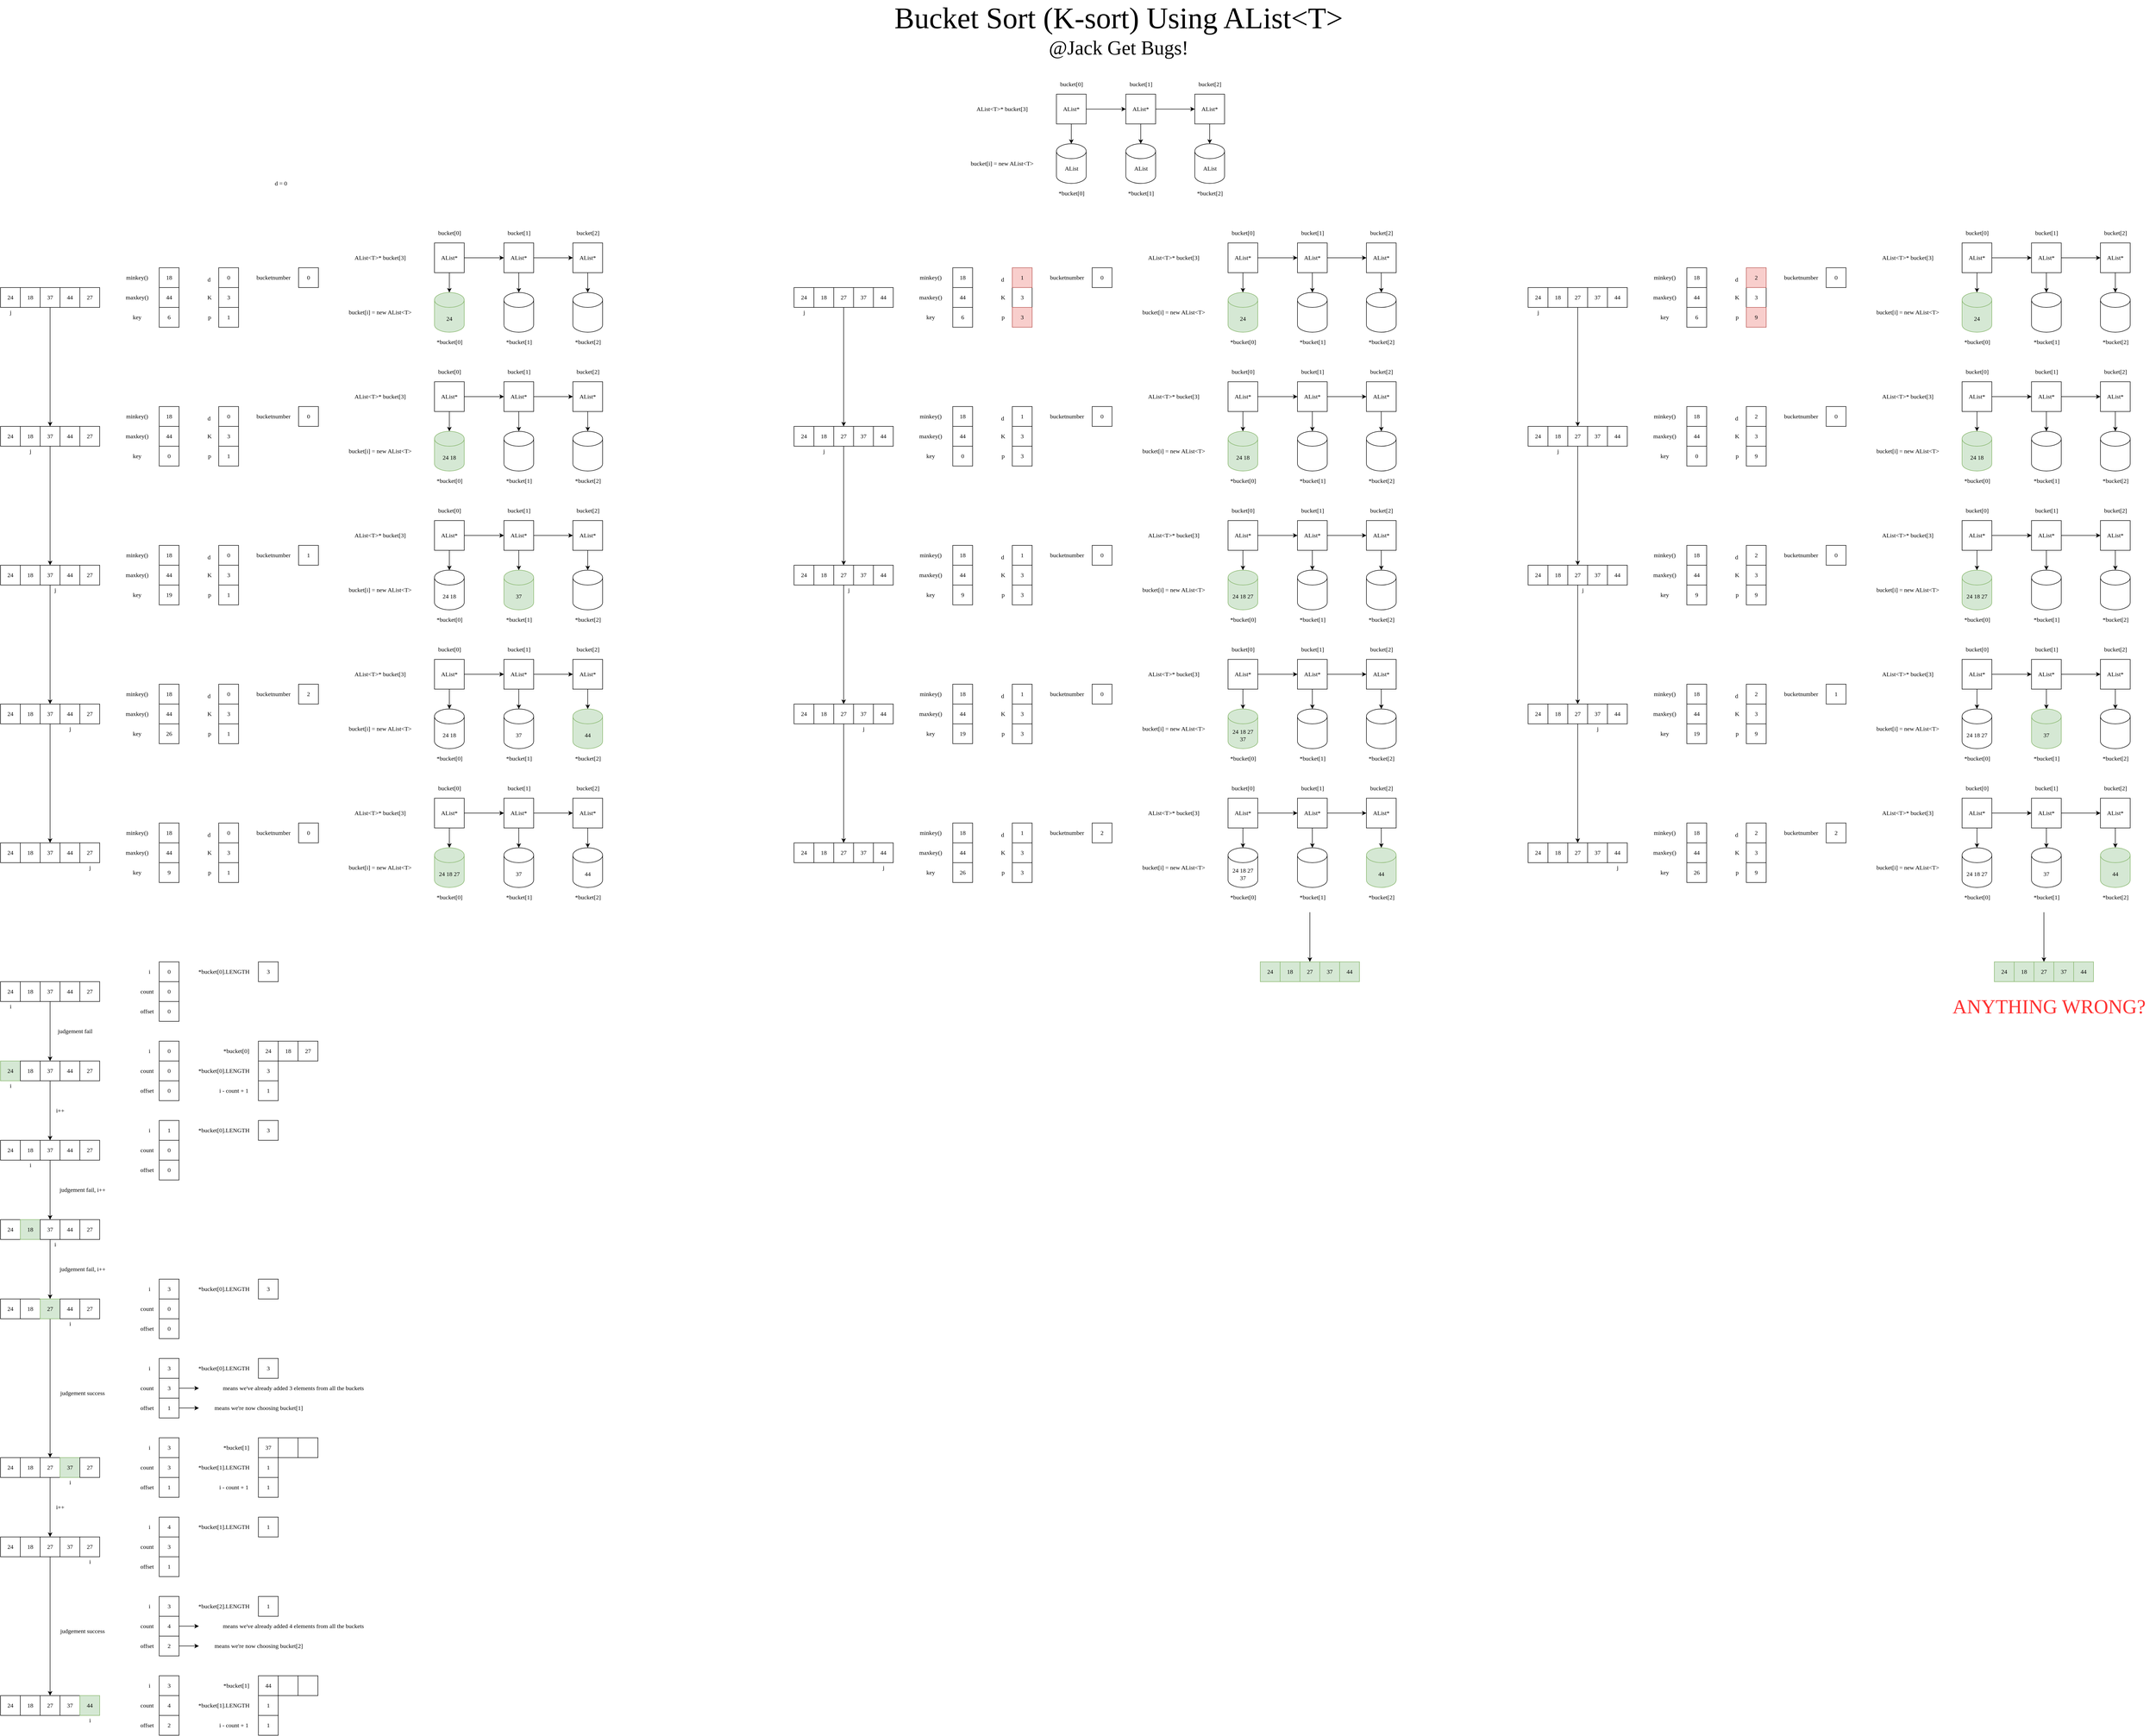 <mxfile version="14.1.8" type="device"><diagram id="GAF5e3v2y4CVpErX-jhb" name="第 1 页"><mxGraphModel dx="1342" dy="3614" grid="1" gridSize="10" guides="1" tooltips="1" connect="1" arrows="1" fold="1" page="1" pageScale="1" pageWidth="827" pageHeight="1169" math="0" shadow="0"><root><mxCell id="0"/><mxCell id="1" parent="0"/><mxCell id="q2Ao_kI3-HBNKi5nx2C0-1" value="&lt;font&gt;&lt;span style=&quot;font-size: 60px&quot;&gt;Bucket Sort (K-sort) Using AList&amp;lt;T&amp;gt;&lt;/span&gt;&lt;br&gt;&lt;font style=&quot;font-size: 40px&quot;&gt;@Jack Get Bugs!&lt;/font&gt;&lt;br&gt;&lt;/font&gt;" style="text;html=1;align=center;verticalAlign=middle;resizable=0;points=[];autosize=1;fontFamily=Verdana;" parent="1" vertex="1"><mxGeometry x="2614" y="50" width="1120" height="60" as="geometry"/></mxCell><mxCell id="Uc7a9sL1UV_lzYX6dfZF-1" value="" style="shape=cylinder3;whiteSpace=wrap;html=1;boundedLbl=1;backgroundOutline=1;size=15;fontFamily=Verdana;" vertex="1" parent="1"><mxGeometry x="3049" y="310" width="60" height="80" as="geometry"/></mxCell><mxCell id="Uc7a9sL1UV_lzYX6dfZF-2" value="*bucket[0]" style="text;html=1;align=center;verticalAlign=middle;resizable=0;points=[];autosize=1;fontFamily=Verdana;" vertex="1" parent="1"><mxGeometry x="3039" y="400" width="80" height="20" as="geometry"/></mxCell><mxCell id="Uc7a9sL1UV_lzYX6dfZF-3" value="" style="shape=cylinder3;whiteSpace=wrap;html=1;boundedLbl=1;backgroundOutline=1;size=15;fontFamily=Verdana;" vertex="1" parent="1"><mxGeometry x="3189" y="310" width="60" height="80" as="geometry"/></mxCell><mxCell id="Uc7a9sL1UV_lzYX6dfZF-4" value="*bucket[1]" style="text;html=1;align=center;verticalAlign=middle;resizable=0;points=[];autosize=1;fontFamily=Verdana;" vertex="1" parent="1"><mxGeometry x="3179" y="400" width="80" height="20" as="geometry"/></mxCell><mxCell id="Uc7a9sL1UV_lzYX6dfZF-6" value="" style="shape=cylinder3;whiteSpace=wrap;html=1;boundedLbl=1;backgroundOutline=1;size=15;fontFamily=Verdana;" vertex="1" parent="1"><mxGeometry x="3328" y="310" width="60" height="80" as="geometry"/></mxCell><mxCell id="Uc7a9sL1UV_lzYX6dfZF-7" value="*bucket[2]" style="text;html=1;align=center;verticalAlign=middle;resizable=0;points=[];autosize=1;fontFamily=Verdana;" vertex="1" parent="1"><mxGeometry x="3318" y="400" width="80" height="20" as="geometry"/></mxCell><mxCell id="Uc7a9sL1UV_lzYX6dfZF-8" value="AList" style="text;html=1;align=center;verticalAlign=middle;resizable=0;points=[];autosize=1;fontFamily=Verdana;" vertex="1" parent="1"><mxGeometry x="3059" y="350" width="40" height="20" as="geometry"/></mxCell><mxCell id="Uc7a9sL1UV_lzYX6dfZF-9" value="AList" style="text;html=1;align=center;verticalAlign=middle;resizable=0;points=[];autosize=1;fontFamily=Verdana;" vertex="1" parent="1"><mxGeometry x="3199" y="350" width="40" height="20" as="geometry"/></mxCell><mxCell id="Uc7a9sL1UV_lzYX6dfZF-10" value="AList" style="text;html=1;align=center;verticalAlign=middle;resizable=0;points=[];autosize=1;fontFamily=Verdana;" vertex="1" parent="1"><mxGeometry x="3338" y="350" width="40" height="20" as="geometry"/></mxCell><mxCell id="Uc7a9sL1UV_lzYX6dfZF-11" value="AList&amp;lt;T&amp;gt;* bucket[3]" style="text;html=1;align=center;verticalAlign=middle;resizable=0;points=[];autosize=1;fontFamily=Verdana;" vertex="1" parent="1"><mxGeometry x="2869" y="230" width="140" height="20" as="geometry"/></mxCell><mxCell id="Uc7a9sL1UV_lzYX6dfZF-20" style="edgeStyle=orthogonalEdgeStyle;rounded=0;orthogonalLoop=1;jettySize=auto;html=1;exitX=0.5;exitY=1;exitDx=0;exitDy=0;fontFamily=Verdana;" edge="1" parent="1" source="Uc7a9sL1UV_lzYX6dfZF-12" target="Uc7a9sL1UV_lzYX6dfZF-1"><mxGeometry relative="1" as="geometry"/></mxCell><mxCell id="Uc7a9sL1UV_lzYX6dfZF-23" style="edgeStyle=orthogonalEdgeStyle;rounded=0;orthogonalLoop=1;jettySize=auto;html=1;exitX=1;exitY=0.5;exitDx=0;exitDy=0;entryX=0;entryY=0.5;entryDx=0;entryDy=0;fontFamily=Verdana;" edge="1" parent="1" source="Uc7a9sL1UV_lzYX6dfZF-12" target="Uc7a9sL1UV_lzYX6dfZF-13"><mxGeometry relative="1" as="geometry"/></mxCell><mxCell id="Uc7a9sL1UV_lzYX6dfZF-12" value="AList*" style="rounded=0;whiteSpace=wrap;html=1;fontFamily=Verdana;" vertex="1" parent="1"><mxGeometry x="3049" y="210" width="60" height="60" as="geometry"/></mxCell><mxCell id="Uc7a9sL1UV_lzYX6dfZF-21" style="edgeStyle=orthogonalEdgeStyle;rounded=0;orthogonalLoop=1;jettySize=auto;html=1;exitX=0.5;exitY=1;exitDx=0;exitDy=0;entryX=0.5;entryY=0;entryDx=0;entryDy=0;entryPerimeter=0;fontFamily=Verdana;" edge="1" parent="1" source="Uc7a9sL1UV_lzYX6dfZF-13" target="Uc7a9sL1UV_lzYX6dfZF-3"><mxGeometry relative="1" as="geometry"/></mxCell><mxCell id="Uc7a9sL1UV_lzYX6dfZF-13" value="AList*" style="rounded=0;whiteSpace=wrap;html=1;fontFamily=Verdana;" vertex="1" parent="1"><mxGeometry x="3189" y="210" width="60" height="60" as="geometry"/></mxCell><mxCell id="Uc7a9sL1UV_lzYX6dfZF-22" style="edgeStyle=orthogonalEdgeStyle;rounded=0;orthogonalLoop=1;jettySize=auto;html=1;exitX=0.5;exitY=1;exitDx=0;exitDy=0;entryX=0.5;entryY=0;entryDx=0;entryDy=0;entryPerimeter=0;fontFamily=Verdana;" edge="1" parent="1" source="Uc7a9sL1UV_lzYX6dfZF-14" target="Uc7a9sL1UV_lzYX6dfZF-6"><mxGeometry relative="1" as="geometry"/></mxCell><mxCell id="Uc7a9sL1UV_lzYX6dfZF-25" style="edgeStyle=orthogonalEdgeStyle;rounded=0;orthogonalLoop=1;jettySize=auto;html=1;exitX=0;exitY=0.5;exitDx=0;exitDy=0;fontFamily=Verdana;startArrow=classic;startFill=1;endArrow=none;endFill=0;" edge="1" parent="1" source="Uc7a9sL1UV_lzYX6dfZF-14"><mxGeometry relative="1" as="geometry"><mxPoint x="3249" y="240" as="targetPoint"/></mxGeometry></mxCell><mxCell id="Uc7a9sL1UV_lzYX6dfZF-14" value="AList*" style="rounded=0;whiteSpace=wrap;html=1;fontFamily=Verdana;" vertex="1" parent="1"><mxGeometry x="3328" y="210" width="60" height="60" as="geometry"/></mxCell><mxCell id="Uc7a9sL1UV_lzYX6dfZF-16" value="&lt;span&gt;bucket[0]&lt;/span&gt;" style="text;html=1;align=center;verticalAlign=middle;resizable=0;points=[];autosize=1;fontFamily=Verdana;" vertex="1" parent="1"><mxGeometry x="3044" y="180" width="70" height="20" as="geometry"/></mxCell><mxCell id="Uc7a9sL1UV_lzYX6dfZF-17" value="&lt;span&gt;bucket[1]&lt;/span&gt;" style="text;html=1;align=center;verticalAlign=middle;resizable=0;points=[];autosize=1;fontFamily=Verdana;" vertex="1" parent="1"><mxGeometry x="3184" y="180" width="70" height="20" as="geometry"/></mxCell><mxCell id="Uc7a9sL1UV_lzYX6dfZF-19" value="&lt;span&gt;bucket[2]&lt;/span&gt;" style="text;html=1;align=center;verticalAlign=middle;resizable=0;points=[];autosize=1;fontFamily=Verdana;" vertex="1" parent="1"><mxGeometry x="3323" y="180" width="70" height="20" as="geometry"/></mxCell><mxCell id="Uc7a9sL1UV_lzYX6dfZF-26" value="bucket[i] = new AList&amp;lt;T&amp;gt;" style="text;html=1;align=center;verticalAlign=middle;resizable=0;points=[];autosize=1;fontFamily=Verdana;" vertex="1" parent="1"><mxGeometry x="2854" y="340" width="170" height="20" as="geometry"/></mxCell><mxCell id="Uc7a9sL1UV_lzYX6dfZF-86" value="24" style="rounded=0;whiteSpace=wrap;html=1;fontFamily=Verdana;" vertex="1" parent="1"><mxGeometry x="920" y="600" width="40" height="40" as="geometry"/></mxCell><mxCell id="Uc7a9sL1UV_lzYX6dfZF-87" value="18" style="rounded=0;whiteSpace=wrap;html=1;fontFamily=Verdana;" vertex="1" parent="1"><mxGeometry x="960" y="600" width="40" height="40" as="geometry"/></mxCell><mxCell id="Uc7a9sL1UV_lzYX6dfZF-372" style="edgeStyle=orthogonalEdgeStyle;rounded=0;orthogonalLoop=1;jettySize=auto;html=1;exitX=0.5;exitY=1;exitDx=0;exitDy=0;entryX=0.5;entryY=0;entryDx=0;entryDy=0;startArrow=none;startFill=0;endArrow=classic;endFill=1;fontFamily=Verdana;" edge="1" parent="1" source="Uc7a9sL1UV_lzYX6dfZF-88" target="Uc7a9sL1UV_lzYX6dfZF-132"><mxGeometry relative="1" as="geometry"/></mxCell><mxCell id="Uc7a9sL1UV_lzYX6dfZF-88" value="37" style="rounded=0;whiteSpace=wrap;html=1;fontFamily=Verdana;" vertex="1" parent="1"><mxGeometry x="1000" y="600" width="40" height="40" as="geometry"/></mxCell><mxCell id="Uc7a9sL1UV_lzYX6dfZF-89" value="44" style="rounded=0;whiteSpace=wrap;html=1;fontFamily=Verdana;" vertex="1" parent="1"><mxGeometry x="1040" y="600" width="40" height="40" as="geometry"/></mxCell><mxCell id="Uc7a9sL1UV_lzYX6dfZF-90" value="27" style="rounded=0;whiteSpace=wrap;html=1;fontFamily=Verdana;" vertex="1" parent="1"><mxGeometry x="1080" y="600" width="40" height="40" as="geometry"/></mxCell><mxCell id="Uc7a9sL1UV_lzYX6dfZF-91" value="18" style="rounded=0;whiteSpace=wrap;html=1;fontFamily=Verdana;" vertex="1" parent="1"><mxGeometry x="1240" y="560" width="40" height="40" as="geometry"/></mxCell><mxCell id="Uc7a9sL1UV_lzYX6dfZF-92" value="minkey()" style="text;html=1;align=center;verticalAlign=middle;resizable=0;points=[];autosize=1;fontFamily=Verdana;" vertex="1" parent="1"><mxGeometry x="1160" y="570" width="70" height="20" as="geometry"/></mxCell><mxCell id="Uc7a9sL1UV_lzYX6dfZF-93" value="44" style="rounded=0;whiteSpace=wrap;html=1;fontFamily=Verdana;" vertex="1" parent="1"><mxGeometry x="1240" y="600" width="40" height="40" as="geometry"/></mxCell><mxCell id="Uc7a9sL1UV_lzYX6dfZF-94" value="maxkey()" style="text;html=1;align=center;verticalAlign=middle;resizable=0;points=[];autosize=1;fontFamily=Verdana;" vertex="1" parent="1"><mxGeometry x="1160" y="610" width="70" height="20" as="geometry"/></mxCell><mxCell id="Uc7a9sL1UV_lzYX6dfZF-95" value="6" style="rounded=0;whiteSpace=wrap;html=1;fontFamily=Verdana;" vertex="1" parent="1"><mxGeometry x="1240" y="640" width="40" height="40" as="geometry"/></mxCell><mxCell id="Uc7a9sL1UV_lzYX6dfZF-96" value="key" style="text;html=1;align=center;verticalAlign=middle;resizable=0;points=[];autosize=1;fontFamily=Verdana;" vertex="1" parent="1"><mxGeometry x="1175" y="650" width="40" height="20" as="geometry"/></mxCell><mxCell id="Uc7a9sL1UV_lzYX6dfZF-97" value="0" style="rounded=0;whiteSpace=wrap;html=1;fontFamily=Verdana;" vertex="1" parent="1"><mxGeometry x="1521" y="560" width="40" height="40" as="geometry"/></mxCell><mxCell id="Uc7a9sL1UV_lzYX6dfZF-98" value="bucketnumber" style="text;html=1;align=center;verticalAlign=middle;resizable=0;points=[];autosize=1;fontFamily=Verdana;" vertex="1" parent="1"><mxGeometry x="1420" y="570" width="100" height="20" as="geometry"/></mxCell><mxCell id="Uc7a9sL1UV_lzYX6dfZF-99" value="3" style="rounded=0;whiteSpace=wrap;html=1;fontFamily=Verdana;" vertex="1" parent="1"><mxGeometry x="1360" y="600" width="40" height="40" as="geometry"/></mxCell><mxCell id="Uc7a9sL1UV_lzYX6dfZF-100" value="K" style="text;html=1;align=center;verticalAlign=middle;resizable=0;points=[];autosize=1;fontFamily=Verdana;" vertex="1" parent="1"><mxGeometry x="1331" y="610" width="20" height="20" as="geometry"/></mxCell><mxCell id="Uc7a9sL1UV_lzYX6dfZF-101" value="1" style="rounded=0;whiteSpace=wrap;html=1;fontFamily=Verdana;" vertex="1" parent="1"><mxGeometry x="1360" y="640" width="40" height="40" as="geometry"/></mxCell><mxCell id="Uc7a9sL1UV_lzYX6dfZF-102" value="p" style="text;html=1;align=center;verticalAlign=middle;resizable=0;points=[];autosize=1;fontFamily=Verdana;" vertex="1" parent="1"><mxGeometry x="1331" y="650" width="20" height="20" as="geometry"/></mxCell><mxCell id="Uc7a9sL1UV_lzYX6dfZF-105" value="j" style="text;html=1;align=center;verticalAlign=middle;resizable=0;points=[];autosize=1;fontFamily=Verdana;" vertex="1" parent="1"><mxGeometry x="930" y="640" width="20" height="20" as="geometry"/></mxCell><mxCell id="Uc7a9sL1UV_lzYX6dfZF-106" value="0" style="rounded=0;whiteSpace=wrap;html=1;fontFamily=Verdana;" vertex="1" parent="1"><mxGeometry x="1360" y="560" width="40" height="40" as="geometry"/></mxCell><mxCell id="Uc7a9sL1UV_lzYX6dfZF-107" value="d" style="text;html=1;align=center;verticalAlign=middle;resizable=0;points=[];autosize=1;fontFamily=Verdana;" vertex="1" parent="1"><mxGeometry x="1330" y="574" width="20" height="20" as="geometry"/></mxCell><mxCell id="Uc7a9sL1UV_lzYX6dfZF-108" value="24" style="shape=cylinder3;whiteSpace=wrap;html=1;boundedLbl=1;backgroundOutline=1;size=15;fontFamily=Verdana;fillColor=#d5e8d4;strokeColor=#82b366;" vertex="1" parent="1"><mxGeometry x="1795" y="610" width="60" height="80" as="geometry"/></mxCell><mxCell id="Uc7a9sL1UV_lzYX6dfZF-109" value="*bucket[0]" style="text;html=1;align=center;verticalAlign=middle;resizable=0;points=[];autosize=1;fontFamily=Verdana;" vertex="1" parent="1"><mxGeometry x="1785" y="700" width="80" height="20" as="geometry"/></mxCell><mxCell id="Uc7a9sL1UV_lzYX6dfZF-110" value="" style="shape=cylinder3;whiteSpace=wrap;html=1;boundedLbl=1;backgroundOutline=1;size=15;fontFamily=Verdana;" vertex="1" parent="1"><mxGeometry x="1935" y="610" width="60" height="80" as="geometry"/></mxCell><mxCell id="Uc7a9sL1UV_lzYX6dfZF-111" value="*bucket[1]" style="text;html=1;align=center;verticalAlign=middle;resizable=0;points=[];autosize=1;fontFamily=Verdana;" vertex="1" parent="1"><mxGeometry x="1925" y="700" width="80" height="20" as="geometry"/></mxCell><mxCell id="Uc7a9sL1UV_lzYX6dfZF-112" value="" style="shape=cylinder3;whiteSpace=wrap;html=1;boundedLbl=1;backgroundOutline=1;size=15;fontFamily=Verdana;" vertex="1" parent="1"><mxGeometry x="2074" y="610" width="60" height="80" as="geometry"/></mxCell><mxCell id="Uc7a9sL1UV_lzYX6dfZF-113" value="*bucket[2]" style="text;html=1;align=center;verticalAlign=middle;resizable=0;points=[];autosize=1;fontFamily=Verdana;" vertex="1" parent="1"><mxGeometry x="2064" y="700" width="80" height="20" as="geometry"/></mxCell><mxCell id="Uc7a9sL1UV_lzYX6dfZF-117" value="AList&amp;lt;T&amp;gt;* bucket[3]" style="text;html=1;align=center;verticalAlign=middle;resizable=0;points=[];autosize=1;fontFamily=Verdana;" vertex="1" parent="1"><mxGeometry x="1615" y="530" width="140" height="20" as="geometry"/></mxCell><mxCell id="Uc7a9sL1UV_lzYX6dfZF-118" style="edgeStyle=orthogonalEdgeStyle;rounded=0;orthogonalLoop=1;jettySize=auto;html=1;exitX=0.5;exitY=1;exitDx=0;exitDy=0;fontFamily=Verdana;" edge="1" parent="1" source="Uc7a9sL1UV_lzYX6dfZF-120" target="Uc7a9sL1UV_lzYX6dfZF-108"><mxGeometry relative="1" as="geometry"/></mxCell><mxCell id="Uc7a9sL1UV_lzYX6dfZF-119" style="edgeStyle=orthogonalEdgeStyle;rounded=0;orthogonalLoop=1;jettySize=auto;html=1;exitX=1;exitY=0.5;exitDx=0;exitDy=0;entryX=0;entryY=0.5;entryDx=0;entryDy=0;fontFamily=Verdana;" edge="1" parent="1" source="Uc7a9sL1UV_lzYX6dfZF-120" target="Uc7a9sL1UV_lzYX6dfZF-122"><mxGeometry relative="1" as="geometry"/></mxCell><mxCell id="Uc7a9sL1UV_lzYX6dfZF-120" value="AList*" style="rounded=0;whiteSpace=wrap;html=1;fontFamily=Verdana;" vertex="1" parent="1"><mxGeometry x="1795" y="510" width="60" height="60" as="geometry"/></mxCell><mxCell id="Uc7a9sL1UV_lzYX6dfZF-121" style="edgeStyle=orthogonalEdgeStyle;rounded=0;orthogonalLoop=1;jettySize=auto;html=1;exitX=0.5;exitY=1;exitDx=0;exitDy=0;entryX=0.5;entryY=0;entryDx=0;entryDy=0;entryPerimeter=0;fontFamily=Verdana;" edge="1" parent="1" source="Uc7a9sL1UV_lzYX6dfZF-122" target="Uc7a9sL1UV_lzYX6dfZF-110"><mxGeometry relative="1" as="geometry"/></mxCell><mxCell id="Uc7a9sL1UV_lzYX6dfZF-122" value="AList*" style="rounded=0;whiteSpace=wrap;html=1;fontFamily=Verdana;" vertex="1" parent="1"><mxGeometry x="1935" y="510" width="60" height="60" as="geometry"/></mxCell><mxCell id="Uc7a9sL1UV_lzYX6dfZF-123" style="edgeStyle=orthogonalEdgeStyle;rounded=0;orthogonalLoop=1;jettySize=auto;html=1;exitX=0.5;exitY=1;exitDx=0;exitDy=0;entryX=0.5;entryY=0;entryDx=0;entryDy=0;entryPerimeter=0;fontFamily=Verdana;" edge="1" parent="1" source="Uc7a9sL1UV_lzYX6dfZF-125" target="Uc7a9sL1UV_lzYX6dfZF-112"><mxGeometry relative="1" as="geometry"/></mxCell><mxCell id="Uc7a9sL1UV_lzYX6dfZF-124" style="edgeStyle=orthogonalEdgeStyle;rounded=0;orthogonalLoop=1;jettySize=auto;html=1;exitX=0;exitY=0.5;exitDx=0;exitDy=0;fontFamily=Verdana;startArrow=classic;startFill=1;endArrow=none;endFill=0;" edge="1" parent="1" source="Uc7a9sL1UV_lzYX6dfZF-125"><mxGeometry relative="1" as="geometry"><mxPoint x="1995" y="540" as="targetPoint"/></mxGeometry></mxCell><mxCell id="Uc7a9sL1UV_lzYX6dfZF-125" value="AList*" style="rounded=0;whiteSpace=wrap;html=1;fontFamily=Verdana;" vertex="1" parent="1"><mxGeometry x="2074" y="510" width="60" height="60" as="geometry"/></mxCell><mxCell id="Uc7a9sL1UV_lzYX6dfZF-126" value="&lt;span&gt;bucket[0]&lt;/span&gt;" style="text;html=1;align=center;verticalAlign=middle;resizable=0;points=[];autosize=1;fontFamily=Verdana;" vertex="1" parent="1"><mxGeometry x="1790" y="480" width="70" height="20" as="geometry"/></mxCell><mxCell id="Uc7a9sL1UV_lzYX6dfZF-127" value="&lt;span&gt;bucket[1]&lt;/span&gt;" style="text;html=1;align=center;verticalAlign=middle;resizable=0;points=[];autosize=1;fontFamily=Verdana;" vertex="1" parent="1"><mxGeometry x="1930" y="480" width="70" height="20" as="geometry"/></mxCell><mxCell id="Uc7a9sL1UV_lzYX6dfZF-128" value="&lt;span&gt;bucket[2]&lt;/span&gt;" style="text;html=1;align=center;verticalAlign=middle;resizable=0;points=[];autosize=1;fontFamily=Verdana;" vertex="1" parent="1"><mxGeometry x="2069" y="480" width="70" height="20" as="geometry"/></mxCell><mxCell id="Uc7a9sL1UV_lzYX6dfZF-129" value="bucket[i] = new AList&amp;lt;T&amp;gt;" style="text;html=1;align=center;verticalAlign=middle;resizable=0;points=[];autosize=1;fontFamily=Verdana;" vertex="1" parent="1"><mxGeometry x="1600" y="640" width="170" height="20" as="geometry"/></mxCell><mxCell id="Uc7a9sL1UV_lzYX6dfZF-130" value="24" style="rounded=0;whiteSpace=wrap;html=1;fontFamily=Verdana;" vertex="1" parent="1"><mxGeometry x="920" y="880" width="40" height="40" as="geometry"/></mxCell><mxCell id="Uc7a9sL1UV_lzYX6dfZF-131" value="18" style="rounded=0;whiteSpace=wrap;html=1;fontFamily=Verdana;" vertex="1" parent="1"><mxGeometry x="960" y="880" width="40" height="40" as="geometry"/></mxCell><mxCell id="Uc7a9sL1UV_lzYX6dfZF-373" style="edgeStyle=orthogonalEdgeStyle;rounded=0;orthogonalLoop=1;jettySize=auto;html=1;exitX=0.5;exitY=1;exitDx=0;exitDy=0;entryX=0.5;entryY=0;entryDx=0;entryDy=0;startArrow=none;startFill=0;endArrow=classic;endFill=1;fontFamily=Verdana;" edge="1" parent="1" source="Uc7a9sL1UV_lzYX6dfZF-132" target="Uc7a9sL1UV_lzYX6dfZF-171"><mxGeometry relative="1" as="geometry"/></mxCell><mxCell id="Uc7a9sL1UV_lzYX6dfZF-132" value="37" style="rounded=0;whiteSpace=wrap;html=1;fontFamily=Verdana;" vertex="1" parent="1"><mxGeometry x="1000" y="880" width="40" height="40" as="geometry"/></mxCell><mxCell id="Uc7a9sL1UV_lzYX6dfZF-133" value="44" style="rounded=0;whiteSpace=wrap;html=1;fontFamily=Verdana;" vertex="1" parent="1"><mxGeometry x="1040" y="880" width="40" height="40" as="geometry"/></mxCell><mxCell id="Uc7a9sL1UV_lzYX6dfZF-134" value="27" style="rounded=0;whiteSpace=wrap;html=1;fontFamily=Verdana;" vertex="1" parent="1"><mxGeometry x="1080" y="880" width="40" height="40" as="geometry"/></mxCell><mxCell id="Uc7a9sL1UV_lzYX6dfZF-135" value="18" style="rounded=0;whiteSpace=wrap;html=1;fontFamily=Verdana;" vertex="1" parent="1"><mxGeometry x="1240" y="840" width="40" height="40" as="geometry"/></mxCell><mxCell id="Uc7a9sL1UV_lzYX6dfZF-136" value="minkey()" style="text;html=1;align=center;verticalAlign=middle;resizable=0;points=[];autosize=1;fontFamily=Verdana;" vertex="1" parent="1"><mxGeometry x="1160" y="850" width="70" height="20" as="geometry"/></mxCell><mxCell id="Uc7a9sL1UV_lzYX6dfZF-137" value="44" style="rounded=0;whiteSpace=wrap;html=1;fontFamily=Verdana;" vertex="1" parent="1"><mxGeometry x="1240" y="880" width="40" height="40" as="geometry"/></mxCell><mxCell id="Uc7a9sL1UV_lzYX6dfZF-138" value="maxkey()" style="text;html=1;align=center;verticalAlign=middle;resizable=0;points=[];autosize=1;fontFamily=Verdana;" vertex="1" parent="1"><mxGeometry x="1160" y="890" width="70" height="20" as="geometry"/></mxCell><mxCell id="Uc7a9sL1UV_lzYX6dfZF-139" value="0" style="rounded=0;whiteSpace=wrap;html=1;fontFamily=Verdana;" vertex="1" parent="1"><mxGeometry x="1240" y="920" width="40" height="40" as="geometry"/></mxCell><mxCell id="Uc7a9sL1UV_lzYX6dfZF-140" value="key" style="text;html=1;align=center;verticalAlign=middle;resizable=0;points=[];autosize=1;fontFamily=Verdana;" vertex="1" parent="1"><mxGeometry x="1175" y="930" width="40" height="20" as="geometry"/></mxCell><mxCell id="Uc7a9sL1UV_lzYX6dfZF-141" value="0" style="rounded=0;whiteSpace=wrap;html=1;fontFamily=Verdana;" vertex="1" parent="1"><mxGeometry x="1521" y="840" width="40" height="40" as="geometry"/></mxCell><mxCell id="Uc7a9sL1UV_lzYX6dfZF-142" value="bucketnumber" style="text;html=1;align=center;verticalAlign=middle;resizable=0;points=[];autosize=1;fontFamily=Verdana;" vertex="1" parent="1"><mxGeometry x="1420" y="850" width="100" height="20" as="geometry"/></mxCell><mxCell id="Uc7a9sL1UV_lzYX6dfZF-143" value="3" style="rounded=0;whiteSpace=wrap;html=1;fontFamily=Verdana;" vertex="1" parent="1"><mxGeometry x="1360" y="880" width="40" height="40" as="geometry"/></mxCell><mxCell id="Uc7a9sL1UV_lzYX6dfZF-144" value="K" style="text;html=1;align=center;verticalAlign=middle;resizable=0;points=[];autosize=1;fontFamily=Verdana;" vertex="1" parent="1"><mxGeometry x="1331" y="890" width="20" height="20" as="geometry"/></mxCell><mxCell id="Uc7a9sL1UV_lzYX6dfZF-145" value="1" style="rounded=0;whiteSpace=wrap;html=1;fontFamily=Verdana;" vertex="1" parent="1"><mxGeometry x="1360" y="920" width="40" height="40" as="geometry"/></mxCell><mxCell id="Uc7a9sL1UV_lzYX6dfZF-146" value="p" style="text;html=1;align=center;verticalAlign=middle;resizable=0;points=[];autosize=1;fontFamily=Verdana;" vertex="1" parent="1"><mxGeometry x="1331" y="930" width="20" height="20" as="geometry"/></mxCell><mxCell id="Uc7a9sL1UV_lzYX6dfZF-147" value="j" style="text;html=1;align=center;verticalAlign=middle;resizable=0;points=[];autosize=1;fontFamily=Verdana;" vertex="1" parent="1"><mxGeometry x="970" y="920" width="20" height="20" as="geometry"/></mxCell><mxCell id="Uc7a9sL1UV_lzYX6dfZF-148" value="0" style="rounded=0;whiteSpace=wrap;html=1;fontFamily=Verdana;" vertex="1" parent="1"><mxGeometry x="1360" y="840" width="40" height="40" as="geometry"/></mxCell><mxCell id="Uc7a9sL1UV_lzYX6dfZF-149" value="d" style="text;html=1;align=center;verticalAlign=middle;resizable=0;points=[];autosize=1;fontFamily=Verdana;" vertex="1" parent="1"><mxGeometry x="1330" y="854" width="20" height="20" as="geometry"/></mxCell><mxCell id="Uc7a9sL1UV_lzYX6dfZF-150" value="24 18" style="shape=cylinder3;whiteSpace=wrap;html=1;boundedLbl=1;backgroundOutline=1;size=15;fontFamily=Verdana;fillColor=#d5e8d4;strokeColor=#82b366;" vertex="1" parent="1"><mxGeometry x="1795" y="890" width="60" height="80" as="geometry"/></mxCell><mxCell id="Uc7a9sL1UV_lzYX6dfZF-151" value="*bucket[0]" style="text;html=1;align=center;verticalAlign=middle;resizable=0;points=[];autosize=1;fontFamily=Verdana;" vertex="1" parent="1"><mxGeometry x="1785" y="980" width="80" height="20" as="geometry"/></mxCell><mxCell id="Uc7a9sL1UV_lzYX6dfZF-152" value="" style="shape=cylinder3;whiteSpace=wrap;html=1;boundedLbl=1;backgroundOutline=1;size=15;fontFamily=Verdana;" vertex="1" parent="1"><mxGeometry x="1935" y="890" width="60" height="80" as="geometry"/></mxCell><mxCell id="Uc7a9sL1UV_lzYX6dfZF-153" value="*bucket[1]" style="text;html=1;align=center;verticalAlign=middle;resizable=0;points=[];autosize=1;fontFamily=Verdana;" vertex="1" parent="1"><mxGeometry x="1925" y="980" width="80" height="20" as="geometry"/></mxCell><mxCell id="Uc7a9sL1UV_lzYX6dfZF-154" value="" style="shape=cylinder3;whiteSpace=wrap;html=1;boundedLbl=1;backgroundOutline=1;size=15;fontFamily=Verdana;" vertex="1" parent="1"><mxGeometry x="2074" y="890" width="60" height="80" as="geometry"/></mxCell><mxCell id="Uc7a9sL1UV_lzYX6dfZF-155" value="*bucket[2]" style="text;html=1;align=center;verticalAlign=middle;resizable=0;points=[];autosize=1;fontFamily=Verdana;" vertex="1" parent="1"><mxGeometry x="2064" y="980" width="80" height="20" as="geometry"/></mxCell><mxCell id="Uc7a9sL1UV_lzYX6dfZF-156" value="AList&amp;lt;T&amp;gt;* bucket[3]" style="text;html=1;align=center;verticalAlign=middle;resizable=0;points=[];autosize=1;fontFamily=Verdana;" vertex="1" parent="1"><mxGeometry x="1615" y="810" width="140" height="20" as="geometry"/></mxCell><mxCell id="Uc7a9sL1UV_lzYX6dfZF-157" style="edgeStyle=orthogonalEdgeStyle;rounded=0;orthogonalLoop=1;jettySize=auto;html=1;exitX=0.5;exitY=1;exitDx=0;exitDy=0;fontFamily=Verdana;" edge="1" parent="1" source="Uc7a9sL1UV_lzYX6dfZF-159" target="Uc7a9sL1UV_lzYX6dfZF-150"><mxGeometry relative="1" as="geometry"/></mxCell><mxCell id="Uc7a9sL1UV_lzYX6dfZF-158" style="edgeStyle=orthogonalEdgeStyle;rounded=0;orthogonalLoop=1;jettySize=auto;html=1;exitX=1;exitY=0.5;exitDx=0;exitDy=0;entryX=0;entryY=0.5;entryDx=0;entryDy=0;fontFamily=Verdana;" edge="1" parent="1" source="Uc7a9sL1UV_lzYX6dfZF-159" target="Uc7a9sL1UV_lzYX6dfZF-161"><mxGeometry relative="1" as="geometry"/></mxCell><mxCell id="Uc7a9sL1UV_lzYX6dfZF-159" value="AList*" style="rounded=0;whiteSpace=wrap;html=1;fontFamily=Verdana;" vertex="1" parent="1"><mxGeometry x="1795" y="790" width="60" height="60" as="geometry"/></mxCell><mxCell id="Uc7a9sL1UV_lzYX6dfZF-160" style="edgeStyle=orthogonalEdgeStyle;rounded=0;orthogonalLoop=1;jettySize=auto;html=1;exitX=0.5;exitY=1;exitDx=0;exitDy=0;entryX=0.5;entryY=0;entryDx=0;entryDy=0;entryPerimeter=0;fontFamily=Verdana;" edge="1" parent="1" source="Uc7a9sL1UV_lzYX6dfZF-161" target="Uc7a9sL1UV_lzYX6dfZF-152"><mxGeometry relative="1" as="geometry"/></mxCell><mxCell id="Uc7a9sL1UV_lzYX6dfZF-161" value="AList*" style="rounded=0;whiteSpace=wrap;html=1;fontFamily=Verdana;" vertex="1" parent="1"><mxGeometry x="1935" y="790" width="60" height="60" as="geometry"/></mxCell><mxCell id="Uc7a9sL1UV_lzYX6dfZF-162" style="edgeStyle=orthogonalEdgeStyle;rounded=0;orthogonalLoop=1;jettySize=auto;html=1;exitX=0.5;exitY=1;exitDx=0;exitDy=0;entryX=0.5;entryY=0;entryDx=0;entryDy=0;entryPerimeter=0;fontFamily=Verdana;" edge="1" parent="1" source="Uc7a9sL1UV_lzYX6dfZF-164" target="Uc7a9sL1UV_lzYX6dfZF-154"><mxGeometry relative="1" as="geometry"/></mxCell><mxCell id="Uc7a9sL1UV_lzYX6dfZF-163" style="edgeStyle=orthogonalEdgeStyle;rounded=0;orthogonalLoop=1;jettySize=auto;html=1;exitX=0;exitY=0.5;exitDx=0;exitDy=0;fontFamily=Verdana;startArrow=classic;startFill=1;endArrow=none;endFill=0;" edge="1" parent="1" source="Uc7a9sL1UV_lzYX6dfZF-164"><mxGeometry relative="1" as="geometry"><mxPoint x="1995" y="820" as="targetPoint"/></mxGeometry></mxCell><mxCell id="Uc7a9sL1UV_lzYX6dfZF-164" value="AList*" style="rounded=0;whiteSpace=wrap;html=1;fontFamily=Verdana;" vertex="1" parent="1"><mxGeometry x="2074" y="790" width="60" height="60" as="geometry"/></mxCell><mxCell id="Uc7a9sL1UV_lzYX6dfZF-165" value="&lt;span&gt;bucket[0]&lt;/span&gt;" style="text;html=1;align=center;verticalAlign=middle;resizable=0;points=[];autosize=1;fontFamily=Verdana;" vertex="1" parent="1"><mxGeometry x="1790" y="760" width="70" height="20" as="geometry"/></mxCell><mxCell id="Uc7a9sL1UV_lzYX6dfZF-166" value="&lt;span&gt;bucket[1]&lt;/span&gt;" style="text;html=1;align=center;verticalAlign=middle;resizable=0;points=[];autosize=1;fontFamily=Verdana;" vertex="1" parent="1"><mxGeometry x="1930" y="760" width="70" height="20" as="geometry"/></mxCell><mxCell id="Uc7a9sL1UV_lzYX6dfZF-167" value="&lt;span&gt;bucket[2]&lt;/span&gt;" style="text;html=1;align=center;verticalAlign=middle;resizable=0;points=[];autosize=1;fontFamily=Verdana;" vertex="1" parent="1"><mxGeometry x="2069" y="760" width="70" height="20" as="geometry"/></mxCell><mxCell id="Uc7a9sL1UV_lzYX6dfZF-168" value="bucket[i] = new AList&amp;lt;T&amp;gt;" style="text;html=1;align=center;verticalAlign=middle;resizable=0;points=[];autosize=1;fontFamily=Verdana;" vertex="1" parent="1"><mxGeometry x="1600" y="920" width="170" height="20" as="geometry"/></mxCell><mxCell id="Uc7a9sL1UV_lzYX6dfZF-169" value="24" style="rounded=0;whiteSpace=wrap;html=1;fontFamily=Verdana;" vertex="1" parent="1"><mxGeometry x="920" y="1160" width="40" height="40" as="geometry"/></mxCell><mxCell id="Uc7a9sL1UV_lzYX6dfZF-170" value="18" style="rounded=0;whiteSpace=wrap;html=1;fontFamily=Verdana;" vertex="1" parent="1"><mxGeometry x="960" y="1160" width="40" height="40" as="geometry"/></mxCell><mxCell id="Uc7a9sL1UV_lzYX6dfZF-374" style="edgeStyle=orthogonalEdgeStyle;rounded=0;orthogonalLoop=1;jettySize=auto;html=1;exitX=0.5;exitY=1;exitDx=0;exitDy=0;entryX=0.5;entryY=0;entryDx=0;entryDy=0;startArrow=none;startFill=0;endArrow=classic;endFill=1;fontFamily=Verdana;" edge="1" parent="1" source="Uc7a9sL1UV_lzYX6dfZF-171" target="Uc7a9sL1UV_lzYX6dfZF-210"><mxGeometry relative="1" as="geometry"/></mxCell><mxCell id="Uc7a9sL1UV_lzYX6dfZF-171" value="37" style="rounded=0;whiteSpace=wrap;html=1;fontFamily=Verdana;" vertex="1" parent="1"><mxGeometry x="1000" y="1160" width="40" height="40" as="geometry"/></mxCell><mxCell id="Uc7a9sL1UV_lzYX6dfZF-172" value="44" style="rounded=0;whiteSpace=wrap;html=1;fontFamily=Verdana;" vertex="1" parent="1"><mxGeometry x="1040" y="1160" width="40" height="40" as="geometry"/></mxCell><mxCell id="Uc7a9sL1UV_lzYX6dfZF-173" value="27" style="rounded=0;whiteSpace=wrap;html=1;fontFamily=Verdana;" vertex="1" parent="1"><mxGeometry x="1080" y="1160" width="40" height="40" as="geometry"/></mxCell><mxCell id="Uc7a9sL1UV_lzYX6dfZF-174" value="18" style="rounded=0;whiteSpace=wrap;html=1;fontFamily=Verdana;" vertex="1" parent="1"><mxGeometry x="1240" y="1120" width="40" height="40" as="geometry"/></mxCell><mxCell id="Uc7a9sL1UV_lzYX6dfZF-175" value="minkey()" style="text;html=1;align=center;verticalAlign=middle;resizable=0;points=[];autosize=1;fontFamily=Verdana;" vertex="1" parent="1"><mxGeometry x="1160" y="1130" width="70" height="20" as="geometry"/></mxCell><mxCell id="Uc7a9sL1UV_lzYX6dfZF-176" value="44" style="rounded=0;whiteSpace=wrap;html=1;fontFamily=Verdana;" vertex="1" parent="1"><mxGeometry x="1240" y="1160" width="40" height="40" as="geometry"/></mxCell><mxCell id="Uc7a9sL1UV_lzYX6dfZF-177" value="maxkey()" style="text;html=1;align=center;verticalAlign=middle;resizable=0;points=[];autosize=1;fontFamily=Verdana;" vertex="1" parent="1"><mxGeometry x="1160" y="1170" width="70" height="20" as="geometry"/></mxCell><mxCell id="Uc7a9sL1UV_lzYX6dfZF-178" value="19" style="rounded=0;whiteSpace=wrap;html=1;fontFamily=Verdana;" vertex="1" parent="1"><mxGeometry x="1240" y="1200" width="40" height="40" as="geometry"/></mxCell><mxCell id="Uc7a9sL1UV_lzYX6dfZF-179" value="key" style="text;html=1;align=center;verticalAlign=middle;resizable=0;points=[];autosize=1;fontFamily=Verdana;" vertex="1" parent="1"><mxGeometry x="1175" y="1210" width="40" height="20" as="geometry"/></mxCell><mxCell id="Uc7a9sL1UV_lzYX6dfZF-180" value="1" style="rounded=0;whiteSpace=wrap;html=1;fontFamily=Verdana;" vertex="1" parent="1"><mxGeometry x="1521" y="1120" width="40" height="40" as="geometry"/></mxCell><mxCell id="Uc7a9sL1UV_lzYX6dfZF-181" value="bucketnumber" style="text;html=1;align=center;verticalAlign=middle;resizable=0;points=[];autosize=1;fontFamily=Verdana;" vertex="1" parent="1"><mxGeometry x="1420" y="1130" width="100" height="20" as="geometry"/></mxCell><mxCell id="Uc7a9sL1UV_lzYX6dfZF-182" value="3" style="rounded=0;whiteSpace=wrap;html=1;fontFamily=Verdana;" vertex="1" parent="1"><mxGeometry x="1360" y="1160" width="40" height="40" as="geometry"/></mxCell><mxCell id="Uc7a9sL1UV_lzYX6dfZF-183" value="K" style="text;html=1;align=center;verticalAlign=middle;resizable=0;points=[];autosize=1;fontFamily=Verdana;" vertex="1" parent="1"><mxGeometry x="1331" y="1170" width="20" height="20" as="geometry"/></mxCell><mxCell id="Uc7a9sL1UV_lzYX6dfZF-184" value="1" style="rounded=0;whiteSpace=wrap;html=1;fontFamily=Verdana;" vertex="1" parent="1"><mxGeometry x="1360" y="1200" width="40" height="40" as="geometry"/></mxCell><mxCell id="Uc7a9sL1UV_lzYX6dfZF-185" value="p" style="text;html=1;align=center;verticalAlign=middle;resizable=0;points=[];autosize=1;fontFamily=Verdana;" vertex="1" parent="1"><mxGeometry x="1331" y="1210" width="20" height="20" as="geometry"/></mxCell><mxCell id="Uc7a9sL1UV_lzYX6dfZF-186" value="j" style="text;html=1;align=center;verticalAlign=middle;resizable=0;points=[];autosize=1;fontFamily=Verdana;" vertex="1" parent="1"><mxGeometry x="1020" y="1200" width="20" height="20" as="geometry"/></mxCell><mxCell id="Uc7a9sL1UV_lzYX6dfZF-187" value="0" style="rounded=0;whiteSpace=wrap;html=1;fontFamily=Verdana;" vertex="1" parent="1"><mxGeometry x="1360" y="1120" width="40" height="40" as="geometry"/></mxCell><mxCell id="Uc7a9sL1UV_lzYX6dfZF-188" value="d" style="text;html=1;align=center;verticalAlign=middle;resizable=0;points=[];autosize=1;fontFamily=Verdana;" vertex="1" parent="1"><mxGeometry x="1330" y="1134" width="20" height="20" as="geometry"/></mxCell><mxCell id="Uc7a9sL1UV_lzYX6dfZF-189" value="24 18" style="shape=cylinder3;whiteSpace=wrap;html=1;boundedLbl=1;backgroundOutline=1;size=15;fontFamily=Verdana;" vertex="1" parent="1"><mxGeometry x="1795" y="1170" width="60" height="80" as="geometry"/></mxCell><mxCell id="Uc7a9sL1UV_lzYX6dfZF-190" value="*bucket[0]" style="text;html=1;align=center;verticalAlign=middle;resizable=0;points=[];autosize=1;fontFamily=Verdana;" vertex="1" parent="1"><mxGeometry x="1785" y="1260" width="80" height="20" as="geometry"/></mxCell><mxCell id="Uc7a9sL1UV_lzYX6dfZF-191" value="37" style="shape=cylinder3;whiteSpace=wrap;html=1;boundedLbl=1;backgroundOutline=1;size=15;fontFamily=Verdana;fillColor=#d5e8d4;strokeColor=#82b366;" vertex="1" parent="1"><mxGeometry x="1935" y="1170" width="60" height="80" as="geometry"/></mxCell><mxCell id="Uc7a9sL1UV_lzYX6dfZF-192" value="*bucket[1]" style="text;html=1;align=center;verticalAlign=middle;resizable=0;points=[];autosize=1;fontFamily=Verdana;" vertex="1" parent="1"><mxGeometry x="1925" y="1260" width="80" height="20" as="geometry"/></mxCell><mxCell id="Uc7a9sL1UV_lzYX6dfZF-193" value="" style="shape=cylinder3;whiteSpace=wrap;html=1;boundedLbl=1;backgroundOutline=1;size=15;fontFamily=Verdana;" vertex="1" parent="1"><mxGeometry x="2074" y="1170" width="60" height="80" as="geometry"/></mxCell><mxCell id="Uc7a9sL1UV_lzYX6dfZF-194" value="*bucket[2]" style="text;html=1;align=center;verticalAlign=middle;resizable=0;points=[];autosize=1;fontFamily=Verdana;" vertex="1" parent="1"><mxGeometry x="2064" y="1260" width="80" height="20" as="geometry"/></mxCell><mxCell id="Uc7a9sL1UV_lzYX6dfZF-195" value="AList&amp;lt;T&amp;gt;* bucket[3]" style="text;html=1;align=center;verticalAlign=middle;resizable=0;points=[];autosize=1;fontFamily=Verdana;" vertex="1" parent="1"><mxGeometry x="1615" y="1090" width="140" height="20" as="geometry"/></mxCell><mxCell id="Uc7a9sL1UV_lzYX6dfZF-196" style="edgeStyle=orthogonalEdgeStyle;rounded=0;orthogonalLoop=1;jettySize=auto;html=1;exitX=0.5;exitY=1;exitDx=0;exitDy=0;fontFamily=Verdana;" edge="1" parent="1" source="Uc7a9sL1UV_lzYX6dfZF-198" target="Uc7a9sL1UV_lzYX6dfZF-189"><mxGeometry relative="1" as="geometry"/></mxCell><mxCell id="Uc7a9sL1UV_lzYX6dfZF-197" style="edgeStyle=orthogonalEdgeStyle;rounded=0;orthogonalLoop=1;jettySize=auto;html=1;exitX=1;exitY=0.5;exitDx=0;exitDy=0;entryX=0;entryY=0.5;entryDx=0;entryDy=0;fontFamily=Verdana;" edge="1" parent="1" source="Uc7a9sL1UV_lzYX6dfZF-198" target="Uc7a9sL1UV_lzYX6dfZF-200"><mxGeometry relative="1" as="geometry"/></mxCell><mxCell id="Uc7a9sL1UV_lzYX6dfZF-198" value="AList*" style="rounded=0;whiteSpace=wrap;html=1;fontFamily=Verdana;" vertex="1" parent="1"><mxGeometry x="1795" y="1070" width="60" height="60" as="geometry"/></mxCell><mxCell id="Uc7a9sL1UV_lzYX6dfZF-199" style="edgeStyle=orthogonalEdgeStyle;rounded=0;orthogonalLoop=1;jettySize=auto;html=1;exitX=0.5;exitY=1;exitDx=0;exitDy=0;entryX=0.5;entryY=0;entryDx=0;entryDy=0;entryPerimeter=0;fontFamily=Verdana;" edge="1" parent="1" source="Uc7a9sL1UV_lzYX6dfZF-200" target="Uc7a9sL1UV_lzYX6dfZF-191"><mxGeometry relative="1" as="geometry"/></mxCell><mxCell id="Uc7a9sL1UV_lzYX6dfZF-200" value="AList*" style="rounded=0;whiteSpace=wrap;html=1;fontFamily=Verdana;" vertex="1" parent="1"><mxGeometry x="1935" y="1070" width="60" height="60" as="geometry"/></mxCell><mxCell id="Uc7a9sL1UV_lzYX6dfZF-201" style="edgeStyle=orthogonalEdgeStyle;rounded=0;orthogonalLoop=1;jettySize=auto;html=1;exitX=0.5;exitY=1;exitDx=0;exitDy=0;entryX=0.5;entryY=0;entryDx=0;entryDy=0;entryPerimeter=0;fontFamily=Verdana;" edge="1" parent="1" source="Uc7a9sL1UV_lzYX6dfZF-203" target="Uc7a9sL1UV_lzYX6dfZF-193"><mxGeometry relative="1" as="geometry"/></mxCell><mxCell id="Uc7a9sL1UV_lzYX6dfZF-202" style="edgeStyle=orthogonalEdgeStyle;rounded=0;orthogonalLoop=1;jettySize=auto;html=1;exitX=0;exitY=0.5;exitDx=0;exitDy=0;fontFamily=Verdana;startArrow=classic;startFill=1;endArrow=none;endFill=0;" edge="1" parent="1" source="Uc7a9sL1UV_lzYX6dfZF-203"><mxGeometry relative="1" as="geometry"><mxPoint x="1995.0" y="1100" as="targetPoint"/></mxGeometry></mxCell><mxCell id="Uc7a9sL1UV_lzYX6dfZF-203" value="AList*" style="rounded=0;whiteSpace=wrap;html=1;fontFamily=Verdana;" vertex="1" parent="1"><mxGeometry x="2074" y="1070" width="60" height="60" as="geometry"/></mxCell><mxCell id="Uc7a9sL1UV_lzYX6dfZF-204" value="&lt;span&gt;bucket[0]&lt;/span&gt;" style="text;html=1;align=center;verticalAlign=middle;resizable=0;points=[];autosize=1;fontFamily=Verdana;" vertex="1" parent="1"><mxGeometry x="1790" y="1040" width="70" height="20" as="geometry"/></mxCell><mxCell id="Uc7a9sL1UV_lzYX6dfZF-205" value="&lt;span&gt;bucket[1]&lt;/span&gt;" style="text;html=1;align=center;verticalAlign=middle;resizable=0;points=[];autosize=1;fontFamily=Verdana;" vertex="1" parent="1"><mxGeometry x="1930" y="1040" width="70" height="20" as="geometry"/></mxCell><mxCell id="Uc7a9sL1UV_lzYX6dfZF-206" value="&lt;span&gt;bucket[2]&lt;/span&gt;" style="text;html=1;align=center;verticalAlign=middle;resizable=0;points=[];autosize=1;fontFamily=Verdana;" vertex="1" parent="1"><mxGeometry x="2069" y="1040" width="70" height="20" as="geometry"/></mxCell><mxCell id="Uc7a9sL1UV_lzYX6dfZF-207" value="bucket[i] = new AList&amp;lt;T&amp;gt;" style="text;html=1;align=center;verticalAlign=middle;resizable=0;points=[];autosize=1;fontFamily=Verdana;" vertex="1" parent="1"><mxGeometry x="1600" y="1200" width="170" height="20" as="geometry"/></mxCell><mxCell id="Uc7a9sL1UV_lzYX6dfZF-208" value="24" style="rounded=0;whiteSpace=wrap;html=1;fontFamily=Verdana;" vertex="1" parent="1"><mxGeometry x="920" y="1440" width="40" height="40" as="geometry"/></mxCell><mxCell id="Uc7a9sL1UV_lzYX6dfZF-209" value="18" style="rounded=0;whiteSpace=wrap;html=1;fontFamily=Verdana;" vertex="1" parent="1"><mxGeometry x="960" y="1440" width="40" height="40" as="geometry"/></mxCell><mxCell id="Uc7a9sL1UV_lzYX6dfZF-375" style="edgeStyle=orthogonalEdgeStyle;rounded=0;orthogonalLoop=1;jettySize=auto;html=1;exitX=0.5;exitY=1;exitDx=0;exitDy=0;entryX=0.5;entryY=0;entryDx=0;entryDy=0;startArrow=none;startFill=0;endArrow=classic;endFill=1;fontFamily=Verdana;" edge="1" parent="1" source="Uc7a9sL1UV_lzYX6dfZF-210" target="Uc7a9sL1UV_lzYX6dfZF-249"><mxGeometry relative="1" as="geometry"/></mxCell><mxCell id="Uc7a9sL1UV_lzYX6dfZF-210" value="37" style="rounded=0;whiteSpace=wrap;html=1;fontFamily=Verdana;" vertex="1" parent="1"><mxGeometry x="1000" y="1440" width="40" height="40" as="geometry"/></mxCell><mxCell id="Uc7a9sL1UV_lzYX6dfZF-211" value="44" style="rounded=0;whiteSpace=wrap;html=1;fontFamily=Verdana;" vertex="1" parent="1"><mxGeometry x="1040" y="1440" width="40" height="40" as="geometry"/></mxCell><mxCell id="Uc7a9sL1UV_lzYX6dfZF-212" value="27" style="rounded=0;whiteSpace=wrap;html=1;fontFamily=Verdana;" vertex="1" parent="1"><mxGeometry x="1080" y="1440" width="40" height="40" as="geometry"/></mxCell><mxCell id="Uc7a9sL1UV_lzYX6dfZF-213" value="18" style="rounded=0;whiteSpace=wrap;html=1;fontFamily=Verdana;" vertex="1" parent="1"><mxGeometry x="1240" y="1400" width="40" height="40" as="geometry"/></mxCell><mxCell id="Uc7a9sL1UV_lzYX6dfZF-214" value="minkey()" style="text;html=1;align=center;verticalAlign=middle;resizable=0;points=[];autosize=1;fontFamily=Verdana;" vertex="1" parent="1"><mxGeometry x="1160" y="1410" width="70" height="20" as="geometry"/></mxCell><mxCell id="Uc7a9sL1UV_lzYX6dfZF-215" value="44" style="rounded=0;whiteSpace=wrap;html=1;fontFamily=Verdana;" vertex="1" parent="1"><mxGeometry x="1240" y="1440" width="40" height="40" as="geometry"/></mxCell><mxCell id="Uc7a9sL1UV_lzYX6dfZF-216" value="maxkey()" style="text;html=1;align=center;verticalAlign=middle;resizable=0;points=[];autosize=1;fontFamily=Verdana;" vertex="1" parent="1"><mxGeometry x="1160" y="1450" width="70" height="20" as="geometry"/></mxCell><mxCell id="Uc7a9sL1UV_lzYX6dfZF-217" value="26" style="rounded=0;whiteSpace=wrap;html=1;fontFamily=Verdana;" vertex="1" parent="1"><mxGeometry x="1240" y="1480" width="40" height="40" as="geometry"/></mxCell><mxCell id="Uc7a9sL1UV_lzYX6dfZF-218" value="key" style="text;html=1;align=center;verticalAlign=middle;resizable=0;points=[];autosize=1;fontFamily=Verdana;" vertex="1" parent="1"><mxGeometry x="1175" y="1490" width="40" height="20" as="geometry"/></mxCell><mxCell id="Uc7a9sL1UV_lzYX6dfZF-219" value="2" style="rounded=0;whiteSpace=wrap;html=1;fontFamily=Verdana;" vertex="1" parent="1"><mxGeometry x="1521" y="1400" width="40" height="40" as="geometry"/></mxCell><mxCell id="Uc7a9sL1UV_lzYX6dfZF-220" value="bucketnumber" style="text;html=1;align=center;verticalAlign=middle;resizable=0;points=[];autosize=1;fontFamily=Verdana;" vertex="1" parent="1"><mxGeometry x="1420" y="1410" width="100" height="20" as="geometry"/></mxCell><mxCell id="Uc7a9sL1UV_lzYX6dfZF-221" value="3" style="rounded=0;whiteSpace=wrap;html=1;fontFamily=Verdana;" vertex="1" parent="1"><mxGeometry x="1360" y="1440" width="40" height="40" as="geometry"/></mxCell><mxCell id="Uc7a9sL1UV_lzYX6dfZF-222" value="K" style="text;html=1;align=center;verticalAlign=middle;resizable=0;points=[];autosize=1;fontFamily=Verdana;" vertex="1" parent="1"><mxGeometry x="1331" y="1450" width="20" height="20" as="geometry"/></mxCell><mxCell id="Uc7a9sL1UV_lzYX6dfZF-223" value="1" style="rounded=0;whiteSpace=wrap;html=1;fontFamily=Verdana;" vertex="1" parent="1"><mxGeometry x="1360" y="1480" width="40" height="40" as="geometry"/></mxCell><mxCell id="Uc7a9sL1UV_lzYX6dfZF-224" value="p" style="text;html=1;align=center;verticalAlign=middle;resizable=0;points=[];autosize=1;fontFamily=Verdana;" vertex="1" parent="1"><mxGeometry x="1331" y="1490" width="20" height="20" as="geometry"/></mxCell><mxCell id="Uc7a9sL1UV_lzYX6dfZF-225" value="j" style="text;html=1;align=center;verticalAlign=middle;resizable=0;points=[];autosize=1;fontFamily=Verdana;" vertex="1" parent="1"><mxGeometry x="1050" y="1480" width="20" height="20" as="geometry"/></mxCell><mxCell id="Uc7a9sL1UV_lzYX6dfZF-226" value="0" style="rounded=0;whiteSpace=wrap;html=1;fontFamily=Verdana;" vertex="1" parent="1"><mxGeometry x="1360" y="1400" width="40" height="40" as="geometry"/></mxCell><mxCell id="Uc7a9sL1UV_lzYX6dfZF-227" value="d" style="text;html=1;align=center;verticalAlign=middle;resizable=0;points=[];autosize=1;fontFamily=Verdana;" vertex="1" parent="1"><mxGeometry x="1330" y="1414" width="20" height="20" as="geometry"/></mxCell><mxCell id="Uc7a9sL1UV_lzYX6dfZF-228" value="24 18" style="shape=cylinder3;whiteSpace=wrap;html=1;boundedLbl=1;backgroundOutline=1;size=15;fontFamily=Verdana;" vertex="1" parent="1"><mxGeometry x="1795" y="1450" width="60" height="80" as="geometry"/></mxCell><mxCell id="Uc7a9sL1UV_lzYX6dfZF-229" value="*bucket[0]" style="text;html=1;align=center;verticalAlign=middle;resizable=0;points=[];autosize=1;fontFamily=Verdana;" vertex="1" parent="1"><mxGeometry x="1785" y="1540" width="80" height="20" as="geometry"/></mxCell><mxCell id="Uc7a9sL1UV_lzYX6dfZF-230" value="37" style="shape=cylinder3;whiteSpace=wrap;html=1;boundedLbl=1;backgroundOutline=1;size=15;fontFamily=Verdana;" vertex="1" parent="1"><mxGeometry x="1935" y="1450" width="60" height="80" as="geometry"/></mxCell><mxCell id="Uc7a9sL1UV_lzYX6dfZF-231" value="*bucket[1]" style="text;html=1;align=center;verticalAlign=middle;resizable=0;points=[];autosize=1;fontFamily=Verdana;" vertex="1" parent="1"><mxGeometry x="1925" y="1540" width="80" height="20" as="geometry"/></mxCell><mxCell id="Uc7a9sL1UV_lzYX6dfZF-232" value="44" style="shape=cylinder3;whiteSpace=wrap;html=1;boundedLbl=1;backgroundOutline=1;size=15;fontFamily=Verdana;fillColor=#d5e8d4;strokeColor=#82b366;" vertex="1" parent="1"><mxGeometry x="2074" y="1450" width="60" height="80" as="geometry"/></mxCell><mxCell id="Uc7a9sL1UV_lzYX6dfZF-233" value="*bucket[2]" style="text;html=1;align=center;verticalAlign=middle;resizable=0;points=[];autosize=1;fontFamily=Verdana;" vertex="1" parent="1"><mxGeometry x="2064" y="1540" width="80" height="20" as="geometry"/></mxCell><mxCell id="Uc7a9sL1UV_lzYX6dfZF-234" value="AList&amp;lt;T&amp;gt;* bucket[3]" style="text;html=1;align=center;verticalAlign=middle;resizable=0;points=[];autosize=1;fontFamily=Verdana;" vertex="1" parent="1"><mxGeometry x="1615" y="1370" width="140" height="20" as="geometry"/></mxCell><mxCell id="Uc7a9sL1UV_lzYX6dfZF-235" style="edgeStyle=orthogonalEdgeStyle;rounded=0;orthogonalLoop=1;jettySize=auto;html=1;exitX=0.5;exitY=1;exitDx=0;exitDy=0;fontFamily=Verdana;" edge="1" parent="1" source="Uc7a9sL1UV_lzYX6dfZF-237" target="Uc7a9sL1UV_lzYX6dfZF-228"><mxGeometry relative="1" as="geometry"/></mxCell><mxCell id="Uc7a9sL1UV_lzYX6dfZF-236" style="edgeStyle=orthogonalEdgeStyle;rounded=0;orthogonalLoop=1;jettySize=auto;html=1;exitX=1;exitY=0.5;exitDx=0;exitDy=0;entryX=0;entryY=0.5;entryDx=0;entryDy=0;fontFamily=Verdana;" edge="1" parent="1" source="Uc7a9sL1UV_lzYX6dfZF-237" target="Uc7a9sL1UV_lzYX6dfZF-239"><mxGeometry relative="1" as="geometry"/></mxCell><mxCell id="Uc7a9sL1UV_lzYX6dfZF-237" value="AList*" style="rounded=0;whiteSpace=wrap;html=1;fontFamily=Verdana;" vertex="1" parent="1"><mxGeometry x="1795" y="1350" width="60" height="60" as="geometry"/></mxCell><mxCell id="Uc7a9sL1UV_lzYX6dfZF-238" style="edgeStyle=orthogonalEdgeStyle;rounded=0;orthogonalLoop=1;jettySize=auto;html=1;exitX=0.5;exitY=1;exitDx=0;exitDy=0;entryX=0.5;entryY=0;entryDx=0;entryDy=0;entryPerimeter=0;fontFamily=Verdana;" edge="1" parent="1" source="Uc7a9sL1UV_lzYX6dfZF-239" target="Uc7a9sL1UV_lzYX6dfZF-230"><mxGeometry relative="1" as="geometry"/></mxCell><mxCell id="Uc7a9sL1UV_lzYX6dfZF-239" value="AList*" style="rounded=0;whiteSpace=wrap;html=1;fontFamily=Verdana;" vertex="1" parent="1"><mxGeometry x="1935" y="1350" width="60" height="60" as="geometry"/></mxCell><mxCell id="Uc7a9sL1UV_lzYX6dfZF-240" style="edgeStyle=orthogonalEdgeStyle;rounded=0;orthogonalLoop=1;jettySize=auto;html=1;exitX=0.5;exitY=1;exitDx=0;exitDy=0;entryX=0.5;entryY=0;entryDx=0;entryDy=0;entryPerimeter=0;fontFamily=Verdana;" edge="1" parent="1" source="Uc7a9sL1UV_lzYX6dfZF-242" target="Uc7a9sL1UV_lzYX6dfZF-232"><mxGeometry relative="1" as="geometry"/></mxCell><mxCell id="Uc7a9sL1UV_lzYX6dfZF-241" style="edgeStyle=orthogonalEdgeStyle;rounded=0;orthogonalLoop=1;jettySize=auto;html=1;exitX=0;exitY=0.5;exitDx=0;exitDy=0;fontFamily=Verdana;startArrow=classic;startFill=1;endArrow=none;endFill=0;" edge="1" parent="1" source="Uc7a9sL1UV_lzYX6dfZF-242"><mxGeometry relative="1" as="geometry"><mxPoint x="1995.0" y="1380" as="targetPoint"/></mxGeometry></mxCell><mxCell id="Uc7a9sL1UV_lzYX6dfZF-242" value="AList*" style="rounded=0;whiteSpace=wrap;html=1;fontFamily=Verdana;" vertex="1" parent="1"><mxGeometry x="2074" y="1350" width="60" height="60" as="geometry"/></mxCell><mxCell id="Uc7a9sL1UV_lzYX6dfZF-243" value="&lt;span&gt;bucket[0]&lt;/span&gt;" style="text;html=1;align=center;verticalAlign=middle;resizable=0;points=[];autosize=1;fontFamily=Verdana;" vertex="1" parent="1"><mxGeometry x="1790" y="1320" width="70" height="20" as="geometry"/></mxCell><mxCell id="Uc7a9sL1UV_lzYX6dfZF-244" value="&lt;span&gt;bucket[1]&lt;/span&gt;" style="text;html=1;align=center;verticalAlign=middle;resizable=0;points=[];autosize=1;fontFamily=Verdana;" vertex="1" parent="1"><mxGeometry x="1930" y="1320" width="70" height="20" as="geometry"/></mxCell><mxCell id="Uc7a9sL1UV_lzYX6dfZF-245" value="&lt;span&gt;bucket[2]&lt;/span&gt;" style="text;html=1;align=center;verticalAlign=middle;resizable=0;points=[];autosize=1;fontFamily=Verdana;" vertex="1" parent="1"><mxGeometry x="2069" y="1320" width="70" height="20" as="geometry"/></mxCell><mxCell id="Uc7a9sL1UV_lzYX6dfZF-246" value="bucket[i] = new AList&amp;lt;T&amp;gt;" style="text;html=1;align=center;verticalAlign=middle;resizable=0;points=[];autosize=1;fontFamily=Verdana;" vertex="1" parent="1"><mxGeometry x="1600" y="1480" width="170" height="20" as="geometry"/></mxCell><mxCell id="Uc7a9sL1UV_lzYX6dfZF-247" value="24" style="rounded=0;whiteSpace=wrap;html=1;fontFamily=Verdana;" vertex="1" parent="1"><mxGeometry x="920" y="1720" width="40" height="40" as="geometry"/></mxCell><mxCell id="Uc7a9sL1UV_lzYX6dfZF-248" value="18" style="rounded=0;whiteSpace=wrap;html=1;fontFamily=Verdana;" vertex="1" parent="1"><mxGeometry x="960" y="1720" width="40" height="40" as="geometry"/></mxCell><mxCell id="Uc7a9sL1UV_lzYX6dfZF-249" value="37" style="rounded=0;whiteSpace=wrap;html=1;fontFamily=Verdana;" vertex="1" parent="1"><mxGeometry x="1000" y="1720" width="40" height="40" as="geometry"/></mxCell><mxCell id="Uc7a9sL1UV_lzYX6dfZF-250" value="44" style="rounded=0;whiteSpace=wrap;html=1;fontFamily=Verdana;" vertex="1" parent="1"><mxGeometry x="1040" y="1720" width="40" height="40" as="geometry"/></mxCell><mxCell id="Uc7a9sL1UV_lzYX6dfZF-251" value="27" style="rounded=0;whiteSpace=wrap;html=1;fontFamily=Verdana;" vertex="1" parent="1"><mxGeometry x="1080" y="1720" width="40" height="40" as="geometry"/></mxCell><mxCell id="Uc7a9sL1UV_lzYX6dfZF-252" value="18" style="rounded=0;whiteSpace=wrap;html=1;fontFamily=Verdana;" vertex="1" parent="1"><mxGeometry x="1240" y="1680" width="40" height="40" as="geometry"/></mxCell><mxCell id="Uc7a9sL1UV_lzYX6dfZF-253" value="minkey()" style="text;html=1;align=center;verticalAlign=middle;resizable=0;points=[];autosize=1;fontFamily=Verdana;" vertex="1" parent="1"><mxGeometry x="1160" y="1690" width="70" height="20" as="geometry"/></mxCell><mxCell id="Uc7a9sL1UV_lzYX6dfZF-254" value="44" style="rounded=0;whiteSpace=wrap;html=1;fontFamily=Verdana;" vertex="1" parent="1"><mxGeometry x="1240" y="1720" width="40" height="40" as="geometry"/></mxCell><mxCell id="Uc7a9sL1UV_lzYX6dfZF-255" value="maxkey()" style="text;html=1;align=center;verticalAlign=middle;resizable=0;points=[];autosize=1;fontFamily=Verdana;" vertex="1" parent="1"><mxGeometry x="1160" y="1730" width="70" height="20" as="geometry"/></mxCell><mxCell id="Uc7a9sL1UV_lzYX6dfZF-256" value="9" style="rounded=0;whiteSpace=wrap;html=1;fontFamily=Verdana;" vertex="1" parent="1"><mxGeometry x="1240" y="1760" width="40" height="40" as="geometry"/></mxCell><mxCell id="Uc7a9sL1UV_lzYX6dfZF-257" value="key" style="text;html=1;align=center;verticalAlign=middle;resizable=0;points=[];autosize=1;fontFamily=Verdana;" vertex="1" parent="1"><mxGeometry x="1175" y="1770" width="40" height="20" as="geometry"/></mxCell><mxCell id="Uc7a9sL1UV_lzYX6dfZF-258" value="0" style="rounded=0;whiteSpace=wrap;html=1;fontFamily=Verdana;" vertex="1" parent="1"><mxGeometry x="1521" y="1680" width="40" height="40" as="geometry"/></mxCell><mxCell id="Uc7a9sL1UV_lzYX6dfZF-259" value="bucketnumber" style="text;html=1;align=center;verticalAlign=middle;resizable=0;points=[];autosize=1;fontFamily=Verdana;" vertex="1" parent="1"><mxGeometry x="1420" y="1690" width="100" height="20" as="geometry"/></mxCell><mxCell id="Uc7a9sL1UV_lzYX6dfZF-260" value="3" style="rounded=0;whiteSpace=wrap;html=1;fontFamily=Verdana;" vertex="1" parent="1"><mxGeometry x="1360" y="1720" width="40" height="40" as="geometry"/></mxCell><mxCell id="Uc7a9sL1UV_lzYX6dfZF-261" value="K" style="text;html=1;align=center;verticalAlign=middle;resizable=0;points=[];autosize=1;fontFamily=Verdana;" vertex="1" parent="1"><mxGeometry x="1331" y="1730" width="20" height="20" as="geometry"/></mxCell><mxCell id="Uc7a9sL1UV_lzYX6dfZF-262" value="1" style="rounded=0;whiteSpace=wrap;html=1;fontFamily=Verdana;" vertex="1" parent="1"><mxGeometry x="1360" y="1760" width="40" height="40" as="geometry"/></mxCell><mxCell id="Uc7a9sL1UV_lzYX6dfZF-263" value="p" style="text;html=1;align=center;verticalAlign=middle;resizable=0;points=[];autosize=1;fontFamily=Verdana;" vertex="1" parent="1"><mxGeometry x="1331" y="1770" width="20" height="20" as="geometry"/></mxCell><mxCell id="Uc7a9sL1UV_lzYX6dfZF-264" value="j" style="text;html=1;align=center;verticalAlign=middle;resizable=0;points=[];autosize=1;fontFamily=Verdana;" vertex="1" parent="1"><mxGeometry x="1090" y="1760" width="20" height="20" as="geometry"/></mxCell><mxCell id="Uc7a9sL1UV_lzYX6dfZF-265" value="0" style="rounded=0;whiteSpace=wrap;html=1;fontFamily=Verdana;" vertex="1" parent="1"><mxGeometry x="1360" y="1680" width="40" height="40" as="geometry"/></mxCell><mxCell id="Uc7a9sL1UV_lzYX6dfZF-266" value="d" style="text;html=1;align=center;verticalAlign=middle;resizable=0;points=[];autosize=1;fontFamily=Verdana;" vertex="1" parent="1"><mxGeometry x="1330" y="1694" width="20" height="20" as="geometry"/></mxCell><mxCell id="Uc7a9sL1UV_lzYX6dfZF-267" value="24 18 27" style="shape=cylinder3;whiteSpace=wrap;html=1;boundedLbl=1;backgroundOutline=1;size=15;fontFamily=Verdana;fillColor=#d5e8d4;strokeColor=#82b366;" vertex="1" parent="1"><mxGeometry x="1795" y="1730" width="60" height="80" as="geometry"/></mxCell><mxCell id="Uc7a9sL1UV_lzYX6dfZF-268" value="*bucket[0]" style="text;html=1;align=center;verticalAlign=middle;resizable=0;points=[];autosize=1;fontFamily=Verdana;" vertex="1" parent="1"><mxGeometry x="1785" y="1820" width="80" height="20" as="geometry"/></mxCell><mxCell id="Uc7a9sL1UV_lzYX6dfZF-269" value="37" style="shape=cylinder3;whiteSpace=wrap;html=1;boundedLbl=1;backgroundOutline=1;size=15;fontFamily=Verdana;" vertex="1" parent="1"><mxGeometry x="1935" y="1730" width="60" height="80" as="geometry"/></mxCell><mxCell id="Uc7a9sL1UV_lzYX6dfZF-270" value="*bucket[1]" style="text;html=1;align=center;verticalAlign=middle;resizable=0;points=[];autosize=1;fontFamily=Verdana;" vertex="1" parent="1"><mxGeometry x="1925" y="1820" width="80" height="20" as="geometry"/></mxCell><mxCell id="Uc7a9sL1UV_lzYX6dfZF-271" value="44" style="shape=cylinder3;whiteSpace=wrap;html=1;boundedLbl=1;backgroundOutline=1;size=15;fontFamily=Verdana;" vertex="1" parent="1"><mxGeometry x="2074" y="1730" width="60" height="80" as="geometry"/></mxCell><mxCell id="Uc7a9sL1UV_lzYX6dfZF-272" value="*bucket[2]" style="text;html=1;align=center;verticalAlign=middle;resizable=0;points=[];autosize=1;fontFamily=Verdana;" vertex="1" parent="1"><mxGeometry x="2064" y="1820" width="80" height="20" as="geometry"/></mxCell><mxCell id="Uc7a9sL1UV_lzYX6dfZF-273" value="AList&amp;lt;T&amp;gt;* bucket[3]" style="text;html=1;align=center;verticalAlign=middle;resizable=0;points=[];autosize=1;fontFamily=Verdana;" vertex="1" parent="1"><mxGeometry x="1615" y="1650" width="140" height="20" as="geometry"/></mxCell><mxCell id="Uc7a9sL1UV_lzYX6dfZF-274" style="edgeStyle=orthogonalEdgeStyle;rounded=0;orthogonalLoop=1;jettySize=auto;html=1;exitX=0.5;exitY=1;exitDx=0;exitDy=0;fontFamily=Verdana;" edge="1" parent="1" source="Uc7a9sL1UV_lzYX6dfZF-276" target="Uc7a9sL1UV_lzYX6dfZF-267"><mxGeometry relative="1" as="geometry"/></mxCell><mxCell id="Uc7a9sL1UV_lzYX6dfZF-275" style="edgeStyle=orthogonalEdgeStyle;rounded=0;orthogonalLoop=1;jettySize=auto;html=1;exitX=1;exitY=0.5;exitDx=0;exitDy=0;entryX=0;entryY=0.5;entryDx=0;entryDy=0;fontFamily=Verdana;" edge="1" parent="1" source="Uc7a9sL1UV_lzYX6dfZF-276" target="Uc7a9sL1UV_lzYX6dfZF-278"><mxGeometry relative="1" as="geometry"/></mxCell><mxCell id="Uc7a9sL1UV_lzYX6dfZF-276" value="AList*" style="rounded=0;whiteSpace=wrap;html=1;fontFamily=Verdana;" vertex="1" parent="1"><mxGeometry x="1795" y="1630" width="60" height="60" as="geometry"/></mxCell><mxCell id="Uc7a9sL1UV_lzYX6dfZF-277" style="edgeStyle=orthogonalEdgeStyle;rounded=0;orthogonalLoop=1;jettySize=auto;html=1;exitX=0.5;exitY=1;exitDx=0;exitDy=0;entryX=0.5;entryY=0;entryDx=0;entryDy=0;entryPerimeter=0;fontFamily=Verdana;" edge="1" parent="1" source="Uc7a9sL1UV_lzYX6dfZF-278" target="Uc7a9sL1UV_lzYX6dfZF-269"><mxGeometry relative="1" as="geometry"/></mxCell><mxCell id="Uc7a9sL1UV_lzYX6dfZF-278" value="AList*" style="rounded=0;whiteSpace=wrap;html=1;fontFamily=Verdana;" vertex="1" parent="1"><mxGeometry x="1935" y="1630" width="60" height="60" as="geometry"/></mxCell><mxCell id="Uc7a9sL1UV_lzYX6dfZF-279" style="edgeStyle=orthogonalEdgeStyle;rounded=0;orthogonalLoop=1;jettySize=auto;html=1;exitX=0.5;exitY=1;exitDx=0;exitDy=0;entryX=0.5;entryY=0;entryDx=0;entryDy=0;entryPerimeter=0;fontFamily=Verdana;" edge="1" parent="1" source="Uc7a9sL1UV_lzYX6dfZF-281" target="Uc7a9sL1UV_lzYX6dfZF-271"><mxGeometry relative="1" as="geometry"/></mxCell><mxCell id="Uc7a9sL1UV_lzYX6dfZF-280" style="edgeStyle=orthogonalEdgeStyle;rounded=0;orthogonalLoop=1;jettySize=auto;html=1;exitX=0;exitY=0.5;exitDx=0;exitDy=0;fontFamily=Verdana;startArrow=classic;startFill=1;endArrow=none;endFill=0;" edge="1" parent="1" source="Uc7a9sL1UV_lzYX6dfZF-281"><mxGeometry relative="1" as="geometry"><mxPoint x="1995.0" y="1660" as="targetPoint"/></mxGeometry></mxCell><mxCell id="Uc7a9sL1UV_lzYX6dfZF-281" value="AList*" style="rounded=0;whiteSpace=wrap;html=1;fontFamily=Verdana;" vertex="1" parent="1"><mxGeometry x="2074" y="1630" width="60" height="60" as="geometry"/></mxCell><mxCell id="Uc7a9sL1UV_lzYX6dfZF-282" value="&lt;span&gt;bucket[0]&lt;/span&gt;" style="text;html=1;align=center;verticalAlign=middle;resizable=0;points=[];autosize=1;fontFamily=Verdana;" vertex="1" parent="1"><mxGeometry x="1790" y="1600" width="70" height="20" as="geometry"/></mxCell><mxCell id="Uc7a9sL1UV_lzYX6dfZF-283" value="&lt;span&gt;bucket[1]&lt;/span&gt;" style="text;html=1;align=center;verticalAlign=middle;resizable=0;points=[];autosize=1;fontFamily=Verdana;" vertex="1" parent="1"><mxGeometry x="1930" y="1600" width="70" height="20" as="geometry"/></mxCell><mxCell id="Uc7a9sL1UV_lzYX6dfZF-284" value="&lt;span&gt;bucket[2]&lt;/span&gt;" style="text;html=1;align=center;verticalAlign=middle;resizable=0;points=[];autosize=1;fontFamily=Verdana;" vertex="1" parent="1"><mxGeometry x="2069" y="1600" width="70" height="20" as="geometry"/></mxCell><mxCell id="Uc7a9sL1UV_lzYX6dfZF-285" value="bucket[i] = new AList&amp;lt;T&amp;gt;" style="text;html=1;align=center;verticalAlign=middle;resizable=0;points=[];autosize=1;fontFamily=Verdana;" vertex="1" parent="1"><mxGeometry x="1600" y="1760" width="170" height="20" as="geometry"/></mxCell><mxCell id="Uc7a9sL1UV_lzYX6dfZF-286" value="24" style="rounded=0;whiteSpace=wrap;html=1;fontFamily=Verdana;" vertex="1" parent="1"><mxGeometry x="920" y="2000" width="40" height="40" as="geometry"/></mxCell><mxCell id="Uc7a9sL1UV_lzYX6dfZF-287" value="18" style="rounded=0;whiteSpace=wrap;html=1;fontFamily=Verdana;" vertex="1" parent="1"><mxGeometry x="960" y="2000" width="40" height="40" as="geometry"/></mxCell><mxCell id="Uc7a9sL1UV_lzYX6dfZF-345" style="edgeStyle=orthogonalEdgeStyle;rounded=0;orthogonalLoop=1;jettySize=auto;html=1;exitX=0.5;exitY=1;exitDx=0;exitDy=0;entryX=0.5;entryY=0;entryDx=0;entryDy=0;startArrow=none;startFill=0;endArrow=classic;endFill=1;fontFamily=Verdana;" edge="1" parent="1" source="Uc7a9sL1UV_lzYX6dfZF-288" target="Uc7a9sL1UV_lzYX6dfZF-304"><mxGeometry relative="1" as="geometry"/></mxCell><mxCell id="Uc7a9sL1UV_lzYX6dfZF-288" value="37" style="rounded=0;whiteSpace=wrap;html=1;fontFamily=Verdana;" vertex="1" parent="1"><mxGeometry x="1000" y="2000" width="40" height="40" as="geometry"/></mxCell><mxCell id="Uc7a9sL1UV_lzYX6dfZF-289" value="44" style="rounded=0;whiteSpace=wrap;html=1;fontFamily=Verdana;" vertex="1" parent="1"><mxGeometry x="1040" y="2000" width="40" height="40" as="geometry"/></mxCell><mxCell id="Uc7a9sL1UV_lzYX6dfZF-290" value="27" style="rounded=0;whiteSpace=wrap;html=1;fontFamily=Verdana;" vertex="1" parent="1"><mxGeometry x="1080" y="2000" width="40" height="40" as="geometry"/></mxCell><mxCell id="Uc7a9sL1UV_lzYX6dfZF-291" value="i" style="text;html=1;align=center;verticalAlign=middle;resizable=0;points=[];autosize=1;fontFamily=Verdana;" vertex="1" parent="1"><mxGeometry x="930" y="2040" width="20" height="20" as="geometry"/></mxCell><mxCell id="Uc7a9sL1UV_lzYX6dfZF-292" value="0" style="rounded=0;whiteSpace=wrap;html=1;fontFamily=Verdana;" vertex="1" parent="1"><mxGeometry x="1240" y="1960" width="40" height="40" as="geometry"/></mxCell><mxCell id="Uc7a9sL1UV_lzYX6dfZF-293" value="i" style="text;html=1;align=center;verticalAlign=middle;resizable=0;points=[];autosize=1;fontFamily=Verdana;" vertex="1" parent="1"><mxGeometry x="1210" y="1970" width="20" height="20" as="geometry"/></mxCell><mxCell id="Uc7a9sL1UV_lzYX6dfZF-294" value="0" style="rounded=0;whiteSpace=wrap;html=1;fontFamily=Verdana;" vertex="1" parent="1"><mxGeometry x="1240" y="2000" width="40" height="40" as="geometry"/></mxCell><mxCell id="Uc7a9sL1UV_lzYX6dfZF-295" value="count" style="text;html=1;align=center;verticalAlign=middle;resizable=0;points=[];autosize=1;fontFamily=Verdana;" vertex="1" parent="1"><mxGeometry x="1190" y="2010" width="50" height="20" as="geometry"/></mxCell><mxCell id="Uc7a9sL1UV_lzYX6dfZF-296" value="0" style="rounded=0;whiteSpace=wrap;html=1;fontFamily=Verdana;" vertex="1" parent="1"><mxGeometry x="1240" y="2040" width="40" height="40" as="geometry"/></mxCell><mxCell id="Uc7a9sL1UV_lzYX6dfZF-298" value="offset" style="text;html=1;align=center;verticalAlign=middle;resizable=0;points=[];autosize=1;fontFamily=Verdana;" vertex="1" parent="1"><mxGeometry x="1190" y="2050" width="50" height="20" as="geometry"/></mxCell><mxCell id="Uc7a9sL1UV_lzYX6dfZF-299" value="3" style="rounded=0;whiteSpace=wrap;html=1;fontFamily=Verdana;" vertex="1" parent="1"><mxGeometry x="1440" y="1960" width="40" height="40" as="geometry"/></mxCell><mxCell id="Uc7a9sL1UV_lzYX6dfZF-300" value="*bucket[0].LENGTH" style="text;html=1;align=center;verticalAlign=middle;resizable=0;points=[];autosize=1;fontFamily=Verdana;" vertex="1" parent="1"><mxGeometry x="1300" y="1970" width="140" height="20" as="geometry"/></mxCell><mxCell id="Uc7a9sL1UV_lzYX6dfZF-302" value="24" style="rounded=0;whiteSpace=wrap;html=1;fontFamily=Verdana;fillColor=#d5e8d4;strokeColor=#82b366;" vertex="1" parent="1"><mxGeometry x="920" y="2160" width="40" height="40" as="geometry"/></mxCell><mxCell id="Uc7a9sL1UV_lzYX6dfZF-303" value="18" style="rounded=0;whiteSpace=wrap;html=1;fontFamily=Verdana;" vertex="1" parent="1"><mxGeometry x="960" y="2160" width="40" height="40" as="geometry"/></mxCell><mxCell id="Uc7a9sL1UV_lzYX6dfZF-347" style="edgeStyle=orthogonalEdgeStyle;rounded=0;orthogonalLoop=1;jettySize=auto;html=1;exitX=0.5;exitY=1;exitDx=0;exitDy=0;entryX=0.5;entryY=0;entryDx=0;entryDy=0;startArrow=none;startFill=0;endArrow=classic;endFill=1;fontFamily=Verdana;" edge="1" parent="1" source="Uc7a9sL1UV_lzYX6dfZF-304"><mxGeometry relative="1" as="geometry"><mxPoint x="1020" y="2320" as="targetPoint"/></mxGeometry></mxCell><mxCell id="Uc7a9sL1UV_lzYX6dfZF-304" value="37" style="rounded=0;whiteSpace=wrap;html=1;fontFamily=Verdana;" vertex="1" parent="1"><mxGeometry x="1000" y="2160" width="40" height="40" as="geometry"/></mxCell><mxCell id="Uc7a9sL1UV_lzYX6dfZF-305" value="44" style="rounded=0;whiteSpace=wrap;html=1;fontFamily=Verdana;" vertex="1" parent="1"><mxGeometry x="1040" y="2160" width="40" height="40" as="geometry"/></mxCell><mxCell id="Uc7a9sL1UV_lzYX6dfZF-306" value="27" style="rounded=0;whiteSpace=wrap;html=1;fontFamily=Verdana;" vertex="1" parent="1"><mxGeometry x="1080" y="2160" width="40" height="40" as="geometry"/></mxCell><mxCell id="Uc7a9sL1UV_lzYX6dfZF-307" value="i" style="text;html=1;align=center;verticalAlign=middle;resizable=0;points=[];autosize=1;fontFamily=Verdana;" vertex="1" parent="1"><mxGeometry x="930" y="2200" width="20" height="20" as="geometry"/></mxCell><mxCell id="Uc7a9sL1UV_lzYX6dfZF-308" value="0" style="rounded=0;whiteSpace=wrap;html=1;fontFamily=Verdana;" vertex="1" parent="1"><mxGeometry x="1240" y="2120" width="40" height="40" as="geometry"/></mxCell><mxCell id="Uc7a9sL1UV_lzYX6dfZF-309" value="i" style="text;html=1;align=center;verticalAlign=middle;resizable=0;points=[];autosize=1;fontFamily=Verdana;" vertex="1" parent="1"><mxGeometry x="1210" y="2130" width="20" height="20" as="geometry"/></mxCell><mxCell id="Uc7a9sL1UV_lzYX6dfZF-310" value="0" style="rounded=0;whiteSpace=wrap;html=1;fontFamily=Verdana;" vertex="1" parent="1"><mxGeometry x="1240" y="2160" width="40" height="40" as="geometry"/></mxCell><mxCell id="Uc7a9sL1UV_lzYX6dfZF-311" value="count" style="text;html=1;align=center;verticalAlign=middle;resizable=0;points=[];autosize=1;fontFamily=Verdana;" vertex="1" parent="1"><mxGeometry x="1190" y="2170" width="50" height="20" as="geometry"/></mxCell><mxCell id="Uc7a9sL1UV_lzYX6dfZF-312" value="0" style="rounded=0;whiteSpace=wrap;html=1;fontFamily=Verdana;" vertex="1" parent="1"><mxGeometry x="1240" y="2200" width="40" height="40" as="geometry"/></mxCell><mxCell id="Uc7a9sL1UV_lzYX6dfZF-313" value="offset" style="text;html=1;align=center;verticalAlign=middle;resizable=0;points=[];autosize=1;fontFamily=Verdana;" vertex="1" parent="1"><mxGeometry x="1190" y="2210" width="50" height="20" as="geometry"/></mxCell><mxCell id="Uc7a9sL1UV_lzYX6dfZF-314" value="3" style="rounded=0;whiteSpace=wrap;html=1;fontFamily=Verdana;" vertex="1" parent="1"><mxGeometry x="1440" y="2160" width="40" height="40" as="geometry"/></mxCell><mxCell id="Uc7a9sL1UV_lzYX6dfZF-315" value="*bucket[0].LENGTH" style="text;html=1;align=center;verticalAlign=middle;resizable=0;points=[];autosize=1;fontFamily=Verdana;" vertex="1" parent="1"><mxGeometry x="1300" y="2170" width="140" height="20" as="geometry"/></mxCell><mxCell id="Uc7a9sL1UV_lzYX6dfZF-316" value="i - count + 1" style="text;html=1;align=center;verticalAlign=middle;resizable=0;points=[];autosize=1;fontFamily=Verdana;" vertex="1" parent="1"><mxGeometry x="1345" y="2210" width="90" height="20" as="geometry"/></mxCell><mxCell id="Uc7a9sL1UV_lzYX6dfZF-317" value="1" style="rounded=0;whiteSpace=wrap;html=1;fontFamily=Verdana;" vertex="1" parent="1"><mxGeometry x="1440" y="2200" width="40" height="40" as="geometry"/></mxCell><mxCell id="Uc7a9sL1UV_lzYX6dfZF-318" value="24" style="rounded=0;whiteSpace=wrap;html=1;fontFamily=Verdana;" vertex="1" parent="1"><mxGeometry x="1440" y="2120" width="40" height="40" as="geometry"/></mxCell><mxCell id="Uc7a9sL1UV_lzYX6dfZF-319" value="*bucket[0]" style="text;html=1;align=center;verticalAlign=middle;resizable=0;points=[];autosize=1;fontFamily=Verdana;" vertex="1" parent="1"><mxGeometry x="1355" y="2130" width="80" height="20" as="geometry"/></mxCell><mxCell id="Uc7a9sL1UV_lzYX6dfZF-320" value="18" style="rounded=0;whiteSpace=wrap;html=1;fontFamily=Verdana;" vertex="1" parent="1"><mxGeometry x="1480" y="2120" width="40" height="40" as="geometry"/></mxCell><mxCell id="Uc7a9sL1UV_lzYX6dfZF-322" value="27" style="rounded=0;whiteSpace=wrap;html=1;fontFamily=Verdana;" vertex="1" parent="1"><mxGeometry x="1520" y="2120" width="40" height="40" as="geometry"/></mxCell><mxCell id="Uc7a9sL1UV_lzYX6dfZF-346" value="judgement fail" style="text;html=1;align=center;verticalAlign=middle;resizable=0;points=[];autosize=1;fontFamily=Verdana;" vertex="1" parent="1"><mxGeometry x="1020" y="2090" width="100" height="20" as="geometry"/></mxCell><mxCell id="Uc7a9sL1UV_lzYX6dfZF-405" value="i++" style="text;html=1;align=center;verticalAlign=middle;resizable=0;points=[];autosize=1;fontFamily=Verdana;" vertex="1" parent="1"><mxGeometry x="1020" y="2250" width="40" height="20" as="geometry"/></mxCell><mxCell id="Uc7a9sL1UV_lzYX6dfZF-454" value="24" style="rounded=0;whiteSpace=wrap;html=1;fontFamily=Verdana;" vertex="1" parent="1"><mxGeometry x="2520" y="600" width="40" height="40" as="geometry"/></mxCell><mxCell id="Uc7a9sL1UV_lzYX6dfZF-455" value="18" style="rounded=0;whiteSpace=wrap;html=1;fontFamily=Verdana;" vertex="1" parent="1"><mxGeometry x="2560" y="600" width="40" height="40" as="geometry"/></mxCell><mxCell id="Uc7a9sL1UV_lzYX6dfZF-456" style="edgeStyle=orthogonalEdgeStyle;rounded=0;orthogonalLoop=1;jettySize=auto;html=1;exitX=0.5;exitY=1;exitDx=0;exitDy=0;entryX=0.5;entryY=0;entryDx=0;entryDy=0;startArrow=none;startFill=0;endArrow=classic;endFill=1;fontFamily=Verdana;" edge="1" parent="1" source="Uc7a9sL1UV_lzYX6dfZF-457" target="Uc7a9sL1UV_lzYX6dfZF-497"><mxGeometry relative="1" as="geometry"/></mxCell><mxCell id="Uc7a9sL1UV_lzYX6dfZF-457" value="27" style="rounded=0;whiteSpace=wrap;html=1;fontFamily=Verdana;" vertex="1" parent="1"><mxGeometry x="2600" y="600" width="40" height="40" as="geometry"/></mxCell><mxCell id="Uc7a9sL1UV_lzYX6dfZF-458" value="37" style="rounded=0;whiteSpace=wrap;html=1;fontFamily=Verdana;" vertex="1" parent="1"><mxGeometry x="2640" y="600" width="40" height="40" as="geometry"/></mxCell><mxCell id="Uc7a9sL1UV_lzYX6dfZF-459" value="44" style="rounded=0;whiteSpace=wrap;html=1;fontFamily=Verdana;" vertex="1" parent="1"><mxGeometry x="2680" y="600" width="40" height="40" as="geometry"/></mxCell><mxCell id="Uc7a9sL1UV_lzYX6dfZF-460" value="18" style="rounded=0;whiteSpace=wrap;html=1;fontFamily=Verdana;" vertex="1" parent="1"><mxGeometry x="2840" y="560" width="40" height="40" as="geometry"/></mxCell><mxCell id="Uc7a9sL1UV_lzYX6dfZF-461" value="minkey()" style="text;html=1;align=center;verticalAlign=middle;resizable=0;points=[];autosize=1;fontFamily=Verdana;" vertex="1" parent="1"><mxGeometry x="2760" y="570" width="70" height="20" as="geometry"/></mxCell><mxCell id="Uc7a9sL1UV_lzYX6dfZF-462" value="44" style="rounded=0;whiteSpace=wrap;html=1;fontFamily=Verdana;" vertex="1" parent="1"><mxGeometry x="2840" y="600" width="40" height="40" as="geometry"/></mxCell><mxCell id="Uc7a9sL1UV_lzYX6dfZF-463" value="maxkey()" style="text;html=1;align=center;verticalAlign=middle;resizable=0;points=[];autosize=1;fontFamily=Verdana;" vertex="1" parent="1"><mxGeometry x="2760" y="610" width="70" height="20" as="geometry"/></mxCell><mxCell id="Uc7a9sL1UV_lzYX6dfZF-464" value="6" style="rounded=0;whiteSpace=wrap;html=1;fontFamily=Verdana;" vertex="1" parent="1"><mxGeometry x="2840" y="640" width="40" height="40" as="geometry"/></mxCell><mxCell id="Uc7a9sL1UV_lzYX6dfZF-465" value="key" style="text;html=1;align=center;verticalAlign=middle;resizable=0;points=[];autosize=1;fontFamily=Verdana;" vertex="1" parent="1"><mxGeometry x="2775" y="650" width="40" height="20" as="geometry"/></mxCell><mxCell id="Uc7a9sL1UV_lzYX6dfZF-466" value="0" style="rounded=0;whiteSpace=wrap;html=1;fontFamily=Verdana;" vertex="1" parent="1"><mxGeometry x="3121" y="560" width="40" height="40" as="geometry"/></mxCell><mxCell id="Uc7a9sL1UV_lzYX6dfZF-467" value="bucketnumber" style="text;html=1;align=center;verticalAlign=middle;resizable=0;points=[];autosize=1;fontFamily=Verdana;" vertex="1" parent="1"><mxGeometry x="3020" y="570" width="100" height="20" as="geometry"/></mxCell><mxCell id="Uc7a9sL1UV_lzYX6dfZF-468" value="3" style="rounded=0;whiteSpace=wrap;html=1;fontFamily=Verdana;" vertex="1" parent="1"><mxGeometry x="2960" y="600" width="40" height="40" as="geometry"/></mxCell><mxCell id="Uc7a9sL1UV_lzYX6dfZF-469" value="K" style="text;html=1;align=center;verticalAlign=middle;resizable=0;points=[];autosize=1;fontFamily=Verdana;" vertex="1" parent="1"><mxGeometry x="2931" y="610" width="20" height="20" as="geometry"/></mxCell><mxCell id="Uc7a9sL1UV_lzYX6dfZF-470" value="3" style="rounded=0;whiteSpace=wrap;html=1;fontFamily=Verdana;fillColor=#f8cecc;strokeColor=#b85450;" vertex="1" parent="1"><mxGeometry x="2960" y="640" width="40" height="40" as="geometry"/></mxCell><mxCell id="Uc7a9sL1UV_lzYX6dfZF-471" value="p" style="text;html=1;align=center;verticalAlign=middle;resizable=0;points=[];autosize=1;fontFamily=Verdana;" vertex="1" parent="1"><mxGeometry x="2931" y="650" width="20" height="20" as="geometry"/></mxCell><mxCell id="Uc7a9sL1UV_lzYX6dfZF-472" value="j" style="text;html=1;align=center;verticalAlign=middle;resizable=0;points=[];autosize=1;fontFamily=Verdana;" vertex="1" parent="1"><mxGeometry x="2530" y="640" width="20" height="20" as="geometry"/></mxCell><mxCell id="Uc7a9sL1UV_lzYX6dfZF-473" value="1" style="rounded=0;whiteSpace=wrap;html=1;fontFamily=Verdana;fillColor=#f8cecc;strokeColor=#b85450;" vertex="1" parent="1"><mxGeometry x="2960" y="560" width="40" height="40" as="geometry"/></mxCell><mxCell id="Uc7a9sL1UV_lzYX6dfZF-474" value="d" style="text;html=1;align=center;verticalAlign=middle;resizable=0;points=[];autosize=1;fontFamily=Verdana;" vertex="1" parent="1"><mxGeometry x="2930" y="574" width="20" height="20" as="geometry"/></mxCell><mxCell id="Uc7a9sL1UV_lzYX6dfZF-475" value="24" style="shape=cylinder3;whiteSpace=wrap;html=1;boundedLbl=1;backgroundOutline=1;size=15;fontFamily=Verdana;fillColor=#d5e8d4;strokeColor=#82b366;" vertex="1" parent="1"><mxGeometry x="3395" y="610" width="60" height="80" as="geometry"/></mxCell><mxCell id="Uc7a9sL1UV_lzYX6dfZF-476" value="*bucket[0]" style="text;html=1;align=center;verticalAlign=middle;resizable=0;points=[];autosize=1;fontFamily=Verdana;" vertex="1" parent="1"><mxGeometry x="3385" y="700" width="80" height="20" as="geometry"/></mxCell><mxCell id="Uc7a9sL1UV_lzYX6dfZF-477" value="" style="shape=cylinder3;whiteSpace=wrap;html=1;boundedLbl=1;backgroundOutline=1;size=15;fontFamily=Verdana;" vertex="1" parent="1"><mxGeometry x="3535" y="610" width="60" height="80" as="geometry"/></mxCell><mxCell id="Uc7a9sL1UV_lzYX6dfZF-478" value="*bucket[1]" style="text;html=1;align=center;verticalAlign=middle;resizable=0;points=[];autosize=1;fontFamily=Verdana;" vertex="1" parent="1"><mxGeometry x="3525" y="700" width="80" height="20" as="geometry"/></mxCell><mxCell id="Uc7a9sL1UV_lzYX6dfZF-479" value="" style="shape=cylinder3;whiteSpace=wrap;html=1;boundedLbl=1;backgroundOutline=1;size=15;fontFamily=Verdana;" vertex="1" parent="1"><mxGeometry x="3674" y="610" width="60" height="80" as="geometry"/></mxCell><mxCell id="Uc7a9sL1UV_lzYX6dfZF-480" value="*bucket[2]" style="text;html=1;align=center;verticalAlign=middle;resizable=0;points=[];autosize=1;fontFamily=Verdana;" vertex="1" parent="1"><mxGeometry x="3664" y="700" width="80" height="20" as="geometry"/></mxCell><mxCell id="Uc7a9sL1UV_lzYX6dfZF-481" value="AList&amp;lt;T&amp;gt;* bucket[3]" style="text;html=1;align=center;verticalAlign=middle;resizable=0;points=[];autosize=1;fontFamily=Verdana;" vertex="1" parent="1"><mxGeometry x="3215" y="530" width="140" height="20" as="geometry"/></mxCell><mxCell id="Uc7a9sL1UV_lzYX6dfZF-482" style="edgeStyle=orthogonalEdgeStyle;rounded=0;orthogonalLoop=1;jettySize=auto;html=1;exitX=0.5;exitY=1;exitDx=0;exitDy=0;fontFamily=Verdana;" edge="1" parent="1" source="Uc7a9sL1UV_lzYX6dfZF-484" target="Uc7a9sL1UV_lzYX6dfZF-475"><mxGeometry relative="1" as="geometry"/></mxCell><mxCell id="Uc7a9sL1UV_lzYX6dfZF-483" style="edgeStyle=orthogonalEdgeStyle;rounded=0;orthogonalLoop=1;jettySize=auto;html=1;exitX=1;exitY=0.5;exitDx=0;exitDy=0;entryX=0;entryY=0.5;entryDx=0;entryDy=0;fontFamily=Verdana;" edge="1" parent="1" source="Uc7a9sL1UV_lzYX6dfZF-484" target="Uc7a9sL1UV_lzYX6dfZF-486"><mxGeometry relative="1" as="geometry"/></mxCell><mxCell id="Uc7a9sL1UV_lzYX6dfZF-484" value="AList*" style="rounded=0;whiteSpace=wrap;html=1;fontFamily=Verdana;" vertex="1" parent="1"><mxGeometry x="3395" y="510" width="60" height="60" as="geometry"/></mxCell><mxCell id="Uc7a9sL1UV_lzYX6dfZF-485" style="edgeStyle=orthogonalEdgeStyle;rounded=0;orthogonalLoop=1;jettySize=auto;html=1;exitX=0.5;exitY=1;exitDx=0;exitDy=0;entryX=0.5;entryY=0;entryDx=0;entryDy=0;entryPerimeter=0;fontFamily=Verdana;" edge="1" parent="1" source="Uc7a9sL1UV_lzYX6dfZF-486" target="Uc7a9sL1UV_lzYX6dfZF-477"><mxGeometry relative="1" as="geometry"/></mxCell><mxCell id="Uc7a9sL1UV_lzYX6dfZF-486" value="AList*" style="rounded=0;whiteSpace=wrap;html=1;fontFamily=Verdana;" vertex="1" parent="1"><mxGeometry x="3535" y="510" width="60" height="60" as="geometry"/></mxCell><mxCell id="Uc7a9sL1UV_lzYX6dfZF-487" style="edgeStyle=orthogonalEdgeStyle;rounded=0;orthogonalLoop=1;jettySize=auto;html=1;exitX=0.5;exitY=1;exitDx=0;exitDy=0;entryX=0.5;entryY=0;entryDx=0;entryDy=0;entryPerimeter=0;fontFamily=Verdana;" edge="1" parent="1" source="Uc7a9sL1UV_lzYX6dfZF-489" target="Uc7a9sL1UV_lzYX6dfZF-479"><mxGeometry relative="1" as="geometry"/></mxCell><mxCell id="Uc7a9sL1UV_lzYX6dfZF-488" style="edgeStyle=orthogonalEdgeStyle;rounded=0;orthogonalLoop=1;jettySize=auto;html=1;exitX=0;exitY=0.5;exitDx=0;exitDy=0;fontFamily=Verdana;startArrow=classic;startFill=1;endArrow=none;endFill=0;" edge="1" parent="1" source="Uc7a9sL1UV_lzYX6dfZF-489"><mxGeometry relative="1" as="geometry"><mxPoint x="3595.0" y="540" as="targetPoint"/></mxGeometry></mxCell><mxCell id="Uc7a9sL1UV_lzYX6dfZF-489" value="AList*" style="rounded=0;whiteSpace=wrap;html=1;fontFamily=Verdana;" vertex="1" parent="1"><mxGeometry x="3674" y="510" width="60" height="60" as="geometry"/></mxCell><mxCell id="Uc7a9sL1UV_lzYX6dfZF-490" value="&lt;span&gt;bucket[0]&lt;/span&gt;" style="text;html=1;align=center;verticalAlign=middle;resizable=0;points=[];autosize=1;fontFamily=Verdana;" vertex="1" parent="1"><mxGeometry x="3390" y="480" width="70" height="20" as="geometry"/></mxCell><mxCell id="Uc7a9sL1UV_lzYX6dfZF-491" value="&lt;span&gt;bucket[1]&lt;/span&gt;" style="text;html=1;align=center;verticalAlign=middle;resizable=0;points=[];autosize=1;fontFamily=Verdana;" vertex="1" parent="1"><mxGeometry x="3530" y="480" width="70" height="20" as="geometry"/></mxCell><mxCell id="Uc7a9sL1UV_lzYX6dfZF-492" value="&lt;span&gt;bucket[2]&lt;/span&gt;" style="text;html=1;align=center;verticalAlign=middle;resizable=0;points=[];autosize=1;fontFamily=Verdana;" vertex="1" parent="1"><mxGeometry x="3669" y="480" width="70" height="20" as="geometry"/></mxCell><mxCell id="Uc7a9sL1UV_lzYX6dfZF-493" value="bucket[i] = new AList&amp;lt;T&amp;gt;" style="text;html=1;align=center;verticalAlign=middle;resizable=0;points=[];autosize=1;fontFamily=Verdana;" vertex="1" parent="1"><mxGeometry x="3200" y="640" width="170" height="20" as="geometry"/></mxCell><mxCell id="Uc7a9sL1UV_lzYX6dfZF-494" value="24" style="rounded=0;whiteSpace=wrap;html=1;fontFamily=Verdana;" vertex="1" parent="1"><mxGeometry x="2520" y="880" width="40" height="40" as="geometry"/></mxCell><mxCell id="Uc7a9sL1UV_lzYX6dfZF-495" value="18" style="rounded=0;whiteSpace=wrap;html=1;fontFamily=Verdana;" vertex="1" parent="1"><mxGeometry x="2560" y="880" width="40" height="40" as="geometry"/></mxCell><mxCell id="Uc7a9sL1UV_lzYX6dfZF-496" style="edgeStyle=orthogonalEdgeStyle;rounded=0;orthogonalLoop=1;jettySize=auto;html=1;exitX=0.5;exitY=1;exitDx=0;exitDy=0;entryX=0.5;entryY=0;entryDx=0;entryDy=0;startArrow=none;startFill=0;endArrow=classic;endFill=1;fontFamily=Verdana;" edge="1" parent="1" source="Uc7a9sL1UV_lzYX6dfZF-497" target="Uc7a9sL1UV_lzYX6dfZF-537"><mxGeometry relative="1" as="geometry"/></mxCell><mxCell id="Uc7a9sL1UV_lzYX6dfZF-497" value="27" style="rounded=0;whiteSpace=wrap;html=1;fontFamily=Verdana;" vertex="1" parent="1"><mxGeometry x="2600" y="880" width="40" height="40" as="geometry"/></mxCell><mxCell id="Uc7a9sL1UV_lzYX6dfZF-498" value="37" style="rounded=0;whiteSpace=wrap;html=1;fontFamily=Verdana;" vertex="1" parent="1"><mxGeometry x="2640" y="880" width="40" height="40" as="geometry"/></mxCell><mxCell id="Uc7a9sL1UV_lzYX6dfZF-499" value="44" style="rounded=0;whiteSpace=wrap;html=1;fontFamily=Verdana;" vertex="1" parent="1"><mxGeometry x="2680" y="880" width="40" height="40" as="geometry"/></mxCell><mxCell id="Uc7a9sL1UV_lzYX6dfZF-500" value="18" style="rounded=0;whiteSpace=wrap;html=1;fontFamily=Verdana;" vertex="1" parent="1"><mxGeometry x="2840" y="840" width="40" height="40" as="geometry"/></mxCell><mxCell id="Uc7a9sL1UV_lzYX6dfZF-501" value="minkey()" style="text;html=1;align=center;verticalAlign=middle;resizable=0;points=[];autosize=1;fontFamily=Verdana;" vertex="1" parent="1"><mxGeometry x="2760" y="850" width="70" height="20" as="geometry"/></mxCell><mxCell id="Uc7a9sL1UV_lzYX6dfZF-502" value="44" style="rounded=0;whiteSpace=wrap;html=1;fontFamily=Verdana;" vertex="1" parent="1"><mxGeometry x="2840" y="880" width="40" height="40" as="geometry"/></mxCell><mxCell id="Uc7a9sL1UV_lzYX6dfZF-503" value="maxkey()" style="text;html=1;align=center;verticalAlign=middle;resizable=0;points=[];autosize=1;fontFamily=Verdana;" vertex="1" parent="1"><mxGeometry x="2760" y="890" width="70" height="20" as="geometry"/></mxCell><mxCell id="Uc7a9sL1UV_lzYX6dfZF-504" value="0" style="rounded=0;whiteSpace=wrap;html=1;fontFamily=Verdana;" vertex="1" parent="1"><mxGeometry x="2840" y="920" width="40" height="40" as="geometry"/></mxCell><mxCell id="Uc7a9sL1UV_lzYX6dfZF-505" value="key" style="text;html=1;align=center;verticalAlign=middle;resizable=0;points=[];autosize=1;fontFamily=Verdana;" vertex="1" parent="1"><mxGeometry x="2775" y="930" width="40" height="20" as="geometry"/></mxCell><mxCell id="Uc7a9sL1UV_lzYX6dfZF-506" value="0" style="rounded=0;whiteSpace=wrap;html=1;fontFamily=Verdana;" vertex="1" parent="1"><mxGeometry x="3121" y="840" width="40" height="40" as="geometry"/></mxCell><mxCell id="Uc7a9sL1UV_lzYX6dfZF-507" value="bucketnumber" style="text;html=1;align=center;verticalAlign=middle;resizable=0;points=[];autosize=1;fontFamily=Verdana;" vertex="1" parent="1"><mxGeometry x="3020" y="850" width="100" height="20" as="geometry"/></mxCell><mxCell id="Uc7a9sL1UV_lzYX6dfZF-508" value="3" style="rounded=0;whiteSpace=wrap;html=1;fontFamily=Verdana;" vertex="1" parent="1"><mxGeometry x="2960" y="880" width="40" height="40" as="geometry"/></mxCell><mxCell id="Uc7a9sL1UV_lzYX6dfZF-509" value="K" style="text;html=1;align=center;verticalAlign=middle;resizable=0;points=[];autosize=1;fontFamily=Verdana;" vertex="1" parent="1"><mxGeometry x="2931" y="890" width="20" height="20" as="geometry"/></mxCell><mxCell id="Uc7a9sL1UV_lzYX6dfZF-510" value="3" style="rounded=0;whiteSpace=wrap;html=1;fontFamily=Verdana;" vertex="1" parent="1"><mxGeometry x="2960" y="920" width="40" height="40" as="geometry"/></mxCell><mxCell id="Uc7a9sL1UV_lzYX6dfZF-511" value="p" style="text;html=1;align=center;verticalAlign=middle;resizable=0;points=[];autosize=1;fontFamily=Verdana;" vertex="1" parent="1"><mxGeometry x="2931" y="930" width="20" height="20" as="geometry"/></mxCell><mxCell id="Uc7a9sL1UV_lzYX6dfZF-512" value="j" style="text;html=1;align=center;verticalAlign=middle;resizable=0;points=[];autosize=1;fontFamily=Verdana;" vertex="1" parent="1"><mxGeometry x="2570" y="920" width="20" height="20" as="geometry"/></mxCell><mxCell id="Uc7a9sL1UV_lzYX6dfZF-513" value="1" style="rounded=0;whiteSpace=wrap;html=1;fontFamily=Verdana;" vertex="1" parent="1"><mxGeometry x="2960" y="840" width="40" height="40" as="geometry"/></mxCell><mxCell id="Uc7a9sL1UV_lzYX6dfZF-514" value="d" style="text;html=1;align=center;verticalAlign=middle;resizable=0;points=[];autosize=1;fontFamily=Verdana;" vertex="1" parent="1"><mxGeometry x="2930" y="854" width="20" height="20" as="geometry"/></mxCell><mxCell id="Uc7a9sL1UV_lzYX6dfZF-515" value="24 18" style="shape=cylinder3;whiteSpace=wrap;html=1;boundedLbl=1;backgroundOutline=1;size=15;fontFamily=Verdana;fillColor=#d5e8d4;strokeColor=#82b366;" vertex="1" parent="1"><mxGeometry x="3395" y="890" width="60" height="80" as="geometry"/></mxCell><mxCell id="Uc7a9sL1UV_lzYX6dfZF-516" value="*bucket[0]" style="text;html=1;align=center;verticalAlign=middle;resizable=0;points=[];autosize=1;fontFamily=Verdana;" vertex="1" parent="1"><mxGeometry x="3385" y="980" width="80" height="20" as="geometry"/></mxCell><mxCell id="Uc7a9sL1UV_lzYX6dfZF-517" value="" style="shape=cylinder3;whiteSpace=wrap;html=1;boundedLbl=1;backgroundOutline=1;size=15;fontFamily=Verdana;" vertex="1" parent="1"><mxGeometry x="3535" y="890" width="60" height="80" as="geometry"/></mxCell><mxCell id="Uc7a9sL1UV_lzYX6dfZF-518" value="*bucket[1]" style="text;html=1;align=center;verticalAlign=middle;resizable=0;points=[];autosize=1;fontFamily=Verdana;" vertex="1" parent="1"><mxGeometry x="3525" y="980" width="80" height="20" as="geometry"/></mxCell><mxCell id="Uc7a9sL1UV_lzYX6dfZF-519" value="" style="shape=cylinder3;whiteSpace=wrap;html=1;boundedLbl=1;backgroundOutline=1;size=15;fontFamily=Verdana;" vertex="1" parent="1"><mxGeometry x="3674" y="890" width="60" height="80" as="geometry"/></mxCell><mxCell id="Uc7a9sL1UV_lzYX6dfZF-520" value="*bucket[2]" style="text;html=1;align=center;verticalAlign=middle;resizable=0;points=[];autosize=1;fontFamily=Verdana;" vertex="1" parent="1"><mxGeometry x="3664" y="980" width="80" height="20" as="geometry"/></mxCell><mxCell id="Uc7a9sL1UV_lzYX6dfZF-521" value="AList&amp;lt;T&amp;gt;* bucket[3]" style="text;html=1;align=center;verticalAlign=middle;resizable=0;points=[];autosize=1;fontFamily=Verdana;" vertex="1" parent="1"><mxGeometry x="3215" y="810" width="140" height="20" as="geometry"/></mxCell><mxCell id="Uc7a9sL1UV_lzYX6dfZF-522" style="edgeStyle=orthogonalEdgeStyle;rounded=0;orthogonalLoop=1;jettySize=auto;html=1;exitX=0.5;exitY=1;exitDx=0;exitDy=0;fontFamily=Verdana;" edge="1" parent="1" source="Uc7a9sL1UV_lzYX6dfZF-524" target="Uc7a9sL1UV_lzYX6dfZF-515"><mxGeometry relative="1" as="geometry"/></mxCell><mxCell id="Uc7a9sL1UV_lzYX6dfZF-523" style="edgeStyle=orthogonalEdgeStyle;rounded=0;orthogonalLoop=1;jettySize=auto;html=1;exitX=1;exitY=0.5;exitDx=0;exitDy=0;entryX=0;entryY=0.5;entryDx=0;entryDy=0;fontFamily=Verdana;" edge="1" parent="1" source="Uc7a9sL1UV_lzYX6dfZF-524" target="Uc7a9sL1UV_lzYX6dfZF-526"><mxGeometry relative="1" as="geometry"/></mxCell><mxCell id="Uc7a9sL1UV_lzYX6dfZF-524" value="AList*" style="rounded=0;whiteSpace=wrap;html=1;fontFamily=Verdana;" vertex="1" parent="1"><mxGeometry x="3395" y="790" width="60" height="60" as="geometry"/></mxCell><mxCell id="Uc7a9sL1UV_lzYX6dfZF-525" style="edgeStyle=orthogonalEdgeStyle;rounded=0;orthogonalLoop=1;jettySize=auto;html=1;exitX=0.5;exitY=1;exitDx=0;exitDy=0;entryX=0.5;entryY=0;entryDx=0;entryDy=0;entryPerimeter=0;fontFamily=Verdana;" edge="1" parent="1" source="Uc7a9sL1UV_lzYX6dfZF-526" target="Uc7a9sL1UV_lzYX6dfZF-517"><mxGeometry relative="1" as="geometry"/></mxCell><mxCell id="Uc7a9sL1UV_lzYX6dfZF-526" value="AList*" style="rounded=0;whiteSpace=wrap;html=1;fontFamily=Verdana;" vertex="1" parent="1"><mxGeometry x="3535" y="790" width="60" height="60" as="geometry"/></mxCell><mxCell id="Uc7a9sL1UV_lzYX6dfZF-527" style="edgeStyle=orthogonalEdgeStyle;rounded=0;orthogonalLoop=1;jettySize=auto;html=1;exitX=0.5;exitY=1;exitDx=0;exitDy=0;entryX=0.5;entryY=0;entryDx=0;entryDy=0;entryPerimeter=0;fontFamily=Verdana;" edge="1" parent="1" source="Uc7a9sL1UV_lzYX6dfZF-529" target="Uc7a9sL1UV_lzYX6dfZF-519"><mxGeometry relative="1" as="geometry"/></mxCell><mxCell id="Uc7a9sL1UV_lzYX6dfZF-528" style="edgeStyle=orthogonalEdgeStyle;rounded=0;orthogonalLoop=1;jettySize=auto;html=1;exitX=0;exitY=0.5;exitDx=0;exitDy=0;fontFamily=Verdana;startArrow=classic;startFill=1;endArrow=none;endFill=0;" edge="1" parent="1" source="Uc7a9sL1UV_lzYX6dfZF-529"><mxGeometry relative="1" as="geometry"><mxPoint x="3595.0" y="820" as="targetPoint"/></mxGeometry></mxCell><mxCell id="Uc7a9sL1UV_lzYX6dfZF-529" value="AList*" style="rounded=0;whiteSpace=wrap;html=1;fontFamily=Verdana;" vertex="1" parent="1"><mxGeometry x="3674" y="790" width="60" height="60" as="geometry"/></mxCell><mxCell id="Uc7a9sL1UV_lzYX6dfZF-530" value="&lt;span&gt;bucket[0]&lt;/span&gt;" style="text;html=1;align=center;verticalAlign=middle;resizable=0;points=[];autosize=1;fontFamily=Verdana;" vertex="1" parent="1"><mxGeometry x="3390" y="760" width="70" height="20" as="geometry"/></mxCell><mxCell id="Uc7a9sL1UV_lzYX6dfZF-531" value="&lt;span&gt;bucket[1]&lt;/span&gt;" style="text;html=1;align=center;verticalAlign=middle;resizable=0;points=[];autosize=1;fontFamily=Verdana;" vertex="1" parent="1"><mxGeometry x="3530" y="760" width="70" height="20" as="geometry"/></mxCell><mxCell id="Uc7a9sL1UV_lzYX6dfZF-532" value="&lt;span&gt;bucket[2]&lt;/span&gt;" style="text;html=1;align=center;verticalAlign=middle;resizable=0;points=[];autosize=1;fontFamily=Verdana;" vertex="1" parent="1"><mxGeometry x="3669" y="760" width="70" height="20" as="geometry"/></mxCell><mxCell id="Uc7a9sL1UV_lzYX6dfZF-533" value="bucket[i] = new AList&amp;lt;T&amp;gt;" style="text;html=1;align=center;verticalAlign=middle;resizable=0;points=[];autosize=1;fontFamily=Verdana;" vertex="1" parent="1"><mxGeometry x="3200" y="920" width="170" height="20" as="geometry"/></mxCell><mxCell id="Uc7a9sL1UV_lzYX6dfZF-534" value="24" style="rounded=0;whiteSpace=wrap;html=1;fontFamily=Verdana;" vertex="1" parent="1"><mxGeometry x="2520" y="1160" width="40" height="40" as="geometry"/></mxCell><mxCell id="Uc7a9sL1UV_lzYX6dfZF-535" value="18" style="rounded=0;whiteSpace=wrap;html=1;fontFamily=Verdana;" vertex="1" parent="1"><mxGeometry x="2560" y="1160" width="40" height="40" as="geometry"/></mxCell><mxCell id="Uc7a9sL1UV_lzYX6dfZF-536" style="edgeStyle=orthogonalEdgeStyle;rounded=0;orthogonalLoop=1;jettySize=auto;html=1;exitX=0.5;exitY=1;exitDx=0;exitDy=0;entryX=0.5;entryY=0;entryDx=0;entryDy=0;startArrow=none;startFill=0;endArrow=classic;endFill=1;fontFamily=Verdana;" edge="1" parent="1" source="Uc7a9sL1UV_lzYX6dfZF-537" target="Uc7a9sL1UV_lzYX6dfZF-577"><mxGeometry relative="1" as="geometry"/></mxCell><mxCell id="Uc7a9sL1UV_lzYX6dfZF-537" value="27" style="rounded=0;whiteSpace=wrap;html=1;fontFamily=Verdana;" vertex="1" parent="1"><mxGeometry x="2600" y="1160" width="40" height="40" as="geometry"/></mxCell><mxCell id="Uc7a9sL1UV_lzYX6dfZF-538" value="37" style="rounded=0;whiteSpace=wrap;html=1;fontFamily=Verdana;" vertex="1" parent="1"><mxGeometry x="2640" y="1160" width="40" height="40" as="geometry"/></mxCell><mxCell id="Uc7a9sL1UV_lzYX6dfZF-539" value="44" style="rounded=0;whiteSpace=wrap;html=1;fontFamily=Verdana;" vertex="1" parent="1"><mxGeometry x="2680" y="1160" width="40" height="40" as="geometry"/></mxCell><mxCell id="Uc7a9sL1UV_lzYX6dfZF-540" value="18" style="rounded=0;whiteSpace=wrap;html=1;fontFamily=Verdana;" vertex="1" parent="1"><mxGeometry x="2840" y="1120" width="40" height="40" as="geometry"/></mxCell><mxCell id="Uc7a9sL1UV_lzYX6dfZF-541" value="minkey()" style="text;html=1;align=center;verticalAlign=middle;resizable=0;points=[];autosize=1;fontFamily=Verdana;" vertex="1" parent="1"><mxGeometry x="2760" y="1130" width="70" height="20" as="geometry"/></mxCell><mxCell id="Uc7a9sL1UV_lzYX6dfZF-542" value="44" style="rounded=0;whiteSpace=wrap;html=1;fontFamily=Verdana;" vertex="1" parent="1"><mxGeometry x="2840" y="1160" width="40" height="40" as="geometry"/></mxCell><mxCell id="Uc7a9sL1UV_lzYX6dfZF-543" value="maxkey()" style="text;html=1;align=center;verticalAlign=middle;resizable=0;points=[];autosize=1;fontFamily=Verdana;" vertex="1" parent="1"><mxGeometry x="2760" y="1170" width="70" height="20" as="geometry"/></mxCell><mxCell id="Uc7a9sL1UV_lzYX6dfZF-544" value="9" style="rounded=0;whiteSpace=wrap;html=1;fontFamily=Verdana;" vertex="1" parent="1"><mxGeometry x="2840" y="1200" width="40" height="40" as="geometry"/></mxCell><mxCell id="Uc7a9sL1UV_lzYX6dfZF-545" value="key" style="text;html=1;align=center;verticalAlign=middle;resizable=0;points=[];autosize=1;fontFamily=Verdana;" vertex="1" parent="1"><mxGeometry x="2775" y="1210" width="40" height="20" as="geometry"/></mxCell><mxCell id="Uc7a9sL1UV_lzYX6dfZF-546" value="0" style="rounded=0;whiteSpace=wrap;html=1;fontFamily=Verdana;" vertex="1" parent="1"><mxGeometry x="3121" y="1120" width="40" height="40" as="geometry"/></mxCell><mxCell id="Uc7a9sL1UV_lzYX6dfZF-547" value="bucketnumber" style="text;html=1;align=center;verticalAlign=middle;resizable=0;points=[];autosize=1;fontFamily=Verdana;" vertex="1" parent="1"><mxGeometry x="3020" y="1130" width="100" height="20" as="geometry"/></mxCell><mxCell id="Uc7a9sL1UV_lzYX6dfZF-548" value="3" style="rounded=0;whiteSpace=wrap;html=1;fontFamily=Verdana;" vertex="1" parent="1"><mxGeometry x="2960" y="1160" width="40" height="40" as="geometry"/></mxCell><mxCell id="Uc7a9sL1UV_lzYX6dfZF-549" value="K" style="text;html=1;align=center;verticalAlign=middle;resizable=0;points=[];autosize=1;fontFamily=Verdana;" vertex="1" parent="1"><mxGeometry x="2931" y="1170" width="20" height="20" as="geometry"/></mxCell><mxCell id="Uc7a9sL1UV_lzYX6dfZF-550" value="3" style="rounded=0;whiteSpace=wrap;html=1;fontFamily=Verdana;" vertex="1" parent="1"><mxGeometry x="2960" y="1200" width="40" height="40" as="geometry"/></mxCell><mxCell id="Uc7a9sL1UV_lzYX6dfZF-551" value="p" style="text;html=1;align=center;verticalAlign=middle;resizable=0;points=[];autosize=1;fontFamily=Verdana;" vertex="1" parent="1"><mxGeometry x="2931" y="1210" width="20" height="20" as="geometry"/></mxCell><mxCell id="Uc7a9sL1UV_lzYX6dfZF-552" value="j" style="text;html=1;align=center;verticalAlign=middle;resizable=0;points=[];autosize=1;fontFamily=Verdana;" vertex="1" parent="1"><mxGeometry x="2620" y="1200" width="20" height="20" as="geometry"/></mxCell><mxCell id="Uc7a9sL1UV_lzYX6dfZF-553" value="1" style="rounded=0;whiteSpace=wrap;html=1;fontFamily=Verdana;" vertex="1" parent="1"><mxGeometry x="2960" y="1120" width="40" height="40" as="geometry"/></mxCell><mxCell id="Uc7a9sL1UV_lzYX6dfZF-554" value="d" style="text;html=1;align=center;verticalAlign=middle;resizable=0;points=[];autosize=1;fontFamily=Verdana;" vertex="1" parent="1"><mxGeometry x="2930" y="1134" width="20" height="20" as="geometry"/></mxCell><mxCell id="Uc7a9sL1UV_lzYX6dfZF-555" value="24 18 27" style="shape=cylinder3;whiteSpace=wrap;html=1;boundedLbl=1;backgroundOutline=1;size=15;fontFamily=Verdana;fillColor=#d5e8d4;strokeColor=#82b366;" vertex="1" parent="1"><mxGeometry x="3395" y="1170" width="60" height="80" as="geometry"/></mxCell><mxCell id="Uc7a9sL1UV_lzYX6dfZF-556" value="*bucket[0]" style="text;html=1;align=center;verticalAlign=middle;resizable=0;points=[];autosize=1;fontFamily=Verdana;" vertex="1" parent="1"><mxGeometry x="3385" y="1260" width="80" height="20" as="geometry"/></mxCell><mxCell id="Uc7a9sL1UV_lzYX6dfZF-557" value="" style="shape=cylinder3;whiteSpace=wrap;html=1;boundedLbl=1;backgroundOutline=1;size=15;fontFamily=Verdana;" vertex="1" parent="1"><mxGeometry x="3535" y="1170" width="60" height="80" as="geometry"/></mxCell><mxCell id="Uc7a9sL1UV_lzYX6dfZF-558" value="*bucket[1]" style="text;html=1;align=center;verticalAlign=middle;resizable=0;points=[];autosize=1;fontFamily=Verdana;" vertex="1" parent="1"><mxGeometry x="3525" y="1260" width="80" height="20" as="geometry"/></mxCell><mxCell id="Uc7a9sL1UV_lzYX6dfZF-559" value="" style="shape=cylinder3;whiteSpace=wrap;html=1;boundedLbl=1;backgroundOutline=1;size=15;fontFamily=Verdana;" vertex="1" parent="1"><mxGeometry x="3674" y="1170" width="60" height="80" as="geometry"/></mxCell><mxCell id="Uc7a9sL1UV_lzYX6dfZF-560" value="*bucket[2]" style="text;html=1;align=center;verticalAlign=middle;resizable=0;points=[];autosize=1;fontFamily=Verdana;" vertex="1" parent="1"><mxGeometry x="3664" y="1260" width="80" height="20" as="geometry"/></mxCell><mxCell id="Uc7a9sL1UV_lzYX6dfZF-561" value="AList&amp;lt;T&amp;gt;* bucket[3]" style="text;html=1;align=center;verticalAlign=middle;resizable=0;points=[];autosize=1;fontFamily=Verdana;" vertex="1" parent="1"><mxGeometry x="3215" y="1090" width="140" height="20" as="geometry"/></mxCell><mxCell id="Uc7a9sL1UV_lzYX6dfZF-562" style="edgeStyle=orthogonalEdgeStyle;rounded=0;orthogonalLoop=1;jettySize=auto;html=1;exitX=0.5;exitY=1;exitDx=0;exitDy=0;fontFamily=Verdana;" edge="1" parent="1" source="Uc7a9sL1UV_lzYX6dfZF-564" target="Uc7a9sL1UV_lzYX6dfZF-555"><mxGeometry relative="1" as="geometry"/></mxCell><mxCell id="Uc7a9sL1UV_lzYX6dfZF-563" style="edgeStyle=orthogonalEdgeStyle;rounded=0;orthogonalLoop=1;jettySize=auto;html=1;exitX=1;exitY=0.5;exitDx=0;exitDy=0;entryX=0;entryY=0.5;entryDx=0;entryDy=0;fontFamily=Verdana;" edge="1" parent="1" source="Uc7a9sL1UV_lzYX6dfZF-564" target="Uc7a9sL1UV_lzYX6dfZF-566"><mxGeometry relative="1" as="geometry"/></mxCell><mxCell id="Uc7a9sL1UV_lzYX6dfZF-564" value="AList*" style="rounded=0;whiteSpace=wrap;html=1;fontFamily=Verdana;" vertex="1" parent="1"><mxGeometry x="3395" y="1070" width="60" height="60" as="geometry"/></mxCell><mxCell id="Uc7a9sL1UV_lzYX6dfZF-565" style="edgeStyle=orthogonalEdgeStyle;rounded=0;orthogonalLoop=1;jettySize=auto;html=1;exitX=0.5;exitY=1;exitDx=0;exitDy=0;entryX=0.5;entryY=0;entryDx=0;entryDy=0;entryPerimeter=0;fontFamily=Verdana;" edge="1" parent="1" source="Uc7a9sL1UV_lzYX6dfZF-566" target="Uc7a9sL1UV_lzYX6dfZF-557"><mxGeometry relative="1" as="geometry"/></mxCell><mxCell id="Uc7a9sL1UV_lzYX6dfZF-566" value="AList*" style="rounded=0;whiteSpace=wrap;html=1;fontFamily=Verdana;" vertex="1" parent="1"><mxGeometry x="3535" y="1070" width="60" height="60" as="geometry"/></mxCell><mxCell id="Uc7a9sL1UV_lzYX6dfZF-567" style="edgeStyle=orthogonalEdgeStyle;rounded=0;orthogonalLoop=1;jettySize=auto;html=1;exitX=0.5;exitY=1;exitDx=0;exitDy=0;entryX=0.5;entryY=0;entryDx=0;entryDy=0;entryPerimeter=0;fontFamily=Verdana;" edge="1" parent="1" source="Uc7a9sL1UV_lzYX6dfZF-569" target="Uc7a9sL1UV_lzYX6dfZF-559"><mxGeometry relative="1" as="geometry"/></mxCell><mxCell id="Uc7a9sL1UV_lzYX6dfZF-568" style="edgeStyle=orthogonalEdgeStyle;rounded=0;orthogonalLoop=1;jettySize=auto;html=1;exitX=0;exitY=0.5;exitDx=0;exitDy=0;fontFamily=Verdana;startArrow=classic;startFill=1;endArrow=none;endFill=0;" edge="1" parent="1" source="Uc7a9sL1UV_lzYX6dfZF-569"><mxGeometry relative="1" as="geometry"><mxPoint x="3595.0" y="1100" as="targetPoint"/></mxGeometry></mxCell><mxCell id="Uc7a9sL1UV_lzYX6dfZF-569" value="AList*" style="rounded=0;whiteSpace=wrap;html=1;fontFamily=Verdana;" vertex="1" parent="1"><mxGeometry x="3674" y="1070" width="60" height="60" as="geometry"/></mxCell><mxCell id="Uc7a9sL1UV_lzYX6dfZF-570" value="&lt;span&gt;bucket[0]&lt;/span&gt;" style="text;html=1;align=center;verticalAlign=middle;resizable=0;points=[];autosize=1;fontFamily=Verdana;" vertex="1" parent="1"><mxGeometry x="3390" y="1040" width="70" height="20" as="geometry"/></mxCell><mxCell id="Uc7a9sL1UV_lzYX6dfZF-571" value="&lt;span&gt;bucket[1]&lt;/span&gt;" style="text;html=1;align=center;verticalAlign=middle;resizable=0;points=[];autosize=1;fontFamily=Verdana;" vertex="1" parent="1"><mxGeometry x="3530" y="1040" width="70" height="20" as="geometry"/></mxCell><mxCell id="Uc7a9sL1UV_lzYX6dfZF-572" value="&lt;span&gt;bucket[2]&lt;/span&gt;" style="text;html=1;align=center;verticalAlign=middle;resizable=0;points=[];autosize=1;fontFamily=Verdana;" vertex="1" parent="1"><mxGeometry x="3669" y="1040" width="70" height="20" as="geometry"/></mxCell><mxCell id="Uc7a9sL1UV_lzYX6dfZF-573" value="bucket[i] = new AList&amp;lt;T&amp;gt;" style="text;html=1;align=center;verticalAlign=middle;resizable=0;points=[];autosize=1;fontFamily=Verdana;" vertex="1" parent="1"><mxGeometry x="3200" y="1200" width="170" height="20" as="geometry"/></mxCell><mxCell id="Uc7a9sL1UV_lzYX6dfZF-574" value="24" style="rounded=0;whiteSpace=wrap;html=1;fontFamily=Verdana;" vertex="1" parent="1"><mxGeometry x="2520" y="1440" width="40" height="40" as="geometry"/></mxCell><mxCell id="Uc7a9sL1UV_lzYX6dfZF-575" value="18" style="rounded=0;whiteSpace=wrap;html=1;fontFamily=Verdana;" vertex="1" parent="1"><mxGeometry x="2560" y="1440" width="40" height="40" as="geometry"/></mxCell><mxCell id="Uc7a9sL1UV_lzYX6dfZF-576" style="edgeStyle=orthogonalEdgeStyle;rounded=0;orthogonalLoop=1;jettySize=auto;html=1;exitX=0.5;exitY=1;exitDx=0;exitDy=0;entryX=0.5;entryY=0;entryDx=0;entryDy=0;startArrow=none;startFill=0;endArrow=classic;endFill=1;fontFamily=Verdana;" edge="1" parent="1" source="Uc7a9sL1UV_lzYX6dfZF-577" target="Uc7a9sL1UV_lzYX6dfZF-616"><mxGeometry relative="1" as="geometry"/></mxCell><mxCell id="Uc7a9sL1UV_lzYX6dfZF-577" value="27" style="rounded=0;whiteSpace=wrap;html=1;fontFamily=Verdana;" vertex="1" parent="1"><mxGeometry x="2600" y="1440" width="40" height="40" as="geometry"/></mxCell><mxCell id="Uc7a9sL1UV_lzYX6dfZF-578" value="37" style="rounded=0;whiteSpace=wrap;html=1;fontFamily=Verdana;" vertex="1" parent="1"><mxGeometry x="2640" y="1440" width="40" height="40" as="geometry"/></mxCell><mxCell id="Uc7a9sL1UV_lzYX6dfZF-579" value="44" style="rounded=0;whiteSpace=wrap;html=1;fontFamily=Verdana;" vertex="1" parent="1"><mxGeometry x="2680" y="1440" width="40" height="40" as="geometry"/></mxCell><mxCell id="Uc7a9sL1UV_lzYX6dfZF-580" value="18" style="rounded=0;whiteSpace=wrap;html=1;fontFamily=Verdana;" vertex="1" parent="1"><mxGeometry x="2840" y="1400" width="40" height="40" as="geometry"/></mxCell><mxCell id="Uc7a9sL1UV_lzYX6dfZF-581" value="minkey()" style="text;html=1;align=center;verticalAlign=middle;resizable=0;points=[];autosize=1;fontFamily=Verdana;" vertex="1" parent="1"><mxGeometry x="2760" y="1410" width="70" height="20" as="geometry"/></mxCell><mxCell id="Uc7a9sL1UV_lzYX6dfZF-582" value="44" style="rounded=0;whiteSpace=wrap;html=1;fontFamily=Verdana;" vertex="1" parent="1"><mxGeometry x="2840" y="1440" width="40" height="40" as="geometry"/></mxCell><mxCell id="Uc7a9sL1UV_lzYX6dfZF-583" value="maxkey()" style="text;html=1;align=center;verticalAlign=middle;resizable=0;points=[];autosize=1;fontFamily=Verdana;" vertex="1" parent="1"><mxGeometry x="2760" y="1450" width="70" height="20" as="geometry"/></mxCell><mxCell id="Uc7a9sL1UV_lzYX6dfZF-584" value="19" style="rounded=0;whiteSpace=wrap;html=1;fontFamily=Verdana;" vertex="1" parent="1"><mxGeometry x="2840" y="1480" width="40" height="40" as="geometry"/></mxCell><mxCell id="Uc7a9sL1UV_lzYX6dfZF-585" value="key" style="text;html=1;align=center;verticalAlign=middle;resizable=0;points=[];autosize=1;fontFamily=Verdana;" vertex="1" parent="1"><mxGeometry x="2775" y="1490" width="40" height="20" as="geometry"/></mxCell><mxCell id="Uc7a9sL1UV_lzYX6dfZF-586" value="0" style="rounded=0;whiteSpace=wrap;html=1;fontFamily=Verdana;" vertex="1" parent="1"><mxGeometry x="3121" y="1400" width="40" height="40" as="geometry"/></mxCell><mxCell id="Uc7a9sL1UV_lzYX6dfZF-587" value="bucketnumber" style="text;html=1;align=center;verticalAlign=middle;resizable=0;points=[];autosize=1;fontFamily=Verdana;" vertex="1" parent="1"><mxGeometry x="3020" y="1410" width="100" height="20" as="geometry"/></mxCell><mxCell id="Uc7a9sL1UV_lzYX6dfZF-588" value="3" style="rounded=0;whiteSpace=wrap;html=1;fontFamily=Verdana;" vertex="1" parent="1"><mxGeometry x="2960" y="1440" width="40" height="40" as="geometry"/></mxCell><mxCell id="Uc7a9sL1UV_lzYX6dfZF-589" value="K" style="text;html=1;align=center;verticalAlign=middle;resizable=0;points=[];autosize=1;fontFamily=Verdana;" vertex="1" parent="1"><mxGeometry x="2931" y="1450" width="20" height="20" as="geometry"/></mxCell><mxCell id="Uc7a9sL1UV_lzYX6dfZF-590" value="3" style="rounded=0;whiteSpace=wrap;html=1;fontFamily=Verdana;" vertex="1" parent="1"><mxGeometry x="2960" y="1480" width="40" height="40" as="geometry"/></mxCell><mxCell id="Uc7a9sL1UV_lzYX6dfZF-591" value="p" style="text;html=1;align=center;verticalAlign=middle;resizable=0;points=[];autosize=1;fontFamily=Verdana;" vertex="1" parent="1"><mxGeometry x="2931" y="1490" width="20" height="20" as="geometry"/></mxCell><mxCell id="Uc7a9sL1UV_lzYX6dfZF-592" value="j" style="text;html=1;align=center;verticalAlign=middle;resizable=0;points=[];autosize=1;fontFamily=Verdana;" vertex="1" parent="1"><mxGeometry x="2650" y="1480" width="20" height="20" as="geometry"/></mxCell><mxCell id="Uc7a9sL1UV_lzYX6dfZF-593" value="1" style="rounded=0;whiteSpace=wrap;html=1;fontFamily=Verdana;" vertex="1" parent="1"><mxGeometry x="2960" y="1400" width="40" height="40" as="geometry"/></mxCell><mxCell id="Uc7a9sL1UV_lzYX6dfZF-594" value="d" style="text;html=1;align=center;verticalAlign=middle;resizable=0;points=[];autosize=1;fontFamily=Verdana;" vertex="1" parent="1"><mxGeometry x="2930" y="1414" width="20" height="20" as="geometry"/></mxCell><mxCell id="Uc7a9sL1UV_lzYX6dfZF-595" value="24 18 27&lt;br&gt;37" style="shape=cylinder3;whiteSpace=wrap;html=1;boundedLbl=1;backgroundOutline=1;size=15;fontFamily=Verdana;fillColor=#d5e8d4;strokeColor=#82b366;" vertex="1" parent="1"><mxGeometry x="3395" y="1450" width="60" height="80" as="geometry"/></mxCell><mxCell id="Uc7a9sL1UV_lzYX6dfZF-596" value="*bucket[0]" style="text;html=1;align=center;verticalAlign=middle;resizable=0;points=[];autosize=1;fontFamily=Verdana;" vertex="1" parent="1"><mxGeometry x="3385" y="1540" width="80" height="20" as="geometry"/></mxCell><mxCell id="Uc7a9sL1UV_lzYX6dfZF-597" value="" style="shape=cylinder3;whiteSpace=wrap;html=1;boundedLbl=1;backgroundOutline=1;size=15;fontFamily=Verdana;" vertex="1" parent="1"><mxGeometry x="3535" y="1450" width="60" height="80" as="geometry"/></mxCell><mxCell id="Uc7a9sL1UV_lzYX6dfZF-598" value="*bucket[1]" style="text;html=1;align=center;verticalAlign=middle;resizable=0;points=[];autosize=1;fontFamily=Verdana;" vertex="1" parent="1"><mxGeometry x="3525" y="1540" width="80" height="20" as="geometry"/></mxCell><mxCell id="Uc7a9sL1UV_lzYX6dfZF-599" value="" style="shape=cylinder3;whiteSpace=wrap;html=1;boundedLbl=1;backgroundOutline=1;size=15;fontFamily=Verdana;" vertex="1" parent="1"><mxGeometry x="3674" y="1450" width="60" height="80" as="geometry"/></mxCell><mxCell id="Uc7a9sL1UV_lzYX6dfZF-600" value="*bucket[2]" style="text;html=1;align=center;verticalAlign=middle;resizable=0;points=[];autosize=1;fontFamily=Verdana;" vertex="1" parent="1"><mxGeometry x="3664" y="1540" width="80" height="20" as="geometry"/></mxCell><mxCell id="Uc7a9sL1UV_lzYX6dfZF-601" value="AList&amp;lt;T&amp;gt;* bucket[3]" style="text;html=1;align=center;verticalAlign=middle;resizable=0;points=[];autosize=1;fontFamily=Verdana;" vertex="1" parent="1"><mxGeometry x="3215" y="1370" width="140" height="20" as="geometry"/></mxCell><mxCell id="Uc7a9sL1UV_lzYX6dfZF-602" style="edgeStyle=orthogonalEdgeStyle;rounded=0;orthogonalLoop=1;jettySize=auto;html=1;exitX=0.5;exitY=1;exitDx=0;exitDy=0;fontFamily=Verdana;" edge="1" parent="1" source="Uc7a9sL1UV_lzYX6dfZF-604" target="Uc7a9sL1UV_lzYX6dfZF-595"><mxGeometry relative="1" as="geometry"/></mxCell><mxCell id="Uc7a9sL1UV_lzYX6dfZF-603" style="edgeStyle=orthogonalEdgeStyle;rounded=0;orthogonalLoop=1;jettySize=auto;html=1;exitX=1;exitY=0.5;exitDx=0;exitDy=0;entryX=0;entryY=0.5;entryDx=0;entryDy=0;fontFamily=Verdana;" edge="1" parent="1" source="Uc7a9sL1UV_lzYX6dfZF-604" target="Uc7a9sL1UV_lzYX6dfZF-606"><mxGeometry relative="1" as="geometry"/></mxCell><mxCell id="Uc7a9sL1UV_lzYX6dfZF-604" value="AList*" style="rounded=0;whiteSpace=wrap;html=1;fontFamily=Verdana;" vertex="1" parent="1"><mxGeometry x="3395" y="1350" width="60" height="60" as="geometry"/></mxCell><mxCell id="Uc7a9sL1UV_lzYX6dfZF-605" style="edgeStyle=orthogonalEdgeStyle;rounded=0;orthogonalLoop=1;jettySize=auto;html=1;exitX=0.5;exitY=1;exitDx=0;exitDy=0;entryX=0.5;entryY=0;entryDx=0;entryDy=0;entryPerimeter=0;fontFamily=Verdana;" edge="1" parent="1" source="Uc7a9sL1UV_lzYX6dfZF-606" target="Uc7a9sL1UV_lzYX6dfZF-597"><mxGeometry relative="1" as="geometry"/></mxCell><mxCell id="Uc7a9sL1UV_lzYX6dfZF-606" value="AList*" style="rounded=0;whiteSpace=wrap;html=1;fontFamily=Verdana;" vertex="1" parent="1"><mxGeometry x="3535" y="1350" width="60" height="60" as="geometry"/></mxCell><mxCell id="Uc7a9sL1UV_lzYX6dfZF-607" style="edgeStyle=orthogonalEdgeStyle;rounded=0;orthogonalLoop=1;jettySize=auto;html=1;exitX=0.5;exitY=1;exitDx=0;exitDy=0;entryX=0.5;entryY=0;entryDx=0;entryDy=0;entryPerimeter=0;fontFamily=Verdana;" edge="1" parent="1" source="Uc7a9sL1UV_lzYX6dfZF-609" target="Uc7a9sL1UV_lzYX6dfZF-599"><mxGeometry relative="1" as="geometry"/></mxCell><mxCell id="Uc7a9sL1UV_lzYX6dfZF-608" style="edgeStyle=orthogonalEdgeStyle;rounded=0;orthogonalLoop=1;jettySize=auto;html=1;exitX=0;exitY=0.5;exitDx=0;exitDy=0;fontFamily=Verdana;startArrow=classic;startFill=1;endArrow=none;endFill=0;" edge="1" parent="1" source="Uc7a9sL1UV_lzYX6dfZF-609"><mxGeometry relative="1" as="geometry"><mxPoint x="3595.0" y="1380" as="targetPoint"/></mxGeometry></mxCell><mxCell id="Uc7a9sL1UV_lzYX6dfZF-609" value="AList*" style="rounded=0;whiteSpace=wrap;html=1;fontFamily=Verdana;" vertex="1" parent="1"><mxGeometry x="3674" y="1350" width="60" height="60" as="geometry"/></mxCell><mxCell id="Uc7a9sL1UV_lzYX6dfZF-610" value="&lt;span&gt;bucket[0]&lt;/span&gt;" style="text;html=1;align=center;verticalAlign=middle;resizable=0;points=[];autosize=1;fontFamily=Verdana;" vertex="1" parent="1"><mxGeometry x="3390" y="1320" width="70" height="20" as="geometry"/></mxCell><mxCell id="Uc7a9sL1UV_lzYX6dfZF-611" value="&lt;span&gt;bucket[1]&lt;/span&gt;" style="text;html=1;align=center;verticalAlign=middle;resizable=0;points=[];autosize=1;fontFamily=Verdana;" vertex="1" parent="1"><mxGeometry x="3530" y="1320" width="70" height="20" as="geometry"/></mxCell><mxCell id="Uc7a9sL1UV_lzYX6dfZF-612" value="&lt;span&gt;bucket[2]&lt;/span&gt;" style="text;html=1;align=center;verticalAlign=middle;resizable=0;points=[];autosize=1;fontFamily=Verdana;" vertex="1" parent="1"><mxGeometry x="3669" y="1320" width="70" height="20" as="geometry"/></mxCell><mxCell id="Uc7a9sL1UV_lzYX6dfZF-613" value="bucket[i] = new AList&amp;lt;T&amp;gt;" style="text;html=1;align=center;verticalAlign=middle;resizable=0;points=[];autosize=1;fontFamily=Verdana;" vertex="1" parent="1"><mxGeometry x="3200" y="1480" width="170" height="20" as="geometry"/></mxCell><mxCell id="Uc7a9sL1UV_lzYX6dfZF-614" value="24" style="rounded=0;whiteSpace=wrap;html=1;fontFamily=Verdana;" vertex="1" parent="1"><mxGeometry x="2520" y="1720" width="40" height="40" as="geometry"/></mxCell><mxCell id="Uc7a9sL1UV_lzYX6dfZF-615" value="18" style="rounded=0;whiteSpace=wrap;html=1;fontFamily=Verdana;" vertex="1" parent="1"><mxGeometry x="2560" y="1720" width="40" height="40" as="geometry"/></mxCell><mxCell id="Uc7a9sL1UV_lzYX6dfZF-616" value="27" style="rounded=0;whiteSpace=wrap;html=1;fontFamily=Verdana;" vertex="1" parent="1"><mxGeometry x="2600" y="1720" width="40" height="40" as="geometry"/></mxCell><mxCell id="Uc7a9sL1UV_lzYX6dfZF-617" value="37" style="rounded=0;whiteSpace=wrap;html=1;fontFamily=Verdana;" vertex="1" parent="1"><mxGeometry x="2640" y="1720" width="40" height="40" as="geometry"/></mxCell><mxCell id="Uc7a9sL1UV_lzYX6dfZF-618" value="44" style="rounded=0;whiteSpace=wrap;html=1;fontFamily=Verdana;" vertex="1" parent="1"><mxGeometry x="2680" y="1720" width="40" height="40" as="geometry"/></mxCell><mxCell id="Uc7a9sL1UV_lzYX6dfZF-619" value="18" style="rounded=0;whiteSpace=wrap;html=1;fontFamily=Verdana;" vertex="1" parent="1"><mxGeometry x="2840" y="1680" width="40" height="40" as="geometry"/></mxCell><mxCell id="Uc7a9sL1UV_lzYX6dfZF-620" value="minkey()" style="text;html=1;align=center;verticalAlign=middle;resizable=0;points=[];autosize=1;fontFamily=Verdana;" vertex="1" parent="1"><mxGeometry x="2760" y="1690" width="70" height="20" as="geometry"/></mxCell><mxCell id="Uc7a9sL1UV_lzYX6dfZF-621" value="44" style="rounded=0;whiteSpace=wrap;html=1;fontFamily=Verdana;" vertex="1" parent="1"><mxGeometry x="2840" y="1720" width="40" height="40" as="geometry"/></mxCell><mxCell id="Uc7a9sL1UV_lzYX6dfZF-622" value="maxkey()" style="text;html=1;align=center;verticalAlign=middle;resizable=0;points=[];autosize=1;fontFamily=Verdana;" vertex="1" parent="1"><mxGeometry x="2760" y="1730" width="70" height="20" as="geometry"/></mxCell><mxCell id="Uc7a9sL1UV_lzYX6dfZF-623" value="26" style="rounded=0;whiteSpace=wrap;html=1;fontFamily=Verdana;" vertex="1" parent="1"><mxGeometry x="2840" y="1760" width="40" height="40" as="geometry"/></mxCell><mxCell id="Uc7a9sL1UV_lzYX6dfZF-624" value="key" style="text;html=1;align=center;verticalAlign=middle;resizable=0;points=[];autosize=1;fontFamily=Verdana;" vertex="1" parent="1"><mxGeometry x="2775" y="1770" width="40" height="20" as="geometry"/></mxCell><mxCell id="Uc7a9sL1UV_lzYX6dfZF-625" value="2" style="rounded=0;whiteSpace=wrap;html=1;fontFamily=Verdana;" vertex="1" parent="1"><mxGeometry x="3121" y="1680" width="40" height="40" as="geometry"/></mxCell><mxCell id="Uc7a9sL1UV_lzYX6dfZF-626" value="bucketnumber" style="text;html=1;align=center;verticalAlign=middle;resizable=0;points=[];autosize=1;fontFamily=Verdana;" vertex="1" parent="1"><mxGeometry x="3020" y="1690" width="100" height="20" as="geometry"/></mxCell><mxCell id="Uc7a9sL1UV_lzYX6dfZF-627" value="3" style="rounded=0;whiteSpace=wrap;html=1;fontFamily=Verdana;" vertex="1" parent="1"><mxGeometry x="2960" y="1720" width="40" height="40" as="geometry"/></mxCell><mxCell id="Uc7a9sL1UV_lzYX6dfZF-628" value="K" style="text;html=1;align=center;verticalAlign=middle;resizable=0;points=[];autosize=1;fontFamily=Verdana;" vertex="1" parent="1"><mxGeometry x="2931" y="1730" width="20" height="20" as="geometry"/></mxCell><mxCell id="Uc7a9sL1UV_lzYX6dfZF-629" value="3" style="rounded=0;whiteSpace=wrap;html=1;fontFamily=Verdana;" vertex="1" parent="1"><mxGeometry x="2960" y="1760" width="40" height="40" as="geometry"/></mxCell><mxCell id="Uc7a9sL1UV_lzYX6dfZF-630" value="p" style="text;html=1;align=center;verticalAlign=middle;resizable=0;points=[];autosize=1;fontFamily=Verdana;" vertex="1" parent="1"><mxGeometry x="2931" y="1770" width="20" height="20" as="geometry"/></mxCell><mxCell id="Uc7a9sL1UV_lzYX6dfZF-631" value="j" style="text;html=1;align=center;verticalAlign=middle;resizable=0;points=[];autosize=1;fontFamily=Verdana;" vertex="1" parent="1"><mxGeometry x="2690" y="1760" width="20" height="20" as="geometry"/></mxCell><mxCell id="Uc7a9sL1UV_lzYX6dfZF-632" value="1" style="rounded=0;whiteSpace=wrap;html=1;fontFamily=Verdana;" vertex="1" parent="1"><mxGeometry x="2960" y="1680" width="40" height="40" as="geometry"/></mxCell><mxCell id="Uc7a9sL1UV_lzYX6dfZF-633" value="d" style="text;html=1;align=center;verticalAlign=middle;resizable=0;points=[];autosize=1;fontFamily=Verdana;" vertex="1" parent="1"><mxGeometry x="2930" y="1694" width="20" height="20" as="geometry"/></mxCell><mxCell id="Uc7a9sL1UV_lzYX6dfZF-635" value="*bucket[0]" style="text;html=1;align=center;verticalAlign=middle;resizable=0;points=[];autosize=1;fontFamily=Verdana;" vertex="1" parent="1"><mxGeometry x="3385" y="1820" width="80" height="20" as="geometry"/></mxCell><mxCell id="Uc7a9sL1UV_lzYX6dfZF-636" value="" style="shape=cylinder3;whiteSpace=wrap;html=1;boundedLbl=1;backgroundOutline=1;size=15;fontFamily=Verdana;" vertex="1" parent="1"><mxGeometry x="3535" y="1730" width="60" height="80" as="geometry"/></mxCell><mxCell id="Uc7a9sL1UV_lzYX6dfZF-637" value="*bucket[1]" style="text;html=1;align=center;verticalAlign=middle;resizable=0;points=[];autosize=1;fontFamily=Verdana;" vertex="1" parent="1"><mxGeometry x="3525" y="1820" width="80" height="20" as="geometry"/></mxCell><mxCell id="Uc7a9sL1UV_lzYX6dfZF-638" value="44" style="shape=cylinder3;whiteSpace=wrap;html=1;boundedLbl=1;backgroundOutline=1;size=15;fontFamily=Verdana;fillColor=#d5e8d4;strokeColor=#82b366;" vertex="1" parent="1"><mxGeometry x="3674" y="1730" width="60" height="80" as="geometry"/></mxCell><mxCell id="Uc7a9sL1UV_lzYX6dfZF-639" value="*bucket[2]" style="text;html=1;align=center;verticalAlign=middle;resizable=0;points=[];autosize=1;fontFamily=Verdana;" vertex="1" parent="1"><mxGeometry x="3664" y="1820" width="80" height="20" as="geometry"/></mxCell><mxCell id="Uc7a9sL1UV_lzYX6dfZF-640" value="AList&amp;lt;T&amp;gt;* bucket[3]" style="text;html=1;align=center;verticalAlign=middle;resizable=0;points=[];autosize=1;fontFamily=Verdana;" vertex="1" parent="1"><mxGeometry x="3215" y="1650" width="140" height="20" as="geometry"/></mxCell><mxCell id="Uc7a9sL1UV_lzYX6dfZF-641" style="edgeStyle=orthogonalEdgeStyle;rounded=0;orthogonalLoop=1;jettySize=auto;html=1;exitX=0.5;exitY=1;exitDx=0;exitDy=0;fontFamily=Verdana;" edge="1" parent="1" source="Uc7a9sL1UV_lzYX6dfZF-643"><mxGeometry relative="1" as="geometry"><mxPoint x="3425" y="1730" as="targetPoint"/></mxGeometry></mxCell><mxCell id="Uc7a9sL1UV_lzYX6dfZF-642" style="edgeStyle=orthogonalEdgeStyle;rounded=0;orthogonalLoop=1;jettySize=auto;html=1;exitX=1;exitY=0.5;exitDx=0;exitDy=0;entryX=0;entryY=0.5;entryDx=0;entryDy=0;fontFamily=Verdana;" edge="1" parent="1" source="Uc7a9sL1UV_lzYX6dfZF-643" target="Uc7a9sL1UV_lzYX6dfZF-645"><mxGeometry relative="1" as="geometry"/></mxCell><mxCell id="Uc7a9sL1UV_lzYX6dfZF-643" value="AList*" style="rounded=0;whiteSpace=wrap;html=1;fontFamily=Verdana;" vertex="1" parent="1"><mxGeometry x="3395" y="1630" width="60" height="60" as="geometry"/></mxCell><mxCell id="Uc7a9sL1UV_lzYX6dfZF-644" style="edgeStyle=orthogonalEdgeStyle;rounded=0;orthogonalLoop=1;jettySize=auto;html=1;exitX=0.5;exitY=1;exitDx=0;exitDy=0;entryX=0.5;entryY=0;entryDx=0;entryDy=0;entryPerimeter=0;fontFamily=Verdana;" edge="1" parent="1" source="Uc7a9sL1UV_lzYX6dfZF-645" target="Uc7a9sL1UV_lzYX6dfZF-636"><mxGeometry relative="1" as="geometry"/></mxCell><mxCell id="Uc7a9sL1UV_lzYX6dfZF-645" value="AList*" style="rounded=0;whiteSpace=wrap;html=1;fontFamily=Verdana;" vertex="1" parent="1"><mxGeometry x="3535" y="1630" width="60" height="60" as="geometry"/></mxCell><mxCell id="Uc7a9sL1UV_lzYX6dfZF-646" style="edgeStyle=orthogonalEdgeStyle;rounded=0;orthogonalLoop=1;jettySize=auto;html=1;exitX=0.5;exitY=1;exitDx=0;exitDy=0;entryX=0.5;entryY=0;entryDx=0;entryDy=0;entryPerimeter=0;fontFamily=Verdana;" edge="1" parent="1" source="Uc7a9sL1UV_lzYX6dfZF-648" target="Uc7a9sL1UV_lzYX6dfZF-638"><mxGeometry relative="1" as="geometry"/></mxCell><mxCell id="Uc7a9sL1UV_lzYX6dfZF-647" style="edgeStyle=orthogonalEdgeStyle;rounded=0;orthogonalLoop=1;jettySize=auto;html=1;exitX=0;exitY=0.5;exitDx=0;exitDy=0;fontFamily=Verdana;startArrow=classic;startFill=1;endArrow=none;endFill=0;" edge="1" parent="1" source="Uc7a9sL1UV_lzYX6dfZF-648"><mxGeometry relative="1" as="geometry"><mxPoint x="3595.0" y="1660" as="targetPoint"/></mxGeometry></mxCell><mxCell id="Uc7a9sL1UV_lzYX6dfZF-648" value="AList*" style="rounded=0;whiteSpace=wrap;html=1;fontFamily=Verdana;" vertex="1" parent="1"><mxGeometry x="3674" y="1630" width="60" height="60" as="geometry"/></mxCell><mxCell id="Uc7a9sL1UV_lzYX6dfZF-649" value="&lt;span&gt;bucket[0]&lt;/span&gt;" style="text;html=1;align=center;verticalAlign=middle;resizable=0;points=[];autosize=1;fontFamily=Verdana;" vertex="1" parent="1"><mxGeometry x="3390" y="1600" width="70" height="20" as="geometry"/></mxCell><mxCell id="Uc7a9sL1UV_lzYX6dfZF-650" value="&lt;span&gt;bucket[1]&lt;/span&gt;" style="text;html=1;align=center;verticalAlign=middle;resizable=0;points=[];autosize=1;fontFamily=Verdana;" vertex="1" parent="1"><mxGeometry x="3530" y="1600" width="70" height="20" as="geometry"/></mxCell><mxCell id="Uc7a9sL1UV_lzYX6dfZF-651" value="&lt;span&gt;bucket[2]&lt;/span&gt;" style="text;html=1;align=center;verticalAlign=middle;resizable=0;points=[];autosize=1;fontFamily=Verdana;" vertex="1" parent="1"><mxGeometry x="3669" y="1600" width="70" height="20" as="geometry"/></mxCell><mxCell id="Uc7a9sL1UV_lzYX6dfZF-652" value="bucket[i] = new AList&amp;lt;T&amp;gt;" style="text;html=1;align=center;verticalAlign=middle;resizable=0;points=[];autosize=1;fontFamily=Verdana;" vertex="1" parent="1"><mxGeometry x="3200" y="1760" width="170" height="20" as="geometry"/></mxCell><mxCell id="Uc7a9sL1UV_lzYX6dfZF-798" value="d = 0" style="text;html=1;align=center;verticalAlign=middle;resizable=0;points=[];autosize=1;fontFamily=Verdana;" vertex="1" parent="1"><mxGeometry x="1460" y="380" width="50" height="20" as="geometry"/></mxCell><mxCell id="Uc7a9sL1UV_lzYX6dfZF-799" value="24" style="rounded=0;whiteSpace=wrap;html=1;fontFamily=Verdana;" vertex="1" parent="1"><mxGeometry x="920" y="2320" width="40" height="40" as="geometry"/></mxCell><mxCell id="Uc7a9sL1UV_lzYX6dfZF-800" value="18" style="rounded=0;whiteSpace=wrap;html=1;fontFamily=Verdana;" vertex="1" parent="1"><mxGeometry x="960" y="2320" width="40" height="40" as="geometry"/></mxCell><mxCell id="Uc7a9sL1UV_lzYX6dfZF-801" value="37" style="rounded=0;whiteSpace=wrap;html=1;fontFamily=Verdana;" vertex="1" parent="1"><mxGeometry x="1000" y="2320" width="40" height="40" as="geometry"/></mxCell><mxCell id="Uc7a9sL1UV_lzYX6dfZF-802" value="44" style="rounded=0;whiteSpace=wrap;html=1;fontFamily=Verdana;" vertex="1" parent="1"><mxGeometry x="1040" y="2320" width="40" height="40" as="geometry"/></mxCell><mxCell id="Uc7a9sL1UV_lzYX6dfZF-803" value="27" style="rounded=0;whiteSpace=wrap;html=1;fontFamily=Verdana;" vertex="1" parent="1"><mxGeometry x="1080" y="2320" width="40" height="40" as="geometry"/></mxCell><mxCell id="Uc7a9sL1UV_lzYX6dfZF-804" value="i" style="text;html=1;align=center;verticalAlign=middle;resizable=0;points=[];autosize=1;fontFamily=Verdana;" vertex="1" parent="1"><mxGeometry x="970" y="2360" width="20" height="20" as="geometry"/></mxCell><mxCell id="Uc7a9sL1UV_lzYX6dfZF-805" value="1" style="rounded=0;whiteSpace=wrap;html=1;fontFamily=Verdana;" vertex="1" parent="1"><mxGeometry x="1240" y="2280" width="40" height="40" as="geometry"/></mxCell><mxCell id="Uc7a9sL1UV_lzYX6dfZF-806" value="i" style="text;html=1;align=center;verticalAlign=middle;resizable=0;points=[];autosize=1;fontFamily=Verdana;" vertex="1" parent="1"><mxGeometry x="1210" y="2290" width="20" height="20" as="geometry"/></mxCell><mxCell id="Uc7a9sL1UV_lzYX6dfZF-807" value="0" style="rounded=0;whiteSpace=wrap;html=1;fontFamily=Verdana;" vertex="1" parent="1"><mxGeometry x="1240" y="2320" width="40" height="40" as="geometry"/></mxCell><mxCell id="Uc7a9sL1UV_lzYX6dfZF-808" value="count" style="text;html=1;align=center;verticalAlign=middle;resizable=0;points=[];autosize=1;fontFamily=Verdana;" vertex="1" parent="1"><mxGeometry x="1190" y="2330" width="50" height="20" as="geometry"/></mxCell><mxCell id="Uc7a9sL1UV_lzYX6dfZF-809" value="0" style="rounded=0;whiteSpace=wrap;html=1;fontFamily=Verdana;" vertex="1" parent="1"><mxGeometry x="1240" y="2360" width="40" height="40" as="geometry"/></mxCell><mxCell id="Uc7a9sL1UV_lzYX6dfZF-810" value="offset" style="text;html=1;align=center;verticalAlign=middle;resizable=0;points=[];autosize=1;fontFamily=Verdana;" vertex="1" parent="1"><mxGeometry x="1190" y="2370" width="50" height="20" as="geometry"/></mxCell><mxCell id="Uc7a9sL1UV_lzYX6dfZF-811" value="3" style="rounded=0;whiteSpace=wrap;html=1;fontFamily=Verdana;" vertex="1" parent="1"><mxGeometry x="1440" y="2280" width="40" height="40" as="geometry"/></mxCell><mxCell id="Uc7a9sL1UV_lzYX6dfZF-812" value="*bucket[0].LENGTH" style="text;html=1;align=center;verticalAlign=middle;resizable=0;points=[];autosize=1;fontFamily=Verdana;" vertex="1" parent="1"><mxGeometry x="1300" y="2290" width="140" height="20" as="geometry"/></mxCell><mxCell id="Uc7a9sL1UV_lzYX6dfZF-813" style="edgeStyle=orthogonalEdgeStyle;rounded=0;orthogonalLoop=1;jettySize=auto;html=1;exitX=0.5;exitY=1;exitDx=0;exitDy=0;entryX=0.5;entryY=0;entryDx=0;entryDy=0;startArrow=none;startFill=0;endArrow=classic;endFill=1;fontFamily=Verdana;" edge="1" parent="1"><mxGeometry relative="1" as="geometry"><mxPoint x="1020" y="2360" as="sourcePoint"/><mxPoint x="1020" y="2480" as="targetPoint"/></mxGeometry></mxCell><mxCell id="Uc7a9sL1UV_lzYX6dfZF-815" value="judgement fail, i++" style="text;html=1;align=center;verticalAlign=middle;resizable=0;points=[];autosize=1;fontFamily=Verdana;" vertex="1" parent="1"><mxGeometry x="1020" y="2410" width="130" height="20" as="geometry"/></mxCell><mxCell id="Uc7a9sL1UV_lzYX6dfZF-816" value="24" style="rounded=0;whiteSpace=wrap;html=1;fontFamily=Verdana;" vertex="1" parent="1"><mxGeometry x="920" y="2480" width="40" height="40" as="geometry"/></mxCell><mxCell id="Uc7a9sL1UV_lzYX6dfZF-817" value="18" style="rounded=0;whiteSpace=wrap;html=1;fontFamily=Verdana;fillColor=#d5e8d4;strokeColor=#82b366;" vertex="1" parent="1"><mxGeometry x="960" y="2480" width="40" height="40" as="geometry"/></mxCell><mxCell id="Uc7a9sL1UV_lzYX6dfZF-818" value="37" style="rounded=0;whiteSpace=wrap;html=1;fontFamily=Verdana;" vertex="1" parent="1"><mxGeometry x="1000" y="2480" width="40" height="40" as="geometry"/></mxCell><mxCell id="Uc7a9sL1UV_lzYX6dfZF-819" value="44" style="rounded=0;whiteSpace=wrap;html=1;fontFamily=Verdana;" vertex="1" parent="1"><mxGeometry x="1040" y="2480" width="40" height="40" as="geometry"/></mxCell><mxCell id="Uc7a9sL1UV_lzYX6dfZF-820" value="27" style="rounded=0;whiteSpace=wrap;html=1;fontFamily=Verdana;" vertex="1" parent="1"><mxGeometry x="1080" y="2480" width="40" height="40" as="geometry"/></mxCell><mxCell id="Uc7a9sL1UV_lzYX6dfZF-821" value="i" style="text;html=1;align=center;verticalAlign=middle;resizable=0;points=[];autosize=1;fontFamily=Verdana;" vertex="1" parent="1"><mxGeometry x="1020" y="2520" width="20" height="20" as="geometry"/></mxCell><mxCell id="Uc7a9sL1UV_lzYX6dfZF-822" style="edgeStyle=orthogonalEdgeStyle;rounded=0;orthogonalLoop=1;jettySize=auto;html=1;exitX=0.5;exitY=1;exitDx=0;exitDy=0;entryX=0.5;entryY=0;entryDx=0;entryDy=0;startArrow=none;startFill=0;endArrow=classic;endFill=1;fontFamily=Verdana;" edge="1" parent="1"><mxGeometry relative="1" as="geometry"><mxPoint x="1020" y="2520" as="sourcePoint"/><mxPoint x="1020" y="2640" as="targetPoint"/></mxGeometry></mxCell><mxCell id="Uc7a9sL1UV_lzYX6dfZF-824" value="judgement fail, i++" style="text;html=1;align=center;verticalAlign=middle;resizable=0;points=[];autosize=1;fontFamily=Verdana;" vertex="1" parent="1"><mxGeometry x="1020" y="2570" width="130" height="20" as="geometry"/></mxCell><mxCell id="Uc7a9sL1UV_lzYX6dfZF-825" value="24" style="rounded=0;whiteSpace=wrap;html=1;fontFamily=Verdana;" vertex="1" parent="1"><mxGeometry x="920" y="2640" width="40" height="40" as="geometry"/></mxCell><mxCell id="Uc7a9sL1UV_lzYX6dfZF-826" value="18" style="rounded=0;whiteSpace=wrap;html=1;fontFamily=Verdana;" vertex="1" parent="1"><mxGeometry x="960" y="2640" width="40" height="40" as="geometry"/></mxCell><mxCell id="Uc7a9sL1UV_lzYX6dfZF-873" style="edgeStyle=orthogonalEdgeStyle;rounded=0;orthogonalLoop=1;jettySize=auto;html=1;exitX=0.5;exitY=1;exitDx=0;exitDy=0;entryX=0.5;entryY=0;entryDx=0;entryDy=0;startArrow=none;startFill=0;endArrow=classic;endFill=1;fontFamily=Verdana;" edge="1" parent="1" source="Uc7a9sL1UV_lzYX6dfZF-827" target="Uc7a9sL1UV_lzYX6dfZF-869"><mxGeometry relative="1" as="geometry"/></mxCell><mxCell id="Uc7a9sL1UV_lzYX6dfZF-827" value="27" style="rounded=0;whiteSpace=wrap;html=1;fontFamily=Verdana;fillColor=#d5e8d4;strokeColor=#82b366;" vertex="1" parent="1"><mxGeometry x="1000" y="2640" width="40" height="40" as="geometry"/></mxCell><mxCell id="Uc7a9sL1UV_lzYX6dfZF-828" value="44" style="rounded=0;whiteSpace=wrap;html=1;fontFamily=Verdana;" vertex="1" parent="1"><mxGeometry x="1040" y="2640" width="40" height="40" as="geometry"/></mxCell><mxCell id="Uc7a9sL1UV_lzYX6dfZF-829" value="27" style="rounded=0;whiteSpace=wrap;html=1;fontFamily=Verdana;" vertex="1" parent="1"><mxGeometry x="1080" y="2640" width="40" height="40" as="geometry"/></mxCell><mxCell id="Uc7a9sL1UV_lzYX6dfZF-830" value="i" style="text;html=1;align=center;verticalAlign=middle;resizable=0;points=[];autosize=1;fontFamily=Verdana;" vertex="1" parent="1"><mxGeometry x="1050" y="2680" width="20" height="20" as="geometry"/></mxCell><mxCell id="Uc7a9sL1UV_lzYX6dfZF-839" value="3" style="rounded=0;whiteSpace=wrap;html=1;fontFamily=Verdana;" vertex="1" parent="1"><mxGeometry x="1240" y="2600" width="40" height="40" as="geometry"/></mxCell><mxCell id="Uc7a9sL1UV_lzYX6dfZF-840" value="i" style="text;html=1;align=center;verticalAlign=middle;resizable=0;points=[];autosize=1;fontFamily=Verdana;" vertex="1" parent="1"><mxGeometry x="1210" y="2610" width="20" height="20" as="geometry"/></mxCell><mxCell id="Uc7a9sL1UV_lzYX6dfZF-841" value="0" style="rounded=0;whiteSpace=wrap;html=1;fontFamily=Verdana;" vertex="1" parent="1"><mxGeometry x="1240" y="2640" width="40" height="40" as="geometry"/></mxCell><mxCell id="Uc7a9sL1UV_lzYX6dfZF-842" value="count" style="text;html=1;align=center;verticalAlign=middle;resizable=0;points=[];autosize=1;fontFamily=Verdana;" vertex="1" parent="1"><mxGeometry x="1190" y="2650" width="50" height="20" as="geometry"/></mxCell><mxCell id="Uc7a9sL1UV_lzYX6dfZF-843" value="0" style="rounded=0;whiteSpace=wrap;html=1;fontFamily=Verdana;" vertex="1" parent="1"><mxGeometry x="1240" y="2680" width="40" height="40" as="geometry"/></mxCell><mxCell id="Uc7a9sL1UV_lzYX6dfZF-844" value="offset" style="text;html=1;align=center;verticalAlign=middle;resizable=0;points=[];autosize=1;fontFamily=Verdana;" vertex="1" parent="1"><mxGeometry x="1190" y="2690" width="50" height="20" as="geometry"/></mxCell><mxCell id="Uc7a9sL1UV_lzYX6dfZF-845" value="3" style="rounded=0;whiteSpace=wrap;html=1;fontFamily=Verdana;" vertex="1" parent="1"><mxGeometry x="1440" y="2600" width="40" height="40" as="geometry"/></mxCell><mxCell id="Uc7a9sL1UV_lzYX6dfZF-846" value="*bucket[0].LENGTH" style="text;html=1;align=center;verticalAlign=middle;resizable=0;points=[];autosize=1;fontFamily=Verdana;" vertex="1" parent="1"><mxGeometry x="1300" y="2610" width="140" height="20" as="geometry"/></mxCell><mxCell id="Uc7a9sL1UV_lzYX6dfZF-855" value="3" style="rounded=0;whiteSpace=wrap;html=1;fontFamily=Verdana;" vertex="1" parent="1"><mxGeometry x="1240" y="2760" width="40" height="40" as="geometry"/></mxCell><mxCell id="Uc7a9sL1UV_lzYX6dfZF-856" value="i" style="text;html=1;align=center;verticalAlign=middle;resizable=0;points=[];autosize=1;fontFamily=Verdana;" vertex="1" parent="1"><mxGeometry x="1210" y="2770" width="20" height="20" as="geometry"/></mxCell><mxCell id="Uc7a9sL1UV_lzYX6dfZF-865" style="edgeStyle=orthogonalEdgeStyle;rounded=0;orthogonalLoop=1;jettySize=auto;html=1;exitX=1;exitY=0.5;exitDx=0;exitDy=0;startArrow=none;startFill=0;endArrow=classic;endFill=1;fontFamily=Verdana;" edge="1" parent="1" source="Uc7a9sL1UV_lzYX6dfZF-857"><mxGeometry relative="1" as="geometry"><mxPoint x="1320" y="2820" as="targetPoint"/></mxGeometry></mxCell><mxCell id="Uc7a9sL1UV_lzYX6dfZF-857" value="3" style="rounded=0;whiteSpace=wrap;html=1;fontFamily=Verdana;" vertex="1" parent="1"><mxGeometry x="1240" y="2800" width="40" height="40" as="geometry"/></mxCell><mxCell id="Uc7a9sL1UV_lzYX6dfZF-858" value="count" style="text;html=1;align=center;verticalAlign=middle;resizable=0;points=[];autosize=1;fontFamily=Verdana;" vertex="1" parent="1"><mxGeometry x="1190" y="2810" width="50" height="20" as="geometry"/></mxCell><mxCell id="Uc7a9sL1UV_lzYX6dfZF-863" style="edgeStyle=orthogonalEdgeStyle;rounded=0;orthogonalLoop=1;jettySize=auto;html=1;exitX=1;exitY=0.5;exitDx=0;exitDy=0;startArrow=none;startFill=0;endArrow=classic;endFill=1;fontFamily=Verdana;" edge="1" parent="1" source="Uc7a9sL1UV_lzYX6dfZF-859"><mxGeometry relative="1" as="geometry"><mxPoint x="1320" y="2860" as="targetPoint"/></mxGeometry></mxCell><mxCell id="Uc7a9sL1UV_lzYX6dfZF-859" value="1" style="rounded=0;whiteSpace=wrap;html=1;fontFamily=Verdana;" vertex="1" parent="1"><mxGeometry x="1240" y="2840" width="40" height="40" as="geometry"/></mxCell><mxCell id="Uc7a9sL1UV_lzYX6dfZF-860" value="offset" style="text;html=1;align=center;verticalAlign=middle;resizable=0;points=[];autosize=1;fontFamily=Verdana;" vertex="1" parent="1"><mxGeometry x="1190" y="2850" width="50" height="20" as="geometry"/></mxCell><mxCell id="Uc7a9sL1UV_lzYX6dfZF-861" value="3" style="rounded=0;whiteSpace=wrap;html=1;fontFamily=Verdana;" vertex="1" parent="1"><mxGeometry x="1440" y="2760" width="40" height="40" as="geometry"/></mxCell><mxCell id="Uc7a9sL1UV_lzYX6dfZF-862" value="*bucket[0].LENGTH" style="text;html=1;align=center;verticalAlign=middle;resizable=0;points=[];autosize=1;fontFamily=Verdana;" vertex="1" parent="1"><mxGeometry x="1300" y="2770" width="140" height="20" as="geometry"/></mxCell><mxCell id="Uc7a9sL1UV_lzYX6dfZF-864" value="means we're now choosing bucket[1]" style="text;html=1;align=center;verticalAlign=middle;resizable=0;points=[];autosize=1;fontFamily=Verdana;" vertex="1" parent="1"><mxGeometry x="1320" y="2850" width="240" height="20" as="geometry"/></mxCell><mxCell id="Uc7a9sL1UV_lzYX6dfZF-866" value="means we've already added 3 elements from all the buckets" style="text;html=1;align=center;verticalAlign=middle;resizable=0;points=[];autosize=1;fontFamily=Verdana;" vertex="1" parent="1"><mxGeometry x="1320" y="2810" width="380" height="20" as="geometry"/></mxCell><mxCell id="Uc7a9sL1UV_lzYX6dfZF-867" value="24" style="rounded=0;whiteSpace=wrap;html=1;fontFamily=Verdana;" vertex="1" parent="1"><mxGeometry x="920" y="2960" width="40" height="40" as="geometry"/></mxCell><mxCell id="Uc7a9sL1UV_lzYX6dfZF-868" value="18" style="rounded=0;whiteSpace=wrap;html=1;fontFamily=Verdana;" vertex="1" parent="1"><mxGeometry x="960" y="2960" width="40" height="40" as="geometry"/></mxCell><mxCell id="Uc7a9sL1UV_lzYX6dfZF-895" style="edgeStyle=orthogonalEdgeStyle;rounded=0;orthogonalLoop=1;jettySize=auto;html=1;exitX=0.5;exitY=1;exitDx=0;exitDy=0;entryX=0.5;entryY=0;entryDx=0;entryDy=0;startArrow=none;startFill=0;endArrow=classic;endFill=1;fontFamily=Verdana;" edge="1" parent="1" source="Uc7a9sL1UV_lzYX6dfZF-869" target="Uc7a9sL1UV_lzYX6dfZF-891"><mxGeometry relative="1" as="geometry"/></mxCell><mxCell id="Uc7a9sL1UV_lzYX6dfZF-869" value="27" style="rounded=0;whiteSpace=wrap;html=1;fontFamily=Verdana;" vertex="1" parent="1"><mxGeometry x="1000" y="2960" width="40" height="40" as="geometry"/></mxCell><mxCell id="Uc7a9sL1UV_lzYX6dfZF-870" value="37" style="rounded=0;whiteSpace=wrap;html=1;fontFamily=Verdana;fillColor=#d5e8d4;strokeColor=#82b366;" vertex="1" parent="1"><mxGeometry x="1040" y="2960" width="40" height="40" as="geometry"/></mxCell><mxCell id="Uc7a9sL1UV_lzYX6dfZF-871" value="27" style="rounded=0;whiteSpace=wrap;html=1;fontFamily=Verdana;" vertex="1" parent="1"><mxGeometry x="1080" y="2960" width="40" height="40" as="geometry"/></mxCell><mxCell id="Uc7a9sL1UV_lzYX6dfZF-872" value="i" style="text;html=1;align=center;verticalAlign=middle;resizable=0;points=[];autosize=1;fontFamily=Verdana;" vertex="1" parent="1"><mxGeometry x="1050" y="3000" width="20" height="20" as="geometry"/></mxCell><mxCell id="Uc7a9sL1UV_lzYX6dfZF-874" value="3" style="rounded=0;whiteSpace=wrap;html=1;fontFamily=Verdana;" vertex="1" parent="1"><mxGeometry x="1240" y="2920" width="40" height="40" as="geometry"/></mxCell><mxCell id="Uc7a9sL1UV_lzYX6dfZF-875" value="i" style="text;html=1;align=center;verticalAlign=middle;resizable=0;points=[];autosize=1;fontFamily=Verdana;" vertex="1" parent="1"><mxGeometry x="1210" y="2930" width="20" height="20" as="geometry"/></mxCell><mxCell id="Uc7a9sL1UV_lzYX6dfZF-876" value="3" style="rounded=0;whiteSpace=wrap;html=1;fontFamily=Verdana;" vertex="1" parent="1"><mxGeometry x="1240" y="2960" width="40" height="40" as="geometry"/></mxCell><mxCell id="Uc7a9sL1UV_lzYX6dfZF-877" value="count" style="text;html=1;align=center;verticalAlign=middle;resizable=0;points=[];autosize=1;fontFamily=Verdana;" vertex="1" parent="1"><mxGeometry x="1190" y="2970" width="50" height="20" as="geometry"/></mxCell><mxCell id="Uc7a9sL1UV_lzYX6dfZF-878" value="1" style="rounded=0;whiteSpace=wrap;html=1;fontFamily=Verdana;" vertex="1" parent="1"><mxGeometry x="1240" y="3000" width="40" height="40" as="geometry"/></mxCell><mxCell id="Uc7a9sL1UV_lzYX6dfZF-879" value="offset" style="text;html=1;align=center;verticalAlign=middle;resizable=0;points=[];autosize=1;fontFamily=Verdana;" vertex="1" parent="1"><mxGeometry x="1190" y="3010" width="50" height="20" as="geometry"/></mxCell><mxCell id="Uc7a9sL1UV_lzYX6dfZF-880" value="1" style="rounded=0;whiteSpace=wrap;html=1;fontFamily=Verdana;" vertex="1" parent="1"><mxGeometry x="1440" y="2960" width="40" height="40" as="geometry"/></mxCell><mxCell id="Uc7a9sL1UV_lzYX6dfZF-881" value="*bucket[1].LENGTH" style="text;html=1;align=center;verticalAlign=middle;resizable=0;points=[];autosize=1;fontFamily=Verdana;" vertex="1" parent="1"><mxGeometry x="1300" y="2970" width="140" height="20" as="geometry"/></mxCell><mxCell id="Uc7a9sL1UV_lzYX6dfZF-882" value="i - count + 1" style="text;html=1;align=center;verticalAlign=middle;resizable=0;points=[];autosize=1;fontFamily=Verdana;" vertex="1" parent="1"><mxGeometry x="1345" y="3010" width="90" height="20" as="geometry"/></mxCell><mxCell id="Uc7a9sL1UV_lzYX6dfZF-883" value="1" style="rounded=0;whiteSpace=wrap;html=1;fontFamily=Verdana;" vertex="1" parent="1"><mxGeometry x="1440" y="3000" width="40" height="40" as="geometry"/></mxCell><mxCell id="Uc7a9sL1UV_lzYX6dfZF-884" value="37" style="rounded=0;whiteSpace=wrap;html=1;fontFamily=Verdana;" vertex="1" parent="1"><mxGeometry x="1440" y="2920" width="40" height="40" as="geometry"/></mxCell><mxCell id="Uc7a9sL1UV_lzYX6dfZF-885" value="*bucket[1]" style="text;html=1;align=center;verticalAlign=middle;resizable=0;points=[];autosize=1;fontFamily=Verdana;" vertex="1" parent="1"><mxGeometry x="1355" y="2930" width="80" height="20" as="geometry"/></mxCell><mxCell id="Uc7a9sL1UV_lzYX6dfZF-886" value="" style="rounded=0;whiteSpace=wrap;html=1;fontFamily=Verdana;" vertex="1" parent="1"><mxGeometry x="1480" y="2920" width="40" height="40" as="geometry"/></mxCell><mxCell id="Uc7a9sL1UV_lzYX6dfZF-887" value="" style="rounded=0;whiteSpace=wrap;html=1;fontFamily=Verdana;" vertex="1" parent="1"><mxGeometry x="1520" y="2920" width="40" height="40" as="geometry"/></mxCell><mxCell id="Uc7a9sL1UV_lzYX6dfZF-888" value="judgement success" style="text;html=1;align=center;verticalAlign=middle;resizable=0;points=[];autosize=1;fontFamily=Verdana;" vertex="1" parent="1"><mxGeometry x="1020" y="2820" width="130" height="20" as="geometry"/></mxCell><mxCell id="Uc7a9sL1UV_lzYX6dfZF-889" value="24" style="rounded=0;whiteSpace=wrap;html=1;fontFamily=Verdana;" vertex="1" parent="1"><mxGeometry x="920" y="3120" width="40" height="40" as="geometry"/></mxCell><mxCell id="Uc7a9sL1UV_lzYX6dfZF-890" value="18" style="rounded=0;whiteSpace=wrap;html=1;fontFamily=Verdana;" vertex="1" parent="1"><mxGeometry x="960" y="3120" width="40" height="40" as="geometry"/></mxCell><mxCell id="Uc7a9sL1UV_lzYX6dfZF-891" value="27" style="rounded=0;whiteSpace=wrap;html=1;fontFamily=Verdana;" vertex="1" parent="1"><mxGeometry x="1000" y="3120" width="40" height="40" as="geometry"/></mxCell><mxCell id="Uc7a9sL1UV_lzYX6dfZF-892" value="37" style="rounded=0;whiteSpace=wrap;html=1;fontFamily=Verdana;" vertex="1" parent="1"><mxGeometry x="1040" y="3120" width="40" height="40" as="geometry"/></mxCell><mxCell id="Uc7a9sL1UV_lzYX6dfZF-893" value="27" style="rounded=0;whiteSpace=wrap;html=1;fontFamily=Verdana;" vertex="1" parent="1"><mxGeometry x="1080" y="3120" width="40" height="40" as="geometry"/></mxCell><mxCell id="Uc7a9sL1UV_lzYX6dfZF-894" value="i" style="text;html=1;align=center;verticalAlign=middle;resizable=0;points=[];autosize=1;fontFamily=Verdana;" vertex="1" parent="1"><mxGeometry x="1090" y="3160" width="20" height="20" as="geometry"/></mxCell><mxCell id="Uc7a9sL1UV_lzYX6dfZF-896" value="i++" style="text;html=1;align=center;verticalAlign=middle;resizable=0;points=[];autosize=1;fontFamily=Verdana;" vertex="1" parent="1"><mxGeometry x="1020" y="3050" width="40" height="20" as="geometry"/></mxCell><mxCell id="Uc7a9sL1UV_lzYX6dfZF-897" value="4" style="rounded=0;whiteSpace=wrap;html=1;fontFamily=Verdana;" vertex="1" parent="1"><mxGeometry x="1240" y="3080" width="40" height="40" as="geometry"/></mxCell><mxCell id="Uc7a9sL1UV_lzYX6dfZF-898" value="i" style="text;html=1;align=center;verticalAlign=middle;resizable=0;points=[];autosize=1;fontFamily=Verdana;" vertex="1" parent="1"><mxGeometry x="1210" y="3090" width="20" height="20" as="geometry"/></mxCell><mxCell id="Uc7a9sL1UV_lzYX6dfZF-899" value="3" style="rounded=0;whiteSpace=wrap;html=1;fontFamily=Verdana;" vertex="1" parent="1"><mxGeometry x="1240" y="3120" width="40" height="40" as="geometry"/></mxCell><mxCell id="Uc7a9sL1UV_lzYX6dfZF-900" value="count" style="text;html=1;align=center;verticalAlign=middle;resizable=0;points=[];autosize=1;fontFamily=Verdana;" vertex="1" parent="1"><mxGeometry x="1190" y="3130" width="50" height="20" as="geometry"/></mxCell><mxCell id="Uc7a9sL1UV_lzYX6dfZF-901" value="1" style="rounded=0;whiteSpace=wrap;html=1;fontFamily=Verdana;" vertex="1" parent="1"><mxGeometry x="1240" y="3160" width="40" height="40" as="geometry"/></mxCell><mxCell id="Uc7a9sL1UV_lzYX6dfZF-902" value="offset" style="text;html=1;align=center;verticalAlign=middle;resizable=0;points=[];autosize=1;fontFamily=Verdana;" vertex="1" parent="1"><mxGeometry x="1190" y="3170" width="50" height="20" as="geometry"/></mxCell><mxCell id="Uc7a9sL1UV_lzYX6dfZF-903" value="1" style="rounded=0;whiteSpace=wrap;html=1;fontFamily=Verdana;" vertex="1" parent="1"><mxGeometry x="1440" y="3080" width="40" height="40" as="geometry"/></mxCell><mxCell id="Uc7a9sL1UV_lzYX6dfZF-904" value="*bucket[1].LENGTH" style="text;html=1;align=center;verticalAlign=middle;resizable=0;points=[];autosize=1;fontFamily=Verdana;" vertex="1" parent="1"><mxGeometry x="1300" y="3090" width="140" height="20" as="geometry"/></mxCell><mxCell id="Uc7a9sL1UV_lzYX6dfZF-905" style="edgeStyle=orthogonalEdgeStyle;rounded=0;orthogonalLoop=1;jettySize=auto;html=1;exitX=0.5;exitY=1;exitDx=0;exitDy=0;entryX=0.5;entryY=0;entryDx=0;entryDy=0;startArrow=none;startFill=0;endArrow=classic;endFill=1;fontFamily=Verdana;" edge="1" parent="1" target="Uc7a9sL1UV_lzYX6dfZF-923"><mxGeometry relative="1" as="geometry"><mxPoint x="1020" y="3160.0" as="sourcePoint"/><Array as="points"><mxPoint x="1020" y="3220"/><mxPoint x="1020" y="3220"/></Array></mxGeometry></mxCell><mxCell id="Uc7a9sL1UV_lzYX6dfZF-909" value="3" style="rounded=0;whiteSpace=wrap;html=1;fontFamily=Verdana;" vertex="1" parent="1"><mxGeometry x="1240" y="3240" width="40" height="40" as="geometry"/></mxCell><mxCell id="Uc7a9sL1UV_lzYX6dfZF-910" value="i" style="text;html=1;align=center;verticalAlign=middle;resizable=0;points=[];autosize=1;fontFamily=Verdana;" vertex="1" parent="1"><mxGeometry x="1210" y="3250" width="20" height="20" as="geometry"/></mxCell><mxCell id="Uc7a9sL1UV_lzYX6dfZF-911" style="edgeStyle=orthogonalEdgeStyle;rounded=0;orthogonalLoop=1;jettySize=auto;html=1;exitX=1;exitY=0.5;exitDx=0;exitDy=0;startArrow=none;startFill=0;endArrow=classic;endFill=1;fontFamily=Verdana;" edge="1" parent="1" source="Uc7a9sL1UV_lzYX6dfZF-912"><mxGeometry relative="1" as="geometry"><mxPoint x="1320" y="3300.0" as="targetPoint"/></mxGeometry></mxCell><mxCell id="Uc7a9sL1UV_lzYX6dfZF-912" value="4" style="rounded=0;whiteSpace=wrap;html=1;fontFamily=Verdana;" vertex="1" parent="1"><mxGeometry x="1240" y="3280" width="40" height="40" as="geometry"/></mxCell><mxCell id="Uc7a9sL1UV_lzYX6dfZF-913" value="count" style="text;html=1;align=center;verticalAlign=middle;resizable=0;points=[];autosize=1;fontFamily=Verdana;" vertex="1" parent="1"><mxGeometry x="1190" y="3290" width="50" height="20" as="geometry"/></mxCell><mxCell id="Uc7a9sL1UV_lzYX6dfZF-914" style="edgeStyle=orthogonalEdgeStyle;rounded=0;orthogonalLoop=1;jettySize=auto;html=1;exitX=1;exitY=0.5;exitDx=0;exitDy=0;startArrow=none;startFill=0;endArrow=classic;endFill=1;fontFamily=Verdana;" edge="1" parent="1" source="Uc7a9sL1UV_lzYX6dfZF-915"><mxGeometry relative="1" as="geometry"><mxPoint x="1320" y="3340.0" as="targetPoint"/></mxGeometry></mxCell><mxCell id="Uc7a9sL1UV_lzYX6dfZF-915" value="2" style="rounded=0;whiteSpace=wrap;html=1;fontFamily=Verdana;" vertex="1" parent="1"><mxGeometry x="1240" y="3320" width="40" height="40" as="geometry"/></mxCell><mxCell id="Uc7a9sL1UV_lzYX6dfZF-916" value="offset" style="text;html=1;align=center;verticalAlign=middle;resizable=0;points=[];autosize=1;fontFamily=Verdana;" vertex="1" parent="1"><mxGeometry x="1190" y="3330" width="50" height="20" as="geometry"/></mxCell><mxCell id="Uc7a9sL1UV_lzYX6dfZF-917" value="1" style="rounded=0;whiteSpace=wrap;html=1;fontFamily=Verdana;" vertex="1" parent="1"><mxGeometry x="1440" y="3240" width="40" height="40" as="geometry"/></mxCell><mxCell id="Uc7a9sL1UV_lzYX6dfZF-918" value="*bucket[2].LENGTH" style="text;html=1;align=center;verticalAlign=middle;resizable=0;points=[];autosize=1;fontFamily=Verdana;" vertex="1" parent="1"><mxGeometry x="1300" y="3250" width="140" height="20" as="geometry"/></mxCell><mxCell id="Uc7a9sL1UV_lzYX6dfZF-919" value="means we're now choosing bucket[2]" style="text;html=1;align=center;verticalAlign=middle;resizable=0;points=[];autosize=1;fontFamily=Verdana;" vertex="1" parent="1"><mxGeometry x="1320" y="3330" width="240" height="20" as="geometry"/></mxCell><mxCell id="Uc7a9sL1UV_lzYX6dfZF-920" value="means we've already added 4 elements from all the buckets" style="text;html=1;align=center;verticalAlign=middle;resizable=0;points=[];autosize=1;fontFamily=Verdana;" vertex="1" parent="1"><mxGeometry x="1320" y="3290" width="380" height="20" as="geometry"/></mxCell><mxCell id="Uc7a9sL1UV_lzYX6dfZF-921" value="24" style="rounded=0;whiteSpace=wrap;html=1;fontFamily=Verdana;" vertex="1" parent="1"><mxGeometry x="920" y="3440" width="40" height="40" as="geometry"/></mxCell><mxCell id="Uc7a9sL1UV_lzYX6dfZF-922" value="18" style="rounded=0;whiteSpace=wrap;html=1;fontFamily=Verdana;" vertex="1" parent="1"><mxGeometry x="960" y="3440" width="40" height="40" as="geometry"/></mxCell><mxCell id="Uc7a9sL1UV_lzYX6dfZF-923" value="27" style="rounded=0;whiteSpace=wrap;html=1;fontFamily=Verdana;" vertex="1" parent="1"><mxGeometry x="1000" y="3440" width="40" height="40" as="geometry"/></mxCell><mxCell id="Uc7a9sL1UV_lzYX6dfZF-924" value="37" style="rounded=0;whiteSpace=wrap;html=1;fontFamily=Verdana;" vertex="1" parent="1"><mxGeometry x="1040" y="3440" width="40" height="40" as="geometry"/></mxCell><mxCell id="Uc7a9sL1UV_lzYX6dfZF-925" value="44" style="rounded=0;whiteSpace=wrap;html=1;fontFamily=Verdana;fillColor=#d5e8d4;strokeColor=#82b366;" vertex="1" parent="1"><mxGeometry x="1080" y="3440" width="40" height="40" as="geometry"/></mxCell><mxCell id="Uc7a9sL1UV_lzYX6dfZF-926" value="i" style="text;html=1;align=center;verticalAlign=middle;resizable=0;points=[];autosize=1;fontFamily=Verdana;" vertex="1" parent="1"><mxGeometry x="1090" y="3480" width="20" height="20" as="geometry"/></mxCell><mxCell id="Uc7a9sL1UV_lzYX6dfZF-927" value="3" style="rounded=0;whiteSpace=wrap;html=1;fontFamily=Verdana;" vertex="1" parent="1"><mxGeometry x="1240" y="3400" width="40" height="40" as="geometry"/></mxCell><mxCell id="Uc7a9sL1UV_lzYX6dfZF-928" value="i" style="text;html=1;align=center;verticalAlign=middle;resizable=0;points=[];autosize=1;fontFamily=Verdana;" vertex="1" parent="1"><mxGeometry x="1210" y="3410" width="20" height="20" as="geometry"/></mxCell><mxCell id="Uc7a9sL1UV_lzYX6dfZF-929" value="4" style="rounded=0;whiteSpace=wrap;html=1;fontFamily=Verdana;" vertex="1" parent="1"><mxGeometry x="1240" y="3440" width="40" height="40" as="geometry"/></mxCell><mxCell id="Uc7a9sL1UV_lzYX6dfZF-930" value="count" style="text;html=1;align=center;verticalAlign=middle;resizable=0;points=[];autosize=1;fontFamily=Verdana;" vertex="1" parent="1"><mxGeometry x="1190" y="3450" width="50" height="20" as="geometry"/></mxCell><mxCell id="Uc7a9sL1UV_lzYX6dfZF-931" value="2" style="rounded=0;whiteSpace=wrap;html=1;fontFamily=Verdana;" vertex="1" parent="1"><mxGeometry x="1240" y="3480" width="40" height="40" as="geometry"/></mxCell><mxCell id="Uc7a9sL1UV_lzYX6dfZF-932" value="offset" style="text;html=1;align=center;verticalAlign=middle;resizable=0;points=[];autosize=1;fontFamily=Verdana;" vertex="1" parent="1"><mxGeometry x="1190" y="3490" width="50" height="20" as="geometry"/></mxCell><mxCell id="Uc7a9sL1UV_lzYX6dfZF-933" value="1" style="rounded=0;whiteSpace=wrap;html=1;fontFamily=Verdana;" vertex="1" parent="1"><mxGeometry x="1440" y="3440" width="40" height="40" as="geometry"/></mxCell><mxCell id="Uc7a9sL1UV_lzYX6dfZF-934" value="*bucket[1].LENGTH" style="text;html=1;align=center;verticalAlign=middle;resizable=0;points=[];autosize=1;fontFamily=Verdana;" vertex="1" parent="1"><mxGeometry x="1300" y="3450" width="140" height="20" as="geometry"/></mxCell><mxCell id="Uc7a9sL1UV_lzYX6dfZF-935" value="i - count + 1" style="text;html=1;align=center;verticalAlign=middle;resizable=0;points=[];autosize=1;fontFamily=Verdana;" vertex="1" parent="1"><mxGeometry x="1345" y="3490" width="90" height="20" as="geometry"/></mxCell><mxCell id="Uc7a9sL1UV_lzYX6dfZF-936" value="1" style="rounded=0;whiteSpace=wrap;html=1;fontFamily=Verdana;" vertex="1" parent="1"><mxGeometry x="1440" y="3480" width="40" height="40" as="geometry"/></mxCell><mxCell id="Uc7a9sL1UV_lzYX6dfZF-937" value="44" style="rounded=0;whiteSpace=wrap;html=1;fontFamily=Verdana;" vertex="1" parent="1"><mxGeometry x="1440" y="3400" width="40" height="40" as="geometry"/></mxCell><mxCell id="Uc7a9sL1UV_lzYX6dfZF-938" value="*bucket[1]" style="text;html=1;align=center;verticalAlign=middle;resizable=0;points=[];autosize=1;fontFamily=Verdana;" vertex="1" parent="1"><mxGeometry x="1355" y="3410" width="80" height="20" as="geometry"/></mxCell><mxCell id="Uc7a9sL1UV_lzYX6dfZF-939" value="" style="rounded=0;whiteSpace=wrap;html=1;fontFamily=Verdana;" vertex="1" parent="1"><mxGeometry x="1480" y="3400" width="40" height="40" as="geometry"/></mxCell><mxCell id="Uc7a9sL1UV_lzYX6dfZF-940" value="" style="rounded=0;whiteSpace=wrap;html=1;fontFamily=Verdana;" vertex="1" parent="1"><mxGeometry x="1520" y="3400" width="40" height="40" as="geometry"/></mxCell><mxCell id="Uc7a9sL1UV_lzYX6dfZF-941" value="judgement success" style="text;html=1;align=center;verticalAlign=middle;resizable=0;points=[];autosize=1;fontFamily=Verdana;" vertex="1" parent="1"><mxGeometry x="1020" y="3300" width="130" height="20" as="geometry"/></mxCell><mxCell id="Uc7a9sL1UV_lzYX6dfZF-942" value="24 18 27&lt;br&gt;37" style="shape=cylinder3;whiteSpace=wrap;html=1;boundedLbl=1;backgroundOutline=1;size=15;fontFamily=Verdana;" vertex="1" parent="1"><mxGeometry x="3395" y="1730" width="60" height="80" as="geometry"/></mxCell><mxCell id="Uc7a9sL1UV_lzYX6dfZF-943" value="24" style="rounded=0;whiteSpace=wrap;html=1;fontFamily=Verdana;fillColor=#d5e8d4;strokeColor=#82b366;" vertex="1" parent="1"><mxGeometry x="3460" y="1960" width="40" height="40" as="geometry"/></mxCell><mxCell id="Uc7a9sL1UV_lzYX6dfZF-944" value="18" style="rounded=0;whiteSpace=wrap;html=1;fontFamily=Verdana;fillColor=#d5e8d4;strokeColor=#82b366;" vertex="1" parent="1"><mxGeometry x="3500" y="1960" width="40" height="40" as="geometry"/></mxCell><mxCell id="Uc7a9sL1UV_lzYX6dfZF-945" value="27" style="rounded=0;whiteSpace=wrap;html=1;fontFamily=Verdana;fillColor=#d5e8d4;strokeColor=#82b366;" vertex="1" parent="1"><mxGeometry x="3540" y="1960" width="40" height="40" as="geometry"/></mxCell><mxCell id="Uc7a9sL1UV_lzYX6dfZF-946" value="37" style="rounded=0;whiteSpace=wrap;html=1;fontFamily=Verdana;fillColor=#d5e8d4;strokeColor=#82b366;" vertex="1" parent="1"><mxGeometry x="3580" y="1960" width="40" height="40" as="geometry"/></mxCell><mxCell id="Uc7a9sL1UV_lzYX6dfZF-947" value="44" style="rounded=0;whiteSpace=wrap;html=1;fontFamily=Verdana;fillColor=#d5e8d4;strokeColor=#82b366;" vertex="1" parent="1"><mxGeometry x="3620" y="1960" width="40" height="40" as="geometry"/></mxCell><mxCell id="Uc7a9sL1UV_lzYX6dfZF-949" value="" style="endArrow=classic;html=1;fontFamily=Verdana;entryX=0.5;entryY=0;entryDx=0;entryDy=0;" edge="1" parent="1" target="Uc7a9sL1UV_lzYX6dfZF-945"><mxGeometry width="50" height="50" relative="1" as="geometry"><mxPoint x="3560" y="1860" as="sourcePoint"/><mxPoint x="3540" y="1750" as="targetPoint"/></mxGeometry></mxCell><mxCell id="Uc7a9sL1UV_lzYX6dfZF-950" value="24" style="rounded=0;whiteSpace=wrap;html=1;fontFamily=Verdana;" vertex="1" parent="1"><mxGeometry x="4000" y="600" width="40" height="40" as="geometry"/></mxCell><mxCell id="Uc7a9sL1UV_lzYX6dfZF-951" value="18" style="rounded=0;whiteSpace=wrap;html=1;fontFamily=Verdana;" vertex="1" parent="1"><mxGeometry x="4040" y="600" width="40" height="40" as="geometry"/></mxCell><mxCell id="Uc7a9sL1UV_lzYX6dfZF-952" style="edgeStyle=orthogonalEdgeStyle;rounded=0;orthogonalLoop=1;jettySize=auto;html=1;exitX=0.5;exitY=1;exitDx=0;exitDy=0;entryX=0.5;entryY=0;entryDx=0;entryDy=0;startArrow=none;startFill=0;endArrow=classic;endFill=1;fontFamily=Verdana;" edge="1" parent="1" source="Uc7a9sL1UV_lzYX6dfZF-953" target="Uc7a9sL1UV_lzYX6dfZF-993"><mxGeometry relative="1" as="geometry"/></mxCell><mxCell id="Uc7a9sL1UV_lzYX6dfZF-953" value="27" style="rounded=0;whiteSpace=wrap;html=1;fontFamily=Verdana;" vertex="1" parent="1"><mxGeometry x="4080" y="600" width="40" height="40" as="geometry"/></mxCell><mxCell id="Uc7a9sL1UV_lzYX6dfZF-954" value="37" style="rounded=0;whiteSpace=wrap;html=1;fontFamily=Verdana;" vertex="1" parent="1"><mxGeometry x="4120" y="600" width="40" height="40" as="geometry"/></mxCell><mxCell id="Uc7a9sL1UV_lzYX6dfZF-955" value="44" style="rounded=0;whiteSpace=wrap;html=1;fontFamily=Verdana;" vertex="1" parent="1"><mxGeometry x="4160" y="600" width="40" height="40" as="geometry"/></mxCell><mxCell id="Uc7a9sL1UV_lzYX6dfZF-956" value="18" style="rounded=0;whiteSpace=wrap;html=1;fontFamily=Verdana;" vertex="1" parent="1"><mxGeometry x="4320" y="560" width="40" height="40" as="geometry"/></mxCell><mxCell id="Uc7a9sL1UV_lzYX6dfZF-957" value="minkey()" style="text;html=1;align=center;verticalAlign=middle;resizable=0;points=[];autosize=1;fontFamily=Verdana;" vertex="1" parent="1"><mxGeometry x="4240" y="570" width="70" height="20" as="geometry"/></mxCell><mxCell id="Uc7a9sL1UV_lzYX6dfZF-958" value="44" style="rounded=0;whiteSpace=wrap;html=1;fontFamily=Verdana;" vertex="1" parent="1"><mxGeometry x="4320" y="600" width="40" height="40" as="geometry"/></mxCell><mxCell id="Uc7a9sL1UV_lzYX6dfZF-959" value="maxkey()" style="text;html=1;align=center;verticalAlign=middle;resizable=0;points=[];autosize=1;fontFamily=Verdana;" vertex="1" parent="1"><mxGeometry x="4240" y="610" width="70" height="20" as="geometry"/></mxCell><mxCell id="Uc7a9sL1UV_lzYX6dfZF-960" value="6" style="rounded=0;whiteSpace=wrap;html=1;fontFamily=Verdana;" vertex="1" parent="1"><mxGeometry x="4320" y="640" width="40" height="40" as="geometry"/></mxCell><mxCell id="Uc7a9sL1UV_lzYX6dfZF-961" value="key" style="text;html=1;align=center;verticalAlign=middle;resizable=0;points=[];autosize=1;fontFamily=Verdana;" vertex="1" parent="1"><mxGeometry x="4255" y="650" width="40" height="20" as="geometry"/></mxCell><mxCell id="Uc7a9sL1UV_lzYX6dfZF-962" value="0" style="rounded=0;whiteSpace=wrap;html=1;fontFamily=Verdana;" vertex="1" parent="1"><mxGeometry x="4601" y="560" width="40" height="40" as="geometry"/></mxCell><mxCell id="Uc7a9sL1UV_lzYX6dfZF-963" value="bucketnumber" style="text;html=1;align=center;verticalAlign=middle;resizable=0;points=[];autosize=1;fontFamily=Verdana;" vertex="1" parent="1"><mxGeometry x="4500" y="570" width="100" height="20" as="geometry"/></mxCell><mxCell id="Uc7a9sL1UV_lzYX6dfZF-964" value="3" style="rounded=0;whiteSpace=wrap;html=1;fontFamily=Verdana;" vertex="1" parent="1"><mxGeometry x="4440" y="600" width="40" height="40" as="geometry"/></mxCell><mxCell id="Uc7a9sL1UV_lzYX6dfZF-965" value="K" style="text;html=1;align=center;verticalAlign=middle;resizable=0;points=[];autosize=1;fontFamily=Verdana;" vertex="1" parent="1"><mxGeometry x="4411" y="610" width="20" height="20" as="geometry"/></mxCell><mxCell id="Uc7a9sL1UV_lzYX6dfZF-966" value="9" style="rounded=0;whiteSpace=wrap;html=1;fontFamily=Verdana;fillColor=#f8cecc;strokeColor=#b85450;" vertex="1" parent="1"><mxGeometry x="4440" y="640" width="40" height="40" as="geometry"/></mxCell><mxCell id="Uc7a9sL1UV_lzYX6dfZF-967" value="p" style="text;html=1;align=center;verticalAlign=middle;resizable=0;points=[];autosize=1;fontFamily=Verdana;" vertex="1" parent="1"><mxGeometry x="4411" y="650" width="20" height="20" as="geometry"/></mxCell><mxCell id="Uc7a9sL1UV_lzYX6dfZF-968" value="j" style="text;html=1;align=center;verticalAlign=middle;resizable=0;points=[];autosize=1;fontFamily=Verdana;" vertex="1" parent="1"><mxGeometry x="4010" y="640" width="20" height="20" as="geometry"/></mxCell><mxCell id="Uc7a9sL1UV_lzYX6dfZF-969" value="2" style="rounded=0;whiteSpace=wrap;html=1;fontFamily=Verdana;fillColor=#f8cecc;strokeColor=#b85450;" vertex="1" parent="1"><mxGeometry x="4440" y="560" width="40" height="40" as="geometry"/></mxCell><mxCell id="Uc7a9sL1UV_lzYX6dfZF-970" value="d" style="text;html=1;align=center;verticalAlign=middle;resizable=0;points=[];autosize=1;fontFamily=Verdana;" vertex="1" parent="1"><mxGeometry x="4410" y="574" width="20" height="20" as="geometry"/></mxCell><mxCell id="Uc7a9sL1UV_lzYX6dfZF-971" value="24" style="shape=cylinder3;whiteSpace=wrap;html=1;boundedLbl=1;backgroundOutline=1;size=15;fontFamily=Verdana;fillColor=#d5e8d4;strokeColor=#82b366;" vertex="1" parent="1"><mxGeometry x="4875" y="610" width="60" height="80" as="geometry"/></mxCell><mxCell id="Uc7a9sL1UV_lzYX6dfZF-972" value="*bucket[0]" style="text;html=1;align=center;verticalAlign=middle;resizable=0;points=[];autosize=1;fontFamily=Verdana;" vertex="1" parent="1"><mxGeometry x="4865" y="700" width="80" height="20" as="geometry"/></mxCell><mxCell id="Uc7a9sL1UV_lzYX6dfZF-973" value="" style="shape=cylinder3;whiteSpace=wrap;html=1;boundedLbl=1;backgroundOutline=1;size=15;fontFamily=Verdana;" vertex="1" parent="1"><mxGeometry x="5015" y="610" width="60" height="80" as="geometry"/></mxCell><mxCell id="Uc7a9sL1UV_lzYX6dfZF-974" value="*bucket[1]" style="text;html=1;align=center;verticalAlign=middle;resizable=0;points=[];autosize=1;fontFamily=Verdana;" vertex="1" parent="1"><mxGeometry x="5005" y="700" width="80" height="20" as="geometry"/></mxCell><mxCell id="Uc7a9sL1UV_lzYX6dfZF-975" value="" style="shape=cylinder3;whiteSpace=wrap;html=1;boundedLbl=1;backgroundOutline=1;size=15;fontFamily=Verdana;" vertex="1" parent="1"><mxGeometry x="5154" y="610" width="60" height="80" as="geometry"/></mxCell><mxCell id="Uc7a9sL1UV_lzYX6dfZF-976" value="*bucket[2]" style="text;html=1;align=center;verticalAlign=middle;resizable=0;points=[];autosize=1;fontFamily=Verdana;" vertex="1" parent="1"><mxGeometry x="5144" y="700" width="80" height="20" as="geometry"/></mxCell><mxCell id="Uc7a9sL1UV_lzYX6dfZF-977" value="AList&amp;lt;T&amp;gt;* bucket[3]" style="text;html=1;align=center;verticalAlign=middle;resizable=0;points=[];autosize=1;fontFamily=Verdana;" vertex="1" parent="1"><mxGeometry x="4695" y="530" width="140" height="20" as="geometry"/></mxCell><mxCell id="Uc7a9sL1UV_lzYX6dfZF-978" style="edgeStyle=orthogonalEdgeStyle;rounded=0;orthogonalLoop=1;jettySize=auto;html=1;exitX=0.5;exitY=1;exitDx=0;exitDy=0;fontFamily=Verdana;" edge="1" parent="1" source="Uc7a9sL1UV_lzYX6dfZF-980" target="Uc7a9sL1UV_lzYX6dfZF-971"><mxGeometry relative="1" as="geometry"/></mxCell><mxCell id="Uc7a9sL1UV_lzYX6dfZF-979" style="edgeStyle=orthogonalEdgeStyle;rounded=0;orthogonalLoop=1;jettySize=auto;html=1;exitX=1;exitY=0.5;exitDx=0;exitDy=0;entryX=0;entryY=0.5;entryDx=0;entryDy=0;fontFamily=Verdana;" edge="1" parent="1" source="Uc7a9sL1UV_lzYX6dfZF-980" target="Uc7a9sL1UV_lzYX6dfZF-982"><mxGeometry relative="1" as="geometry"/></mxCell><mxCell id="Uc7a9sL1UV_lzYX6dfZF-980" value="AList*" style="rounded=0;whiteSpace=wrap;html=1;fontFamily=Verdana;" vertex="1" parent="1"><mxGeometry x="4875" y="510" width="60" height="60" as="geometry"/></mxCell><mxCell id="Uc7a9sL1UV_lzYX6dfZF-981" style="edgeStyle=orthogonalEdgeStyle;rounded=0;orthogonalLoop=1;jettySize=auto;html=1;exitX=0.5;exitY=1;exitDx=0;exitDy=0;entryX=0.5;entryY=0;entryDx=0;entryDy=0;entryPerimeter=0;fontFamily=Verdana;" edge="1" parent="1" source="Uc7a9sL1UV_lzYX6dfZF-982" target="Uc7a9sL1UV_lzYX6dfZF-973"><mxGeometry relative="1" as="geometry"/></mxCell><mxCell id="Uc7a9sL1UV_lzYX6dfZF-982" value="AList*" style="rounded=0;whiteSpace=wrap;html=1;fontFamily=Verdana;" vertex="1" parent="1"><mxGeometry x="5015" y="510" width="60" height="60" as="geometry"/></mxCell><mxCell id="Uc7a9sL1UV_lzYX6dfZF-983" style="edgeStyle=orthogonalEdgeStyle;rounded=0;orthogonalLoop=1;jettySize=auto;html=1;exitX=0.5;exitY=1;exitDx=0;exitDy=0;entryX=0.5;entryY=0;entryDx=0;entryDy=0;entryPerimeter=0;fontFamily=Verdana;" edge="1" parent="1" source="Uc7a9sL1UV_lzYX6dfZF-985" target="Uc7a9sL1UV_lzYX6dfZF-975"><mxGeometry relative="1" as="geometry"/></mxCell><mxCell id="Uc7a9sL1UV_lzYX6dfZF-984" style="edgeStyle=orthogonalEdgeStyle;rounded=0;orthogonalLoop=1;jettySize=auto;html=1;exitX=0;exitY=0.5;exitDx=0;exitDy=0;fontFamily=Verdana;startArrow=classic;startFill=1;endArrow=none;endFill=0;" edge="1" parent="1" source="Uc7a9sL1UV_lzYX6dfZF-985"><mxGeometry relative="1" as="geometry"><mxPoint x="5075" y="540" as="targetPoint"/></mxGeometry></mxCell><mxCell id="Uc7a9sL1UV_lzYX6dfZF-985" value="AList*" style="rounded=0;whiteSpace=wrap;html=1;fontFamily=Verdana;" vertex="1" parent="1"><mxGeometry x="5154" y="510" width="60" height="60" as="geometry"/></mxCell><mxCell id="Uc7a9sL1UV_lzYX6dfZF-986" value="&lt;span&gt;bucket[0]&lt;/span&gt;" style="text;html=1;align=center;verticalAlign=middle;resizable=0;points=[];autosize=1;fontFamily=Verdana;" vertex="1" parent="1"><mxGeometry x="4870" y="480" width="70" height="20" as="geometry"/></mxCell><mxCell id="Uc7a9sL1UV_lzYX6dfZF-987" value="&lt;span&gt;bucket[1]&lt;/span&gt;" style="text;html=1;align=center;verticalAlign=middle;resizable=0;points=[];autosize=1;fontFamily=Verdana;" vertex="1" parent="1"><mxGeometry x="5010" y="480" width="70" height="20" as="geometry"/></mxCell><mxCell id="Uc7a9sL1UV_lzYX6dfZF-988" value="&lt;span&gt;bucket[2]&lt;/span&gt;" style="text;html=1;align=center;verticalAlign=middle;resizable=0;points=[];autosize=1;fontFamily=Verdana;" vertex="1" parent="1"><mxGeometry x="5149" y="480" width="70" height="20" as="geometry"/></mxCell><mxCell id="Uc7a9sL1UV_lzYX6dfZF-989" value="bucket[i] = new AList&amp;lt;T&amp;gt;" style="text;html=1;align=center;verticalAlign=middle;resizable=0;points=[];autosize=1;fontFamily=Verdana;" vertex="1" parent="1"><mxGeometry x="4680" y="640" width="170" height="20" as="geometry"/></mxCell><mxCell id="Uc7a9sL1UV_lzYX6dfZF-990" value="24" style="rounded=0;whiteSpace=wrap;html=1;fontFamily=Verdana;" vertex="1" parent="1"><mxGeometry x="4000" y="880" width="40" height="40" as="geometry"/></mxCell><mxCell id="Uc7a9sL1UV_lzYX6dfZF-991" value="18" style="rounded=0;whiteSpace=wrap;html=1;fontFamily=Verdana;" vertex="1" parent="1"><mxGeometry x="4040" y="880" width="40" height="40" as="geometry"/></mxCell><mxCell id="Uc7a9sL1UV_lzYX6dfZF-992" style="edgeStyle=orthogonalEdgeStyle;rounded=0;orthogonalLoop=1;jettySize=auto;html=1;exitX=0.5;exitY=1;exitDx=0;exitDy=0;entryX=0.5;entryY=0;entryDx=0;entryDy=0;startArrow=none;startFill=0;endArrow=classic;endFill=1;fontFamily=Verdana;" edge="1" parent="1" source="Uc7a9sL1UV_lzYX6dfZF-993" target="Uc7a9sL1UV_lzYX6dfZF-1033"><mxGeometry relative="1" as="geometry"/></mxCell><mxCell id="Uc7a9sL1UV_lzYX6dfZF-993" value="27" style="rounded=0;whiteSpace=wrap;html=1;fontFamily=Verdana;" vertex="1" parent="1"><mxGeometry x="4080" y="880" width="40" height="40" as="geometry"/></mxCell><mxCell id="Uc7a9sL1UV_lzYX6dfZF-994" value="37" style="rounded=0;whiteSpace=wrap;html=1;fontFamily=Verdana;" vertex="1" parent="1"><mxGeometry x="4120" y="880" width="40" height="40" as="geometry"/></mxCell><mxCell id="Uc7a9sL1UV_lzYX6dfZF-995" value="44" style="rounded=0;whiteSpace=wrap;html=1;fontFamily=Verdana;" vertex="1" parent="1"><mxGeometry x="4160" y="880" width="40" height="40" as="geometry"/></mxCell><mxCell id="Uc7a9sL1UV_lzYX6dfZF-996" value="18" style="rounded=0;whiteSpace=wrap;html=1;fontFamily=Verdana;" vertex="1" parent="1"><mxGeometry x="4320" y="840" width="40" height="40" as="geometry"/></mxCell><mxCell id="Uc7a9sL1UV_lzYX6dfZF-997" value="minkey()" style="text;html=1;align=center;verticalAlign=middle;resizable=0;points=[];autosize=1;fontFamily=Verdana;" vertex="1" parent="1"><mxGeometry x="4240" y="850" width="70" height="20" as="geometry"/></mxCell><mxCell id="Uc7a9sL1UV_lzYX6dfZF-998" value="44" style="rounded=0;whiteSpace=wrap;html=1;fontFamily=Verdana;" vertex="1" parent="1"><mxGeometry x="4320" y="880" width="40" height="40" as="geometry"/></mxCell><mxCell id="Uc7a9sL1UV_lzYX6dfZF-999" value="maxkey()" style="text;html=1;align=center;verticalAlign=middle;resizable=0;points=[];autosize=1;fontFamily=Verdana;" vertex="1" parent="1"><mxGeometry x="4240" y="890" width="70" height="20" as="geometry"/></mxCell><mxCell id="Uc7a9sL1UV_lzYX6dfZF-1000" value="0" style="rounded=0;whiteSpace=wrap;html=1;fontFamily=Verdana;" vertex="1" parent="1"><mxGeometry x="4320" y="920" width="40" height="40" as="geometry"/></mxCell><mxCell id="Uc7a9sL1UV_lzYX6dfZF-1001" value="key" style="text;html=1;align=center;verticalAlign=middle;resizable=0;points=[];autosize=1;fontFamily=Verdana;" vertex="1" parent="1"><mxGeometry x="4255" y="930" width="40" height="20" as="geometry"/></mxCell><mxCell id="Uc7a9sL1UV_lzYX6dfZF-1002" value="0" style="rounded=0;whiteSpace=wrap;html=1;fontFamily=Verdana;" vertex="1" parent="1"><mxGeometry x="4601" y="840" width="40" height="40" as="geometry"/></mxCell><mxCell id="Uc7a9sL1UV_lzYX6dfZF-1003" value="bucketnumber" style="text;html=1;align=center;verticalAlign=middle;resizable=0;points=[];autosize=1;fontFamily=Verdana;" vertex="1" parent="1"><mxGeometry x="4500" y="850" width="100" height="20" as="geometry"/></mxCell><mxCell id="Uc7a9sL1UV_lzYX6dfZF-1004" value="3" style="rounded=0;whiteSpace=wrap;html=1;fontFamily=Verdana;" vertex="1" parent="1"><mxGeometry x="4440" y="880" width="40" height="40" as="geometry"/></mxCell><mxCell id="Uc7a9sL1UV_lzYX6dfZF-1005" value="K" style="text;html=1;align=center;verticalAlign=middle;resizable=0;points=[];autosize=1;fontFamily=Verdana;" vertex="1" parent="1"><mxGeometry x="4411" y="890" width="20" height="20" as="geometry"/></mxCell><mxCell id="Uc7a9sL1UV_lzYX6dfZF-1006" value="9" style="rounded=0;whiteSpace=wrap;html=1;fontFamily=Verdana;" vertex="1" parent="1"><mxGeometry x="4440" y="920" width="40" height="40" as="geometry"/></mxCell><mxCell id="Uc7a9sL1UV_lzYX6dfZF-1007" value="p" style="text;html=1;align=center;verticalAlign=middle;resizable=0;points=[];autosize=1;fontFamily=Verdana;" vertex="1" parent="1"><mxGeometry x="4411" y="930" width="20" height="20" as="geometry"/></mxCell><mxCell id="Uc7a9sL1UV_lzYX6dfZF-1008" value="j" style="text;html=1;align=center;verticalAlign=middle;resizable=0;points=[];autosize=1;fontFamily=Verdana;" vertex="1" parent="1"><mxGeometry x="4050" y="920" width="20" height="20" as="geometry"/></mxCell><mxCell id="Uc7a9sL1UV_lzYX6dfZF-1009" value="2" style="rounded=0;whiteSpace=wrap;html=1;fontFamily=Verdana;" vertex="1" parent="1"><mxGeometry x="4440" y="840" width="40" height="40" as="geometry"/></mxCell><mxCell id="Uc7a9sL1UV_lzYX6dfZF-1010" value="d" style="text;html=1;align=center;verticalAlign=middle;resizable=0;points=[];autosize=1;fontFamily=Verdana;" vertex="1" parent="1"><mxGeometry x="4410" y="854" width="20" height="20" as="geometry"/></mxCell><mxCell id="Uc7a9sL1UV_lzYX6dfZF-1011" value="24 18" style="shape=cylinder3;whiteSpace=wrap;html=1;boundedLbl=1;backgroundOutline=1;size=15;fontFamily=Verdana;fillColor=#d5e8d4;strokeColor=#82b366;" vertex="1" parent="1"><mxGeometry x="4875" y="890" width="60" height="80" as="geometry"/></mxCell><mxCell id="Uc7a9sL1UV_lzYX6dfZF-1012" value="*bucket[0]" style="text;html=1;align=center;verticalAlign=middle;resizable=0;points=[];autosize=1;fontFamily=Verdana;" vertex="1" parent="1"><mxGeometry x="4865" y="980" width="80" height="20" as="geometry"/></mxCell><mxCell id="Uc7a9sL1UV_lzYX6dfZF-1013" value="" style="shape=cylinder3;whiteSpace=wrap;html=1;boundedLbl=1;backgroundOutline=1;size=15;fontFamily=Verdana;" vertex="1" parent="1"><mxGeometry x="5015" y="890" width="60" height="80" as="geometry"/></mxCell><mxCell id="Uc7a9sL1UV_lzYX6dfZF-1014" value="*bucket[1]" style="text;html=1;align=center;verticalAlign=middle;resizable=0;points=[];autosize=1;fontFamily=Verdana;" vertex="1" parent="1"><mxGeometry x="5005" y="980" width="80" height="20" as="geometry"/></mxCell><mxCell id="Uc7a9sL1UV_lzYX6dfZF-1015" value="" style="shape=cylinder3;whiteSpace=wrap;html=1;boundedLbl=1;backgroundOutline=1;size=15;fontFamily=Verdana;" vertex="1" parent="1"><mxGeometry x="5154" y="890" width="60" height="80" as="geometry"/></mxCell><mxCell id="Uc7a9sL1UV_lzYX6dfZF-1016" value="*bucket[2]" style="text;html=1;align=center;verticalAlign=middle;resizable=0;points=[];autosize=1;fontFamily=Verdana;" vertex="1" parent="1"><mxGeometry x="5144" y="980" width="80" height="20" as="geometry"/></mxCell><mxCell id="Uc7a9sL1UV_lzYX6dfZF-1017" value="AList&amp;lt;T&amp;gt;* bucket[3]" style="text;html=1;align=center;verticalAlign=middle;resizable=0;points=[];autosize=1;fontFamily=Verdana;" vertex="1" parent="1"><mxGeometry x="4695" y="810" width="140" height="20" as="geometry"/></mxCell><mxCell id="Uc7a9sL1UV_lzYX6dfZF-1018" style="edgeStyle=orthogonalEdgeStyle;rounded=0;orthogonalLoop=1;jettySize=auto;html=1;exitX=0.5;exitY=1;exitDx=0;exitDy=0;fontFamily=Verdana;" edge="1" parent="1" source="Uc7a9sL1UV_lzYX6dfZF-1020" target="Uc7a9sL1UV_lzYX6dfZF-1011"><mxGeometry relative="1" as="geometry"/></mxCell><mxCell id="Uc7a9sL1UV_lzYX6dfZF-1019" style="edgeStyle=orthogonalEdgeStyle;rounded=0;orthogonalLoop=1;jettySize=auto;html=1;exitX=1;exitY=0.5;exitDx=0;exitDy=0;entryX=0;entryY=0.5;entryDx=0;entryDy=0;fontFamily=Verdana;" edge="1" parent="1" source="Uc7a9sL1UV_lzYX6dfZF-1020" target="Uc7a9sL1UV_lzYX6dfZF-1022"><mxGeometry relative="1" as="geometry"/></mxCell><mxCell id="Uc7a9sL1UV_lzYX6dfZF-1020" value="AList*" style="rounded=0;whiteSpace=wrap;html=1;fontFamily=Verdana;" vertex="1" parent="1"><mxGeometry x="4875" y="790" width="60" height="60" as="geometry"/></mxCell><mxCell id="Uc7a9sL1UV_lzYX6dfZF-1021" style="edgeStyle=orthogonalEdgeStyle;rounded=0;orthogonalLoop=1;jettySize=auto;html=1;exitX=0.5;exitY=1;exitDx=0;exitDy=0;entryX=0.5;entryY=0;entryDx=0;entryDy=0;entryPerimeter=0;fontFamily=Verdana;" edge="1" parent="1" source="Uc7a9sL1UV_lzYX6dfZF-1022" target="Uc7a9sL1UV_lzYX6dfZF-1013"><mxGeometry relative="1" as="geometry"/></mxCell><mxCell id="Uc7a9sL1UV_lzYX6dfZF-1022" value="AList*" style="rounded=0;whiteSpace=wrap;html=1;fontFamily=Verdana;" vertex="1" parent="1"><mxGeometry x="5015" y="790" width="60" height="60" as="geometry"/></mxCell><mxCell id="Uc7a9sL1UV_lzYX6dfZF-1023" style="edgeStyle=orthogonalEdgeStyle;rounded=0;orthogonalLoop=1;jettySize=auto;html=1;exitX=0.5;exitY=1;exitDx=0;exitDy=0;entryX=0.5;entryY=0;entryDx=0;entryDy=0;entryPerimeter=0;fontFamily=Verdana;" edge="1" parent="1" source="Uc7a9sL1UV_lzYX6dfZF-1025" target="Uc7a9sL1UV_lzYX6dfZF-1015"><mxGeometry relative="1" as="geometry"/></mxCell><mxCell id="Uc7a9sL1UV_lzYX6dfZF-1024" style="edgeStyle=orthogonalEdgeStyle;rounded=0;orthogonalLoop=1;jettySize=auto;html=1;exitX=0;exitY=0.5;exitDx=0;exitDy=0;fontFamily=Verdana;startArrow=classic;startFill=1;endArrow=none;endFill=0;" edge="1" parent="1" source="Uc7a9sL1UV_lzYX6dfZF-1025"><mxGeometry relative="1" as="geometry"><mxPoint x="5075" y="820" as="targetPoint"/></mxGeometry></mxCell><mxCell id="Uc7a9sL1UV_lzYX6dfZF-1025" value="AList*" style="rounded=0;whiteSpace=wrap;html=1;fontFamily=Verdana;" vertex="1" parent="1"><mxGeometry x="5154" y="790" width="60" height="60" as="geometry"/></mxCell><mxCell id="Uc7a9sL1UV_lzYX6dfZF-1026" value="&lt;span&gt;bucket[0]&lt;/span&gt;" style="text;html=1;align=center;verticalAlign=middle;resizable=0;points=[];autosize=1;fontFamily=Verdana;" vertex="1" parent="1"><mxGeometry x="4870" y="760" width="70" height="20" as="geometry"/></mxCell><mxCell id="Uc7a9sL1UV_lzYX6dfZF-1027" value="&lt;span&gt;bucket[1]&lt;/span&gt;" style="text;html=1;align=center;verticalAlign=middle;resizable=0;points=[];autosize=1;fontFamily=Verdana;" vertex="1" parent="1"><mxGeometry x="5010" y="760" width="70" height="20" as="geometry"/></mxCell><mxCell id="Uc7a9sL1UV_lzYX6dfZF-1028" value="&lt;span&gt;bucket[2]&lt;/span&gt;" style="text;html=1;align=center;verticalAlign=middle;resizable=0;points=[];autosize=1;fontFamily=Verdana;" vertex="1" parent="1"><mxGeometry x="5149" y="760" width="70" height="20" as="geometry"/></mxCell><mxCell id="Uc7a9sL1UV_lzYX6dfZF-1029" value="bucket[i] = new AList&amp;lt;T&amp;gt;" style="text;html=1;align=center;verticalAlign=middle;resizable=0;points=[];autosize=1;fontFamily=Verdana;" vertex="1" parent="1"><mxGeometry x="4680" y="920" width="170" height="20" as="geometry"/></mxCell><mxCell id="Uc7a9sL1UV_lzYX6dfZF-1030" value="24" style="rounded=0;whiteSpace=wrap;html=1;fontFamily=Verdana;" vertex="1" parent="1"><mxGeometry x="4000" y="1160" width="40" height="40" as="geometry"/></mxCell><mxCell id="Uc7a9sL1UV_lzYX6dfZF-1031" value="18" style="rounded=0;whiteSpace=wrap;html=1;fontFamily=Verdana;" vertex="1" parent="1"><mxGeometry x="4040" y="1160" width="40" height="40" as="geometry"/></mxCell><mxCell id="Uc7a9sL1UV_lzYX6dfZF-1032" style="edgeStyle=orthogonalEdgeStyle;rounded=0;orthogonalLoop=1;jettySize=auto;html=1;exitX=0.5;exitY=1;exitDx=0;exitDy=0;entryX=0.5;entryY=0;entryDx=0;entryDy=0;startArrow=none;startFill=0;endArrow=classic;endFill=1;fontFamily=Verdana;" edge="1" parent="1" source="Uc7a9sL1UV_lzYX6dfZF-1033" target="Uc7a9sL1UV_lzYX6dfZF-1073"><mxGeometry relative="1" as="geometry"/></mxCell><mxCell id="Uc7a9sL1UV_lzYX6dfZF-1033" value="27" style="rounded=0;whiteSpace=wrap;html=1;fontFamily=Verdana;" vertex="1" parent="1"><mxGeometry x="4080" y="1160" width="40" height="40" as="geometry"/></mxCell><mxCell id="Uc7a9sL1UV_lzYX6dfZF-1034" value="37" style="rounded=0;whiteSpace=wrap;html=1;fontFamily=Verdana;" vertex="1" parent="1"><mxGeometry x="4120" y="1160" width="40" height="40" as="geometry"/></mxCell><mxCell id="Uc7a9sL1UV_lzYX6dfZF-1035" value="44" style="rounded=0;whiteSpace=wrap;html=1;fontFamily=Verdana;" vertex="1" parent="1"><mxGeometry x="4160" y="1160" width="40" height="40" as="geometry"/></mxCell><mxCell id="Uc7a9sL1UV_lzYX6dfZF-1036" value="18" style="rounded=0;whiteSpace=wrap;html=1;fontFamily=Verdana;" vertex="1" parent="1"><mxGeometry x="4320" y="1120" width="40" height="40" as="geometry"/></mxCell><mxCell id="Uc7a9sL1UV_lzYX6dfZF-1037" value="minkey()" style="text;html=1;align=center;verticalAlign=middle;resizable=0;points=[];autosize=1;fontFamily=Verdana;" vertex="1" parent="1"><mxGeometry x="4240" y="1130" width="70" height="20" as="geometry"/></mxCell><mxCell id="Uc7a9sL1UV_lzYX6dfZF-1038" value="44" style="rounded=0;whiteSpace=wrap;html=1;fontFamily=Verdana;" vertex="1" parent="1"><mxGeometry x="4320" y="1160" width="40" height="40" as="geometry"/></mxCell><mxCell id="Uc7a9sL1UV_lzYX6dfZF-1039" value="maxkey()" style="text;html=1;align=center;verticalAlign=middle;resizable=0;points=[];autosize=1;fontFamily=Verdana;" vertex="1" parent="1"><mxGeometry x="4240" y="1170" width="70" height="20" as="geometry"/></mxCell><mxCell id="Uc7a9sL1UV_lzYX6dfZF-1040" value="9" style="rounded=0;whiteSpace=wrap;html=1;fontFamily=Verdana;" vertex="1" parent="1"><mxGeometry x="4320" y="1200" width="40" height="40" as="geometry"/></mxCell><mxCell id="Uc7a9sL1UV_lzYX6dfZF-1041" value="key" style="text;html=1;align=center;verticalAlign=middle;resizable=0;points=[];autosize=1;fontFamily=Verdana;" vertex="1" parent="1"><mxGeometry x="4255" y="1210" width="40" height="20" as="geometry"/></mxCell><mxCell id="Uc7a9sL1UV_lzYX6dfZF-1042" value="0" style="rounded=0;whiteSpace=wrap;html=1;fontFamily=Verdana;" vertex="1" parent="1"><mxGeometry x="4601" y="1120" width="40" height="40" as="geometry"/></mxCell><mxCell id="Uc7a9sL1UV_lzYX6dfZF-1043" value="bucketnumber" style="text;html=1;align=center;verticalAlign=middle;resizable=0;points=[];autosize=1;fontFamily=Verdana;" vertex="1" parent="1"><mxGeometry x="4500" y="1130" width="100" height="20" as="geometry"/></mxCell><mxCell id="Uc7a9sL1UV_lzYX6dfZF-1044" value="3" style="rounded=0;whiteSpace=wrap;html=1;fontFamily=Verdana;" vertex="1" parent="1"><mxGeometry x="4440" y="1160" width="40" height="40" as="geometry"/></mxCell><mxCell id="Uc7a9sL1UV_lzYX6dfZF-1045" value="K" style="text;html=1;align=center;verticalAlign=middle;resizable=0;points=[];autosize=1;fontFamily=Verdana;" vertex="1" parent="1"><mxGeometry x="4411" y="1170" width="20" height="20" as="geometry"/></mxCell><mxCell id="Uc7a9sL1UV_lzYX6dfZF-1046" value="9" style="rounded=0;whiteSpace=wrap;html=1;fontFamily=Verdana;" vertex="1" parent="1"><mxGeometry x="4440" y="1200" width="40" height="40" as="geometry"/></mxCell><mxCell id="Uc7a9sL1UV_lzYX6dfZF-1047" value="p" style="text;html=1;align=center;verticalAlign=middle;resizable=0;points=[];autosize=1;fontFamily=Verdana;" vertex="1" parent="1"><mxGeometry x="4411" y="1210" width="20" height="20" as="geometry"/></mxCell><mxCell id="Uc7a9sL1UV_lzYX6dfZF-1048" value="j" style="text;html=1;align=center;verticalAlign=middle;resizable=0;points=[];autosize=1;fontFamily=Verdana;" vertex="1" parent="1"><mxGeometry x="4100" y="1200" width="20" height="20" as="geometry"/></mxCell><mxCell id="Uc7a9sL1UV_lzYX6dfZF-1049" value="2" style="rounded=0;whiteSpace=wrap;html=1;fontFamily=Verdana;" vertex="1" parent="1"><mxGeometry x="4440" y="1120" width="40" height="40" as="geometry"/></mxCell><mxCell id="Uc7a9sL1UV_lzYX6dfZF-1050" value="d" style="text;html=1;align=center;verticalAlign=middle;resizable=0;points=[];autosize=1;fontFamily=Verdana;" vertex="1" parent="1"><mxGeometry x="4410" y="1134" width="20" height="20" as="geometry"/></mxCell><mxCell id="Uc7a9sL1UV_lzYX6dfZF-1051" value="24 18 27" style="shape=cylinder3;whiteSpace=wrap;html=1;boundedLbl=1;backgroundOutline=1;size=15;fontFamily=Verdana;fillColor=#d5e8d4;strokeColor=#82b366;" vertex="1" parent="1"><mxGeometry x="4875" y="1170" width="60" height="80" as="geometry"/></mxCell><mxCell id="Uc7a9sL1UV_lzYX6dfZF-1052" value="*bucket[0]" style="text;html=1;align=center;verticalAlign=middle;resizable=0;points=[];autosize=1;fontFamily=Verdana;" vertex="1" parent="1"><mxGeometry x="4865" y="1260" width="80" height="20" as="geometry"/></mxCell><mxCell id="Uc7a9sL1UV_lzYX6dfZF-1053" value="" style="shape=cylinder3;whiteSpace=wrap;html=1;boundedLbl=1;backgroundOutline=1;size=15;fontFamily=Verdana;" vertex="1" parent="1"><mxGeometry x="5015" y="1170" width="60" height="80" as="geometry"/></mxCell><mxCell id="Uc7a9sL1UV_lzYX6dfZF-1054" value="*bucket[1]" style="text;html=1;align=center;verticalAlign=middle;resizable=0;points=[];autosize=1;fontFamily=Verdana;" vertex="1" parent="1"><mxGeometry x="5005" y="1260" width="80" height="20" as="geometry"/></mxCell><mxCell id="Uc7a9sL1UV_lzYX6dfZF-1055" value="" style="shape=cylinder3;whiteSpace=wrap;html=1;boundedLbl=1;backgroundOutline=1;size=15;fontFamily=Verdana;" vertex="1" parent="1"><mxGeometry x="5154" y="1170" width="60" height="80" as="geometry"/></mxCell><mxCell id="Uc7a9sL1UV_lzYX6dfZF-1056" value="*bucket[2]" style="text;html=1;align=center;verticalAlign=middle;resizable=0;points=[];autosize=1;fontFamily=Verdana;" vertex="1" parent="1"><mxGeometry x="5144" y="1260" width="80" height="20" as="geometry"/></mxCell><mxCell id="Uc7a9sL1UV_lzYX6dfZF-1057" value="AList&amp;lt;T&amp;gt;* bucket[3]" style="text;html=1;align=center;verticalAlign=middle;resizable=0;points=[];autosize=1;fontFamily=Verdana;" vertex="1" parent="1"><mxGeometry x="4695" y="1090" width="140" height="20" as="geometry"/></mxCell><mxCell id="Uc7a9sL1UV_lzYX6dfZF-1058" style="edgeStyle=orthogonalEdgeStyle;rounded=0;orthogonalLoop=1;jettySize=auto;html=1;exitX=0.5;exitY=1;exitDx=0;exitDy=0;fontFamily=Verdana;" edge="1" parent="1" source="Uc7a9sL1UV_lzYX6dfZF-1060" target="Uc7a9sL1UV_lzYX6dfZF-1051"><mxGeometry relative="1" as="geometry"/></mxCell><mxCell id="Uc7a9sL1UV_lzYX6dfZF-1059" style="edgeStyle=orthogonalEdgeStyle;rounded=0;orthogonalLoop=1;jettySize=auto;html=1;exitX=1;exitY=0.5;exitDx=0;exitDy=0;entryX=0;entryY=0.5;entryDx=0;entryDy=0;fontFamily=Verdana;" edge="1" parent="1" source="Uc7a9sL1UV_lzYX6dfZF-1060" target="Uc7a9sL1UV_lzYX6dfZF-1062"><mxGeometry relative="1" as="geometry"/></mxCell><mxCell id="Uc7a9sL1UV_lzYX6dfZF-1060" value="AList*" style="rounded=0;whiteSpace=wrap;html=1;fontFamily=Verdana;" vertex="1" parent="1"><mxGeometry x="4875" y="1070" width="60" height="60" as="geometry"/></mxCell><mxCell id="Uc7a9sL1UV_lzYX6dfZF-1061" style="edgeStyle=orthogonalEdgeStyle;rounded=0;orthogonalLoop=1;jettySize=auto;html=1;exitX=0.5;exitY=1;exitDx=0;exitDy=0;entryX=0.5;entryY=0;entryDx=0;entryDy=0;entryPerimeter=0;fontFamily=Verdana;" edge="1" parent="1" source="Uc7a9sL1UV_lzYX6dfZF-1062" target="Uc7a9sL1UV_lzYX6dfZF-1053"><mxGeometry relative="1" as="geometry"/></mxCell><mxCell id="Uc7a9sL1UV_lzYX6dfZF-1062" value="AList*" style="rounded=0;whiteSpace=wrap;html=1;fontFamily=Verdana;" vertex="1" parent="1"><mxGeometry x="5015" y="1070" width="60" height="60" as="geometry"/></mxCell><mxCell id="Uc7a9sL1UV_lzYX6dfZF-1063" style="edgeStyle=orthogonalEdgeStyle;rounded=0;orthogonalLoop=1;jettySize=auto;html=1;exitX=0.5;exitY=1;exitDx=0;exitDy=0;entryX=0.5;entryY=0;entryDx=0;entryDy=0;entryPerimeter=0;fontFamily=Verdana;" edge="1" parent="1" source="Uc7a9sL1UV_lzYX6dfZF-1065" target="Uc7a9sL1UV_lzYX6dfZF-1055"><mxGeometry relative="1" as="geometry"/></mxCell><mxCell id="Uc7a9sL1UV_lzYX6dfZF-1064" style="edgeStyle=orthogonalEdgeStyle;rounded=0;orthogonalLoop=1;jettySize=auto;html=1;exitX=0;exitY=0.5;exitDx=0;exitDy=0;fontFamily=Verdana;startArrow=classic;startFill=1;endArrow=none;endFill=0;" edge="1" parent="1" source="Uc7a9sL1UV_lzYX6dfZF-1065"><mxGeometry relative="1" as="geometry"><mxPoint x="5075" y="1100" as="targetPoint"/></mxGeometry></mxCell><mxCell id="Uc7a9sL1UV_lzYX6dfZF-1065" value="AList*" style="rounded=0;whiteSpace=wrap;html=1;fontFamily=Verdana;" vertex="1" parent="1"><mxGeometry x="5154" y="1070" width="60" height="60" as="geometry"/></mxCell><mxCell id="Uc7a9sL1UV_lzYX6dfZF-1066" value="&lt;span&gt;bucket[0]&lt;/span&gt;" style="text;html=1;align=center;verticalAlign=middle;resizable=0;points=[];autosize=1;fontFamily=Verdana;" vertex="1" parent="1"><mxGeometry x="4870" y="1040" width="70" height="20" as="geometry"/></mxCell><mxCell id="Uc7a9sL1UV_lzYX6dfZF-1067" value="&lt;span&gt;bucket[1]&lt;/span&gt;" style="text;html=1;align=center;verticalAlign=middle;resizable=0;points=[];autosize=1;fontFamily=Verdana;" vertex="1" parent="1"><mxGeometry x="5010" y="1040" width="70" height="20" as="geometry"/></mxCell><mxCell id="Uc7a9sL1UV_lzYX6dfZF-1068" value="&lt;span&gt;bucket[2]&lt;/span&gt;" style="text;html=1;align=center;verticalAlign=middle;resizable=0;points=[];autosize=1;fontFamily=Verdana;" vertex="1" parent="1"><mxGeometry x="5149" y="1040" width="70" height="20" as="geometry"/></mxCell><mxCell id="Uc7a9sL1UV_lzYX6dfZF-1069" value="bucket[i] = new AList&amp;lt;T&amp;gt;" style="text;html=1;align=center;verticalAlign=middle;resizable=0;points=[];autosize=1;fontFamily=Verdana;" vertex="1" parent="1"><mxGeometry x="4680" y="1200" width="170" height="20" as="geometry"/></mxCell><mxCell id="Uc7a9sL1UV_lzYX6dfZF-1070" value="24" style="rounded=0;whiteSpace=wrap;html=1;fontFamily=Verdana;" vertex="1" parent="1"><mxGeometry x="4000" y="1440" width="40" height="40" as="geometry"/></mxCell><mxCell id="Uc7a9sL1UV_lzYX6dfZF-1071" value="18" style="rounded=0;whiteSpace=wrap;html=1;fontFamily=Verdana;" vertex="1" parent="1"><mxGeometry x="4040" y="1440" width="40" height="40" as="geometry"/></mxCell><mxCell id="Uc7a9sL1UV_lzYX6dfZF-1072" style="edgeStyle=orthogonalEdgeStyle;rounded=0;orthogonalLoop=1;jettySize=auto;html=1;exitX=0.5;exitY=1;exitDx=0;exitDy=0;entryX=0.5;entryY=0;entryDx=0;entryDy=0;startArrow=none;startFill=0;endArrow=classic;endFill=1;fontFamily=Verdana;" edge="1" parent="1" source="Uc7a9sL1UV_lzYX6dfZF-1073" target="Uc7a9sL1UV_lzYX6dfZF-1112"><mxGeometry relative="1" as="geometry"/></mxCell><mxCell id="Uc7a9sL1UV_lzYX6dfZF-1073" value="27" style="rounded=0;whiteSpace=wrap;html=1;fontFamily=Verdana;" vertex="1" parent="1"><mxGeometry x="4080" y="1440" width="40" height="40" as="geometry"/></mxCell><mxCell id="Uc7a9sL1UV_lzYX6dfZF-1074" value="37" style="rounded=0;whiteSpace=wrap;html=1;fontFamily=Verdana;" vertex="1" parent="1"><mxGeometry x="4120" y="1440" width="40" height="40" as="geometry"/></mxCell><mxCell id="Uc7a9sL1UV_lzYX6dfZF-1075" value="44" style="rounded=0;whiteSpace=wrap;html=1;fontFamily=Verdana;" vertex="1" parent="1"><mxGeometry x="4160" y="1440" width="40" height="40" as="geometry"/></mxCell><mxCell id="Uc7a9sL1UV_lzYX6dfZF-1076" value="18" style="rounded=0;whiteSpace=wrap;html=1;fontFamily=Verdana;" vertex="1" parent="1"><mxGeometry x="4320" y="1400" width="40" height="40" as="geometry"/></mxCell><mxCell id="Uc7a9sL1UV_lzYX6dfZF-1077" value="minkey()" style="text;html=1;align=center;verticalAlign=middle;resizable=0;points=[];autosize=1;fontFamily=Verdana;" vertex="1" parent="1"><mxGeometry x="4240" y="1410" width="70" height="20" as="geometry"/></mxCell><mxCell id="Uc7a9sL1UV_lzYX6dfZF-1078" value="44" style="rounded=0;whiteSpace=wrap;html=1;fontFamily=Verdana;" vertex="1" parent="1"><mxGeometry x="4320" y="1440" width="40" height="40" as="geometry"/></mxCell><mxCell id="Uc7a9sL1UV_lzYX6dfZF-1079" value="maxkey()" style="text;html=1;align=center;verticalAlign=middle;resizable=0;points=[];autosize=1;fontFamily=Verdana;" vertex="1" parent="1"><mxGeometry x="4240" y="1450" width="70" height="20" as="geometry"/></mxCell><mxCell id="Uc7a9sL1UV_lzYX6dfZF-1080" value="19" style="rounded=0;whiteSpace=wrap;html=1;fontFamily=Verdana;" vertex="1" parent="1"><mxGeometry x="4320" y="1480" width="40" height="40" as="geometry"/></mxCell><mxCell id="Uc7a9sL1UV_lzYX6dfZF-1081" value="key" style="text;html=1;align=center;verticalAlign=middle;resizable=0;points=[];autosize=1;fontFamily=Verdana;" vertex="1" parent="1"><mxGeometry x="4255" y="1490" width="40" height="20" as="geometry"/></mxCell><mxCell id="Uc7a9sL1UV_lzYX6dfZF-1082" value="1" style="rounded=0;whiteSpace=wrap;html=1;fontFamily=Verdana;" vertex="1" parent="1"><mxGeometry x="4601" y="1400" width="40" height="40" as="geometry"/></mxCell><mxCell id="Uc7a9sL1UV_lzYX6dfZF-1083" value="bucketnumber" style="text;html=1;align=center;verticalAlign=middle;resizable=0;points=[];autosize=1;fontFamily=Verdana;" vertex="1" parent="1"><mxGeometry x="4500" y="1410" width="100" height="20" as="geometry"/></mxCell><mxCell id="Uc7a9sL1UV_lzYX6dfZF-1084" value="3" style="rounded=0;whiteSpace=wrap;html=1;fontFamily=Verdana;" vertex="1" parent="1"><mxGeometry x="4440" y="1440" width="40" height="40" as="geometry"/></mxCell><mxCell id="Uc7a9sL1UV_lzYX6dfZF-1085" value="K" style="text;html=1;align=center;verticalAlign=middle;resizable=0;points=[];autosize=1;fontFamily=Verdana;" vertex="1" parent="1"><mxGeometry x="4411" y="1450" width="20" height="20" as="geometry"/></mxCell><mxCell id="Uc7a9sL1UV_lzYX6dfZF-1086" value="9" style="rounded=0;whiteSpace=wrap;html=1;fontFamily=Verdana;" vertex="1" parent="1"><mxGeometry x="4440" y="1480" width="40" height="40" as="geometry"/></mxCell><mxCell id="Uc7a9sL1UV_lzYX6dfZF-1087" value="p" style="text;html=1;align=center;verticalAlign=middle;resizable=0;points=[];autosize=1;fontFamily=Verdana;" vertex="1" parent="1"><mxGeometry x="4411" y="1490" width="20" height="20" as="geometry"/></mxCell><mxCell id="Uc7a9sL1UV_lzYX6dfZF-1088" value="j" style="text;html=1;align=center;verticalAlign=middle;resizable=0;points=[];autosize=1;fontFamily=Verdana;" vertex="1" parent="1"><mxGeometry x="4130" y="1480" width="20" height="20" as="geometry"/></mxCell><mxCell id="Uc7a9sL1UV_lzYX6dfZF-1089" value="2" style="rounded=0;whiteSpace=wrap;html=1;fontFamily=Verdana;" vertex="1" parent="1"><mxGeometry x="4440" y="1400" width="40" height="40" as="geometry"/></mxCell><mxCell id="Uc7a9sL1UV_lzYX6dfZF-1090" value="d" style="text;html=1;align=center;verticalAlign=middle;resizable=0;points=[];autosize=1;fontFamily=Verdana;" vertex="1" parent="1"><mxGeometry x="4410" y="1414" width="20" height="20" as="geometry"/></mxCell><mxCell id="Uc7a9sL1UV_lzYX6dfZF-1091" value="24 18 27" style="shape=cylinder3;whiteSpace=wrap;html=1;boundedLbl=1;backgroundOutline=1;size=15;fontFamily=Verdana;" vertex="1" parent="1"><mxGeometry x="4875" y="1450" width="60" height="80" as="geometry"/></mxCell><mxCell id="Uc7a9sL1UV_lzYX6dfZF-1092" value="*bucket[0]" style="text;html=1;align=center;verticalAlign=middle;resizable=0;points=[];autosize=1;fontFamily=Verdana;" vertex="1" parent="1"><mxGeometry x="4865" y="1540" width="80" height="20" as="geometry"/></mxCell><mxCell id="Uc7a9sL1UV_lzYX6dfZF-1093" value="37" style="shape=cylinder3;whiteSpace=wrap;html=1;boundedLbl=1;backgroundOutline=1;size=15;fontFamily=Verdana;fillColor=#d5e8d4;strokeColor=#82b366;" vertex="1" parent="1"><mxGeometry x="5015" y="1450" width="60" height="80" as="geometry"/></mxCell><mxCell id="Uc7a9sL1UV_lzYX6dfZF-1094" value="*bucket[1]" style="text;html=1;align=center;verticalAlign=middle;resizable=0;points=[];autosize=1;fontFamily=Verdana;" vertex="1" parent="1"><mxGeometry x="5005" y="1540" width="80" height="20" as="geometry"/></mxCell><mxCell id="Uc7a9sL1UV_lzYX6dfZF-1095" value="" style="shape=cylinder3;whiteSpace=wrap;html=1;boundedLbl=1;backgroundOutline=1;size=15;fontFamily=Verdana;" vertex="1" parent="1"><mxGeometry x="5154" y="1450" width="60" height="80" as="geometry"/></mxCell><mxCell id="Uc7a9sL1UV_lzYX6dfZF-1096" value="*bucket[2]" style="text;html=1;align=center;verticalAlign=middle;resizable=0;points=[];autosize=1;fontFamily=Verdana;" vertex="1" parent="1"><mxGeometry x="5144" y="1540" width="80" height="20" as="geometry"/></mxCell><mxCell id="Uc7a9sL1UV_lzYX6dfZF-1097" value="AList&amp;lt;T&amp;gt;* bucket[3]" style="text;html=1;align=center;verticalAlign=middle;resizable=0;points=[];autosize=1;fontFamily=Verdana;" vertex="1" parent="1"><mxGeometry x="4695" y="1370" width="140" height="20" as="geometry"/></mxCell><mxCell id="Uc7a9sL1UV_lzYX6dfZF-1098" style="edgeStyle=orthogonalEdgeStyle;rounded=0;orthogonalLoop=1;jettySize=auto;html=1;exitX=0.5;exitY=1;exitDx=0;exitDy=0;fontFamily=Verdana;" edge="1" parent="1" source="Uc7a9sL1UV_lzYX6dfZF-1100" target="Uc7a9sL1UV_lzYX6dfZF-1091"><mxGeometry relative="1" as="geometry"/></mxCell><mxCell id="Uc7a9sL1UV_lzYX6dfZF-1099" style="edgeStyle=orthogonalEdgeStyle;rounded=0;orthogonalLoop=1;jettySize=auto;html=1;exitX=1;exitY=0.5;exitDx=0;exitDy=0;entryX=0;entryY=0.5;entryDx=0;entryDy=0;fontFamily=Verdana;" edge="1" parent="1" source="Uc7a9sL1UV_lzYX6dfZF-1100" target="Uc7a9sL1UV_lzYX6dfZF-1102"><mxGeometry relative="1" as="geometry"/></mxCell><mxCell id="Uc7a9sL1UV_lzYX6dfZF-1100" value="AList*" style="rounded=0;whiteSpace=wrap;html=1;fontFamily=Verdana;" vertex="1" parent="1"><mxGeometry x="4875" y="1350" width="60" height="60" as="geometry"/></mxCell><mxCell id="Uc7a9sL1UV_lzYX6dfZF-1101" style="edgeStyle=orthogonalEdgeStyle;rounded=0;orthogonalLoop=1;jettySize=auto;html=1;exitX=0.5;exitY=1;exitDx=0;exitDy=0;entryX=0.5;entryY=0;entryDx=0;entryDy=0;entryPerimeter=0;fontFamily=Verdana;" edge="1" parent="1" source="Uc7a9sL1UV_lzYX6dfZF-1102" target="Uc7a9sL1UV_lzYX6dfZF-1093"><mxGeometry relative="1" as="geometry"/></mxCell><mxCell id="Uc7a9sL1UV_lzYX6dfZF-1102" value="AList*" style="rounded=0;whiteSpace=wrap;html=1;fontFamily=Verdana;" vertex="1" parent="1"><mxGeometry x="5015" y="1350" width="60" height="60" as="geometry"/></mxCell><mxCell id="Uc7a9sL1UV_lzYX6dfZF-1103" style="edgeStyle=orthogonalEdgeStyle;rounded=0;orthogonalLoop=1;jettySize=auto;html=1;exitX=0.5;exitY=1;exitDx=0;exitDy=0;entryX=0.5;entryY=0;entryDx=0;entryDy=0;entryPerimeter=0;fontFamily=Verdana;" edge="1" parent="1" source="Uc7a9sL1UV_lzYX6dfZF-1105" target="Uc7a9sL1UV_lzYX6dfZF-1095"><mxGeometry relative="1" as="geometry"/></mxCell><mxCell id="Uc7a9sL1UV_lzYX6dfZF-1104" style="edgeStyle=orthogonalEdgeStyle;rounded=0;orthogonalLoop=1;jettySize=auto;html=1;exitX=0;exitY=0.5;exitDx=0;exitDy=0;fontFamily=Verdana;startArrow=classic;startFill=1;endArrow=none;endFill=0;" edge="1" parent="1" source="Uc7a9sL1UV_lzYX6dfZF-1105"><mxGeometry relative="1" as="geometry"><mxPoint x="5075" y="1380" as="targetPoint"/></mxGeometry></mxCell><mxCell id="Uc7a9sL1UV_lzYX6dfZF-1105" value="AList*" style="rounded=0;whiteSpace=wrap;html=1;fontFamily=Verdana;" vertex="1" parent="1"><mxGeometry x="5154" y="1350" width="60" height="60" as="geometry"/></mxCell><mxCell id="Uc7a9sL1UV_lzYX6dfZF-1106" value="&lt;span&gt;bucket[0]&lt;/span&gt;" style="text;html=1;align=center;verticalAlign=middle;resizable=0;points=[];autosize=1;fontFamily=Verdana;" vertex="1" parent="1"><mxGeometry x="4870" y="1320" width="70" height="20" as="geometry"/></mxCell><mxCell id="Uc7a9sL1UV_lzYX6dfZF-1107" value="&lt;span&gt;bucket[1]&lt;/span&gt;" style="text;html=1;align=center;verticalAlign=middle;resizable=0;points=[];autosize=1;fontFamily=Verdana;" vertex="1" parent="1"><mxGeometry x="5010" y="1320" width="70" height="20" as="geometry"/></mxCell><mxCell id="Uc7a9sL1UV_lzYX6dfZF-1108" value="&lt;span&gt;bucket[2]&lt;/span&gt;" style="text;html=1;align=center;verticalAlign=middle;resizable=0;points=[];autosize=1;fontFamily=Verdana;" vertex="1" parent="1"><mxGeometry x="5149" y="1320" width="70" height="20" as="geometry"/></mxCell><mxCell id="Uc7a9sL1UV_lzYX6dfZF-1109" value="bucket[i] = new AList&amp;lt;T&amp;gt;" style="text;html=1;align=center;verticalAlign=middle;resizable=0;points=[];autosize=1;fontFamily=Verdana;" vertex="1" parent="1"><mxGeometry x="4680" y="1480" width="170" height="20" as="geometry"/></mxCell><mxCell id="Uc7a9sL1UV_lzYX6dfZF-1110" value="24" style="rounded=0;whiteSpace=wrap;html=1;fontFamily=Verdana;" vertex="1" parent="1"><mxGeometry x="4000" y="1720" width="40" height="40" as="geometry"/></mxCell><mxCell id="Uc7a9sL1UV_lzYX6dfZF-1111" value="18" style="rounded=0;whiteSpace=wrap;html=1;fontFamily=Verdana;" vertex="1" parent="1"><mxGeometry x="4040" y="1720" width="40" height="40" as="geometry"/></mxCell><mxCell id="Uc7a9sL1UV_lzYX6dfZF-1112" value="27" style="rounded=0;whiteSpace=wrap;html=1;fontFamily=Verdana;" vertex="1" parent="1"><mxGeometry x="4080" y="1720" width="40" height="40" as="geometry"/></mxCell><mxCell id="Uc7a9sL1UV_lzYX6dfZF-1113" value="37" style="rounded=0;whiteSpace=wrap;html=1;fontFamily=Verdana;" vertex="1" parent="1"><mxGeometry x="4120" y="1720" width="40" height="40" as="geometry"/></mxCell><mxCell id="Uc7a9sL1UV_lzYX6dfZF-1114" value="44" style="rounded=0;whiteSpace=wrap;html=1;fontFamily=Verdana;" vertex="1" parent="1"><mxGeometry x="4160" y="1720" width="40" height="40" as="geometry"/></mxCell><mxCell id="Uc7a9sL1UV_lzYX6dfZF-1115" value="18" style="rounded=0;whiteSpace=wrap;html=1;fontFamily=Verdana;" vertex="1" parent="1"><mxGeometry x="4320" y="1680" width="40" height="40" as="geometry"/></mxCell><mxCell id="Uc7a9sL1UV_lzYX6dfZF-1116" value="minkey()" style="text;html=1;align=center;verticalAlign=middle;resizable=0;points=[];autosize=1;fontFamily=Verdana;" vertex="1" parent="1"><mxGeometry x="4240" y="1690" width="70" height="20" as="geometry"/></mxCell><mxCell id="Uc7a9sL1UV_lzYX6dfZF-1117" value="44" style="rounded=0;whiteSpace=wrap;html=1;fontFamily=Verdana;" vertex="1" parent="1"><mxGeometry x="4320" y="1720" width="40" height="40" as="geometry"/></mxCell><mxCell id="Uc7a9sL1UV_lzYX6dfZF-1118" value="maxkey()" style="text;html=1;align=center;verticalAlign=middle;resizable=0;points=[];autosize=1;fontFamily=Verdana;" vertex="1" parent="1"><mxGeometry x="4240" y="1730" width="70" height="20" as="geometry"/></mxCell><mxCell id="Uc7a9sL1UV_lzYX6dfZF-1119" value="26" style="rounded=0;whiteSpace=wrap;html=1;fontFamily=Verdana;" vertex="1" parent="1"><mxGeometry x="4320" y="1760" width="40" height="40" as="geometry"/></mxCell><mxCell id="Uc7a9sL1UV_lzYX6dfZF-1120" value="key" style="text;html=1;align=center;verticalAlign=middle;resizable=0;points=[];autosize=1;fontFamily=Verdana;" vertex="1" parent="1"><mxGeometry x="4255" y="1770" width="40" height="20" as="geometry"/></mxCell><mxCell id="Uc7a9sL1UV_lzYX6dfZF-1121" value="2" style="rounded=0;whiteSpace=wrap;html=1;fontFamily=Verdana;" vertex="1" parent="1"><mxGeometry x="4601" y="1680" width="40" height="40" as="geometry"/></mxCell><mxCell id="Uc7a9sL1UV_lzYX6dfZF-1122" value="bucketnumber" style="text;html=1;align=center;verticalAlign=middle;resizable=0;points=[];autosize=1;fontFamily=Verdana;" vertex="1" parent="1"><mxGeometry x="4500" y="1690" width="100" height="20" as="geometry"/></mxCell><mxCell id="Uc7a9sL1UV_lzYX6dfZF-1123" value="3" style="rounded=0;whiteSpace=wrap;html=1;fontFamily=Verdana;" vertex="1" parent="1"><mxGeometry x="4440" y="1720" width="40" height="40" as="geometry"/></mxCell><mxCell id="Uc7a9sL1UV_lzYX6dfZF-1124" value="K" style="text;html=1;align=center;verticalAlign=middle;resizable=0;points=[];autosize=1;fontFamily=Verdana;" vertex="1" parent="1"><mxGeometry x="4411" y="1730" width="20" height="20" as="geometry"/></mxCell><mxCell id="Uc7a9sL1UV_lzYX6dfZF-1125" value="9" style="rounded=0;whiteSpace=wrap;html=1;fontFamily=Verdana;" vertex="1" parent="1"><mxGeometry x="4440" y="1760" width="40" height="40" as="geometry"/></mxCell><mxCell id="Uc7a9sL1UV_lzYX6dfZF-1126" value="p" style="text;html=1;align=center;verticalAlign=middle;resizable=0;points=[];autosize=1;fontFamily=Verdana;" vertex="1" parent="1"><mxGeometry x="4411" y="1770" width="20" height="20" as="geometry"/></mxCell><mxCell id="Uc7a9sL1UV_lzYX6dfZF-1127" value="j" style="text;html=1;align=center;verticalAlign=middle;resizable=0;points=[];autosize=1;fontFamily=Verdana;" vertex="1" parent="1"><mxGeometry x="4170" y="1760" width="20" height="20" as="geometry"/></mxCell><mxCell id="Uc7a9sL1UV_lzYX6dfZF-1128" value="2" style="rounded=0;whiteSpace=wrap;html=1;fontFamily=Verdana;" vertex="1" parent="1"><mxGeometry x="4440" y="1680" width="40" height="40" as="geometry"/></mxCell><mxCell id="Uc7a9sL1UV_lzYX6dfZF-1129" value="d" style="text;html=1;align=center;verticalAlign=middle;resizable=0;points=[];autosize=1;fontFamily=Verdana;" vertex="1" parent="1"><mxGeometry x="4410" y="1694" width="20" height="20" as="geometry"/></mxCell><mxCell id="Uc7a9sL1UV_lzYX6dfZF-1130" value="*bucket[0]" style="text;html=1;align=center;verticalAlign=middle;resizable=0;points=[];autosize=1;fontFamily=Verdana;" vertex="1" parent="1"><mxGeometry x="4865" y="1820" width="80" height="20" as="geometry"/></mxCell><mxCell id="Uc7a9sL1UV_lzYX6dfZF-1131" value="37" style="shape=cylinder3;whiteSpace=wrap;html=1;boundedLbl=1;backgroundOutline=1;size=15;fontFamily=Verdana;" vertex="1" parent="1"><mxGeometry x="5015" y="1730" width="60" height="80" as="geometry"/></mxCell><mxCell id="Uc7a9sL1UV_lzYX6dfZF-1132" value="*bucket[1]" style="text;html=1;align=center;verticalAlign=middle;resizable=0;points=[];autosize=1;fontFamily=Verdana;" vertex="1" parent="1"><mxGeometry x="5005" y="1820" width="80" height="20" as="geometry"/></mxCell><mxCell id="Uc7a9sL1UV_lzYX6dfZF-1133" value="44" style="shape=cylinder3;whiteSpace=wrap;html=1;boundedLbl=1;backgroundOutline=1;size=15;fontFamily=Verdana;fillColor=#d5e8d4;strokeColor=#82b366;" vertex="1" parent="1"><mxGeometry x="5154" y="1730" width="60" height="80" as="geometry"/></mxCell><mxCell id="Uc7a9sL1UV_lzYX6dfZF-1134" value="*bucket[2]" style="text;html=1;align=center;verticalAlign=middle;resizable=0;points=[];autosize=1;fontFamily=Verdana;" vertex="1" parent="1"><mxGeometry x="5144" y="1820" width="80" height="20" as="geometry"/></mxCell><mxCell id="Uc7a9sL1UV_lzYX6dfZF-1135" value="AList&amp;lt;T&amp;gt;* bucket[3]" style="text;html=1;align=center;verticalAlign=middle;resizable=0;points=[];autosize=1;fontFamily=Verdana;" vertex="1" parent="1"><mxGeometry x="4695" y="1650" width="140" height="20" as="geometry"/></mxCell><mxCell id="Uc7a9sL1UV_lzYX6dfZF-1136" style="edgeStyle=orthogonalEdgeStyle;rounded=0;orthogonalLoop=1;jettySize=auto;html=1;exitX=0.5;exitY=1;exitDx=0;exitDy=0;fontFamily=Verdana;" edge="1" parent="1" source="Uc7a9sL1UV_lzYX6dfZF-1138"><mxGeometry relative="1" as="geometry"><mxPoint x="4905" y="1730" as="targetPoint"/></mxGeometry></mxCell><mxCell id="Uc7a9sL1UV_lzYX6dfZF-1137" style="edgeStyle=orthogonalEdgeStyle;rounded=0;orthogonalLoop=1;jettySize=auto;html=1;exitX=1;exitY=0.5;exitDx=0;exitDy=0;entryX=0;entryY=0.5;entryDx=0;entryDy=0;fontFamily=Verdana;" edge="1" parent="1" source="Uc7a9sL1UV_lzYX6dfZF-1138" target="Uc7a9sL1UV_lzYX6dfZF-1140"><mxGeometry relative="1" as="geometry"/></mxCell><mxCell id="Uc7a9sL1UV_lzYX6dfZF-1138" value="AList*" style="rounded=0;whiteSpace=wrap;html=1;fontFamily=Verdana;" vertex="1" parent="1"><mxGeometry x="4875" y="1630" width="60" height="60" as="geometry"/></mxCell><mxCell id="Uc7a9sL1UV_lzYX6dfZF-1139" style="edgeStyle=orthogonalEdgeStyle;rounded=0;orthogonalLoop=1;jettySize=auto;html=1;exitX=0.5;exitY=1;exitDx=0;exitDy=0;entryX=0.5;entryY=0;entryDx=0;entryDy=0;entryPerimeter=0;fontFamily=Verdana;" edge="1" parent="1" source="Uc7a9sL1UV_lzYX6dfZF-1140" target="Uc7a9sL1UV_lzYX6dfZF-1131"><mxGeometry relative="1" as="geometry"/></mxCell><mxCell id="Uc7a9sL1UV_lzYX6dfZF-1140" value="AList*" style="rounded=0;whiteSpace=wrap;html=1;fontFamily=Verdana;" vertex="1" parent="1"><mxGeometry x="5015" y="1630" width="60" height="60" as="geometry"/></mxCell><mxCell id="Uc7a9sL1UV_lzYX6dfZF-1141" style="edgeStyle=orthogonalEdgeStyle;rounded=0;orthogonalLoop=1;jettySize=auto;html=1;exitX=0.5;exitY=1;exitDx=0;exitDy=0;entryX=0.5;entryY=0;entryDx=0;entryDy=0;entryPerimeter=0;fontFamily=Verdana;" edge="1" parent="1" source="Uc7a9sL1UV_lzYX6dfZF-1143" target="Uc7a9sL1UV_lzYX6dfZF-1133"><mxGeometry relative="1" as="geometry"/></mxCell><mxCell id="Uc7a9sL1UV_lzYX6dfZF-1142" style="edgeStyle=orthogonalEdgeStyle;rounded=0;orthogonalLoop=1;jettySize=auto;html=1;exitX=0;exitY=0.5;exitDx=0;exitDy=0;fontFamily=Verdana;startArrow=classic;startFill=1;endArrow=none;endFill=0;" edge="1" parent="1" source="Uc7a9sL1UV_lzYX6dfZF-1143"><mxGeometry relative="1" as="geometry"><mxPoint x="5075" y="1660" as="targetPoint"/></mxGeometry></mxCell><mxCell id="Uc7a9sL1UV_lzYX6dfZF-1143" value="AList*" style="rounded=0;whiteSpace=wrap;html=1;fontFamily=Verdana;" vertex="1" parent="1"><mxGeometry x="5154" y="1630" width="60" height="60" as="geometry"/></mxCell><mxCell id="Uc7a9sL1UV_lzYX6dfZF-1144" value="&lt;span&gt;bucket[0]&lt;/span&gt;" style="text;html=1;align=center;verticalAlign=middle;resizable=0;points=[];autosize=1;fontFamily=Verdana;" vertex="1" parent="1"><mxGeometry x="4870" y="1600" width="70" height="20" as="geometry"/></mxCell><mxCell id="Uc7a9sL1UV_lzYX6dfZF-1145" value="&lt;span&gt;bucket[1]&lt;/span&gt;" style="text;html=1;align=center;verticalAlign=middle;resizable=0;points=[];autosize=1;fontFamily=Verdana;" vertex="1" parent="1"><mxGeometry x="5010" y="1600" width="70" height="20" as="geometry"/></mxCell><mxCell id="Uc7a9sL1UV_lzYX6dfZF-1146" value="&lt;span&gt;bucket[2]&lt;/span&gt;" style="text;html=1;align=center;verticalAlign=middle;resizable=0;points=[];autosize=1;fontFamily=Verdana;" vertex="1" parent="1"><mxGeometry x="5149" y="1600" width="70" height="20" as="geometry"/></mxCell><mxCell id="Uc7a9sL1UV_lzYX6dfZF-1147" value="bucket[i] = new AList&amp;lt;T&amp;gt;" style="text;html=1;align=center;verticalAlign=middle;resizable=0;points=[];autosize=1;fontFamily=Verdana;" vertex="1" parent="1"><mxGeometry x="4680" y="1760" width="170" height="20" as="geometry"/></mxCell><mxCell id="Uc7a9sL1UV_lzYX6dfZF-1148" value="24 18 27" style="shape=cylinder3;whiteSpace=wrap;html=1;boundedLbl=1;backgroundOutline=1;size=15;fontFamily=Verdana;" vertex="1" parent="1"><mxGeometry x="4875" y="1730" width="60" height="80" as="geometry"/></mxCell><mxCell id="Uc7a9sL1UV_lzYX6dfZF-1149" value="24" style="rounded=0;whiteSpace=wrap;html=1;fontFamily=Verdana;fillColor=#d5e8d4;strokeColor=#82b366;" vertex="1" parent="1"><mxGeometry x="4940" y="1960" width="40" height="40" as="geometry"/></mxCell><mxCell id="Uc7a9sL1UV_lzYX6dfZF-1150" value="18" style="rounded=0;whiteSpace=wrap;html=1;fontFamily=Verdana;fillColor=#d5e8d4;strokeColor=#82b366;" vertex="1" parent="1"><mxGeometry x="4980" y="1960" width="40" height="40" as="geometry"/></mxCell><mxCell id="Uc7a9sL1UV_lzYX6dfZF-1151" value="27" style="rounded=0;whiteSpace=wrap;html=1;fontFamily=Verdana;fillColor=#d5e8d4;strokeColor=#82b366;" vertex="1" parent="1"><mxGeometry x="5020" y="1960" width="40" height="40" as="geometry"/></mxCell><mxCell id="Uc7a9sL1UV_lzYX6dfZF-1152" value="37" style="rounded=0;whiteSpace=wrap;html=1;fontFamily=Verdana;fillColor=#d5e8d4;strokeColor=#82b366;" vertex="1" parent="1"><mxGeometry x="5060" y="1960" width="40" height="40" as="geometry"/></mxCell><mxCell id="Uc7a9sL1UV_lzYX6dfZF-1153" value="44" style="rounded=0;whiteSpace=wrap;html=1;fontFamily=Verdana;fillColor=#d5e8d4;strokeColor=#82b366;" vertex="1" parent="1"><mxGeometry x="5100" y="1960" width="40" height="40" as="geometry"/></mxCell><mxCell id="Uc7a9sL1UV_lzYX6dfZF-1154" value="" style="endArrow=classic;html=1;fontFamily=Verdana;entryX=0.5;entryY=0;entryDx=0;entryDy=0;" edge="1" parent="1" target="Uc7a9sL1UV_lzYX6dfZF-1151"><mxGeometry width="50" height="50" relative="1" as="geometry"><mxPoint x="5040" y="1860" as="sourcePoint"/><mxPoint x="5020" y="1750" as="targetPoint"/></mxGeometry></mxCell><mxCell id="Uc7a9sL1UV_lzYX6dfZF-1155" value="&lt;font style=&quot;font-size: 40px&quot; color=&quot;#ff3333&quot;&gt;ANYTHING WRONG?&lt;/font&gt;" style="text;html=1;align=center;verticalAlign=middle;resizable=0;points=[];autosize=1;fontFamily=Verdana;" vertex="1" parent="1"><mxGeometry x="4835" y="2035" width="430" height="30" as="geometry"/></mxCell></root></mxGraphModel></diagram></mxfile>